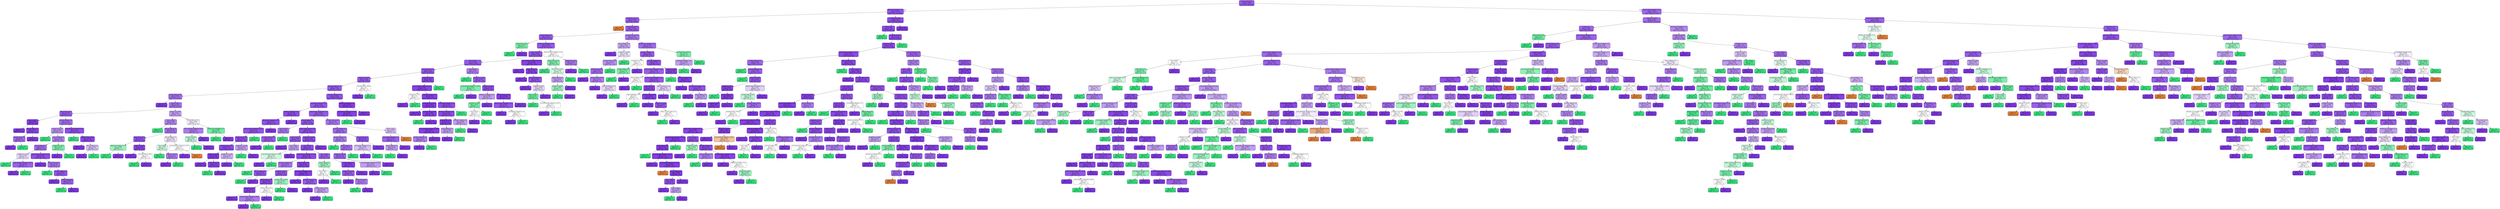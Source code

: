 digraph Tree {
node [shape=box, style="filled, rounded", color="black", fontname="helvetica"] ;
edge [fontname="helvetica"] ;
0 [label=<Speed_limit &le; 45.0<br/>gini = 0.265<br/>samples = 2669<br/>value = [57, 599, 3588]>, fillcolor="#985dea"] ;
1 [label=<Number_of_Vehicles &le; 1.5<br/>gini = 0.212<br/>samples = 1345<br/>value = [11, 244, 1869]>, fillcolor="#9254e9"] ;
0 -> 1 [labeldistance=2.5, labelangle=45, headlabel="True"] ;
2 [label=<Longitude &le; -5.702<br/>gini = 0.263<br/>samples = 669<br/>value = [6, 154, 877]>, fillcolor="#985dea"] ;
1 -> 2 ;
3 [label=<gini = 0.0<br/>samples = 1<br/>value = [1, 0, 0]>, fillcolor="#e58139"] ;
2 -> 3 ;
4 [label=<Police_Force &le; 42.5<br/>gini = 0.261<br/>samples = 668<br/>value = [5, 154, 877]>, fillcolor="#985dea"] ;
2 -> 4 ;
5 [label=<Vehicle_Type &le; 0.5<br/>gini = 0.243<br/>samples = 576<br/>value = [5, 122, 776]>, fillcolor="#9559e9"] ;
4 -> 5 ;
6 [label=<Police_Force &le; 34.5<br/>gini = 0.375<br/>samples = 3<br/>value = [0, 3, 1]>, fillcolor="#7beeab"] ;
5 -> 6 ;
7 [label=<gini = 0.0<br/>samples = 2<br/>value = [0, 3, 0]>, fillcolor="#39e581"] ;
6 -> 7 ;
8 [label=<gini = 0.0<br/>samples = 1<br/>value = [0, 0, 1]>, fillcolor="#8139e5"] ;
6 -> 8 ;
9 [label=<Number_of_Casualties &le; 2.5<br/>gini = 0.239<br/>samples = 573<br/>value = [5, 119, 775]>, fillcolor="#9558e9"] ;
5 -> 9 ;
10 [label=<Time &le; 1019.0<br/>gini = 0.222<br/>samples = 556<br/>value = [5, 105, 761]>, fillcolor="#9355e9"] ;
9 -> 10 ;
11 [label=<Time &le; 910.5<br/>gini = 0.242<br/>samples = 488<br/>value = [5.0, 101.0, 653.0]>, fillcolor="#9559e9"] ;
10 -> 11 ;
12 [label=<Police_Force &le; 35.5<br/>gini = 0.23<br/>samples = 456<br/>value = [5, 88, 615]>, fillcolor="#9457e9"] ;
11 -> 12 ;
13 [label=<Latitude &le; 57.668<br/>gini = 0.259<br/>samples = 362<br/>value = [5, 79, 473]>, fillcolor="#975cea"] ;
12 -> 13 ;
14 [label=<Light_Conditions &le; 1.5<br/>gini = 0.255<br/>samples = 359<br/>value = [5, 77, 471]>, fillcolor="#975be9"] ;
13 -> 14 ;
15 [label=<Accident Date &le; 22.0<br/>gini = 0.339<br/>samples = 117<br/>value = [2, 36, 141]>, fillcolor="#a26eec"] ;
14 -> 15 ;
16 [label=<gini = 0.0<br/>samples = 5<br/>value = [0, 0, 10]>, fillcolor="#8139e5"] ;
15 -> 16 ;
17 [label=<Time &le; 716.0<br/>gini = 0.354<br/>samples = 112<br/>value = [2, 36, 131]>, fillcolor="#a572ec"] ;
15 -> 17 ;
18 [label=<Police_Force &le; 15.5<br/>gini = 0.251<br/>samples = 70<br/>value = [0, 15, 87]>, fillcolor="#975be9"] ;
17 -> 18 ;
19 [label=<Time &le; 522.0<br/>gini = 0.056<br/>samples = 22<br/>value = [0, 1, 34]>, fillcolor="#853fe6"] ;
18 -> 19 ;
20 [label=<gini = 0.0<br/>samples = 11<br/>value = [0, 0, 19]>, fillcolor="#8139e5"] ;
19 -> 20 ;
21 [label=<Day_of_Week &le; 1.5<br/>gini = 0.117<br/>samples = 11<br/>value = [0, 1, 15]>, fillcolor="#8946e7"] ;
19 -> 21 ;
22 [label=<Vehicle_Type &le; 5.5<br/>gini = 0.32<br/>samples = 4<br/>value = [0, 1, 4]>, fillcolor="#a06aec"] ;
21 -> 22 ;
23 [label=<gini = 0.0<br/>samples = 3<br/>value = [0, 0, 4]>, fillcolor="#8139e5"] ;
22 -> 23 ;
24 [label=<gini = 0.0<br/>samples = 1<br/>value = [0, 1, 0]>, fillcolor="#39e581"] ;
22 -> 24 ;
25 [label=<gini = 0.0<br/>samples = 7<br/>value = [0, 0, 11]>, fillcolor="#8139e5"] ;
21 -> 25 ;
26 [label=<Junction_Detail &le; 3.5<br/>gini = 0.331<br/>samples = 48<br/>value = [0, 14, 53]>, fillcolor="#a26dec"] ;
18 -> 26 ;
27 [label=<Latitude &le; 51.177<br/>gini = 0.424<br/>samples = 27<br/>value = [0, 11, 25]>, fillcolor="#b890f0"] ;
26 -> 27 ;
28 [label=<gini = 0.0<br/>samples = 1<br/>value = [0, 2, 0]>, fillcolor="#39e581"] ;
27 -> 28 ;
29 [label=<Day_of_Week &le; 5.5<br/>gini = 0.389<br/>samples = 26<br/>value = [0, 9, 25]>, fillcolor="#ae80ee"] ;
27 -> 29 ;
30 [label=<Day_of_Week &le; 2.5<br/>gini = 0.32<br/>samples = 23<br/>value = [0, 6, 24]>, fillcolor="#a06aec"] ;
29 -> 30 ;
31 [label=<Longitude &le; -0.921<br/>gini = 0.494<br/>samples = 7<br/>value = [0, 4, 5]>, fillcolor="#e6d7fa"] ;
30 -> 31 ;
32 [label=<gini = 0.0<br/>samples = 2<br/>value = [0, 3, 0]>, fillcolor="#39e581"] ;
31 -> 32 ;
33 [label=<Local_Authority_(District) &le; 282.5<br/>gini = 0.278<br/>samples = 5<br/>value = [0, 1, 5]>, fillcolor="#9a61ea"] ;
31 -> 33 ;
34 [label=<gini = 0.0<br/>samples = 4<br/>value = [0, 0, 5]>, fillcolor="#8139e5"] ;
33 -> 34 ;
35 [label=<gini = 0.0<br/>samples = 1<br/>value = [0, 1, 0]>, fillcolor="#39e581"] ;
33 -> 35 ;
36 [label=<Road_Surface_Conditions &le; 2.0<br/>gini = 0.172<br/>samples = 16<br/>value = [0, 2, 19]>, fillcolor="#8e4ee8"] ;
30 -> 36 ;
37 [label=<gini = 0.0<br/>samples = 10<br/>value = [0, 0, 12]>, fillcolor="#8139e5"] ;
36 -> 37 ;
38 [label=<Police_Force &le; 22.5<br/>gini = 0.346<br/>samples = 6<br/>value = [0, 2, 7]>, fillcolor="#a572ec"] ;
36 -> 38 ;
39 [label=<gini = 0.0<br/>samples = 1<br/>value = [0, 1, 0]>, fillcolor="#39e581"] ;
38 -> 39 ;
40 [label=<Junction_Detail &le; 2.5<br/>gini = 0.219<br/>samples = 5<br/>value = [0, 1, 7]>, fillcolor="#9355e9"] ;
38 -> 40 ;
41 [label=<gini = 0.0<br/>samples = 1<br/>value = [0, 0, 2]>, fillcolor="#8139e5"] ;
40 -> 41 ;
42 [label=<Police_Force &le; 24.0<br/>gini = 0.278<br/>samples = 4<br/>value = [0, 1, 5]>, fillcolor="#9a61ea"] ;
40 -> 42 ;
43 [label=<gini = 0.0<br/>samples = 1<br/>value = [0, 1, 0]>, fillcolor="#39e581"] ;
42 -> 43 ;
44 [label=<gini = 0.0<br/>samples = 3<br/>value = [0, 0, 5]>, fillcolor="#8139e5"] ;
42 -> 44 ;
45 [label=<Longitude &le; -0.031<br/>gini = 0.375<br/>samples = 3<br/>value = [0, 3, 1]>, fillcolor="#7beeab"] ;
29 -> 45 ;
46 [label=<gini = 0.0<br/>samples = 1<br/>value = [0, 0, 1]>, fillcolor="#8139e5"] ;
45 -> 46 ;
47 [label=<gini = 0.0<br/>samples = 2<br/>value = [0, 3, 0]>, fillcolor="#39e581"] ;
45 -> 47 ;
48 [label=<Local_Authority_(District) &le; 4.5<br/>gini = 0.175<br/>samples = 21<br/>value = [0, 3, 28]>, fillcolor="#8e4ee8"] ;
26 -> 48 ;
49 [label=<gini = 0.0<br/>samples = 1<br/>value = [0, 1, 0]>, fillcolor="#39e581"] ;
48 -> 49 ;
50 [label=<Accident Date &le; 619.0<br/>gini = 0.124<br/>samples = 20<br/>value = [0, 2, 28]>, fillcolor="#8a47e7"] ;
48 -> 50 ;
51 [label=<gini = 0.0<br/>samples = 17<br/>value = [0, 0, 25]>, fillcolor="#8139e5"] ;
50 -> 51 ;
52 [label=<Day_of_Week &le; 4.5<br/>gini = 0.48<br/>samples = 3<br/>value = [0, 2, 3]>, fillcolor="#d5bdf6"] ;
50 -> 52 ;
53 [label=<gini = 0.0<br/>samples = 1<br/>value = [0, 0, 3]>, fillcolor="#8139e5"] ;
52 -> 53 ;
54 [label=<gini = 0.0<br/>samples = 2<br/>value = [0, 2, 0]>, fillcolor="#39e581"] ;
52 -> 54 ;
55 [label=<Latitude &le; 52.968<br/>gini = 0.47<br/>samples = 42<br/>value = [2, 21, 44]>, fillcolor="#c09cf2"] ;
17 -> 55 ;
56 [label=<Time &le; 719.0<br/>gini = 0.426<br/>samples = 31<br/>value = [2, 11, 33]>, fillcolor="#b083ef"] ;
55 -> 56 ;
57 [label=<gini = 0.0<br/>samples = 1<br/>value = [0, 3, 0]>, fillcolor="#39e581"] ;
56 -> 57 ;
58 [label=<Day_of_Week &le; 3.5<br/>gini = 0.374<br/>samples = 30<br/>value = [2, 8, 33]>, fillcolor="#a572ec"] ;
56 -> 58 ;
59 [label=<Police_Force &le; 4.5<br/>gini = 0.219<br/>samples = 20<br/>value = [0, 4, 28]>, fillcolor="#9355e9"] ;
58 -> 59 ;
60 [label=<Weather_Conditions &le; 3.0<br/>gini = 0.444<br/>samples = 2<br/>value = [0, 2, 1]>, fillcolor="#9cf2c0"] ;
59 -> 60 ;
61 [label=<gini = 0.0<br/>samples = 1<br/>value = [0, 2, 0]>, fillcolor="#39e581"] ;
60 -> 61 ;
62 [label=<gini = 0.0<br/>samples = 1<br/>value = [0, 0, 1]>, fillcolor="#8139e5"] ;
60 -> 62 ;
63 [label=<Longitude &le; 0.49<br/>gini = 0.128<br/>samples = 18<br/>value = [0, 2, 27]>, fillcolor="#8a48e7"] ;
59 -> 63 ;
64 [label=<gini = 0.0<br/>samples = 15<br/>value = [0, 0, 25]>, fillcolor="#8139e5"] ;
63 -> 64 ;
65 [label=<Accident Date &le; 344.5<br/>gini = 0.5<br/>samples = 3<br/>value = [0, 2, 2]>, fillcolor="#ffffff"] ;
63 -> 65 ;
66 [label=<gini = 0.0<br/>samples = 2<br/>value = [0, 2, 0]>, fillcolor="#39e581"] ;
65 -> 66 ;
67 [label=<gini = 0.0<br/>samples = 1<br/>value = [0, 0, 2]>, fillcolor="#8139e5"] ;
65 -> 67 ;
68 [label=<Day_of_Week &le; 5.5<br/>gini = 0.628<br/>samples = 10<br/>value = [2, 4, 5]>, fillcolor="#ede3fb"] ;
58 -> 68 ;
69 [label=<Time &le; 809.0<br/>gini = 0.49<br/>samples = 7<br/>value = [0, 4, 3]>, fillcolor="#cef8e0"] ;
68 -> 69 ;
70 [label=<gini = 0.0<br/>samples = 3<br/>value = [0, 3, 0]>, fillcolor="#39e581"] ;
69 -> 70 ;
71 [label=<Latitude &le; 51.552<br/>gini = 0.375<br/>samples = 4<br/>value = [0, 1, 3]>, fillcolor="#ab7bee"] ;
69 -> 71 ;
72 [label=<gini = 0.0<br/>samples = 3<br/>value = [0, 0, 3]>, fillcolor="#8139e5"] ;
71 -> 72 ;
73 [label=<gini = 0.0<br/>samples = 1<br/>value = [0, 1, 0]>, fillcolor="#39e581"] ;
71 -> 73 ;
74 [label=<Local_Authority_(District) &le; 233.0<br/>gini = 0.5<br/>samples = 3<br/>value = [2, 0, 2]>, fillcolor="#ffffff"] ;
68 -> 74 ;
75 [label=<gini = 0.0<br/>samples = 2<br/>value = [0, 0, 2]>, fillcolor="#8139e5"] ;
74 -> 75 ;
76 [label=<gini = 0.0<br/>samples = 1<br/>value = [2, 0, 0]>, fillcolor="#e58139"] ;
74 -> 76 ;
77 [label=<Police_Force &le; 17.5<br/>gini = 0.499<br/>samples = 11<br/>value = [0, 10, 11]>, fillcolor="#f4edfd"] ;
55 -> 77 ;
78 [label=<Local_Authority_(District) &le; 49.5<br/>gini = 0.375<br/>samples = 6<br/>value = [0, 3, 9]>, fillcolor="#ab7bee"] ;
77 -> 78 ;
79 [label=<Latitude &le; 55.821<br/>gini = 0.48<br/>samples = 3<br/>value = [0, 3, 2]>, fillcolor="#bdf6d5"] ;
78 -> 79 ;
80 [label=<gini = 0.0<br/>samples = 2<br/>value = [0, 3, 0]>, fillcolor="#39e581"] ;
79 -> 80 ;
81 [label=<gini = 0.0<br/>samples = 1<br/>value = [0, 0, 2]>, fillcolor="#8139e5"] ;
79 -> 81 ;
82 [label=<gini = 0.0<br/>samples = 3<br/>value = [0, 0, 7]>, fillcolor="#8139e5"] ;
78 -> 82 ;
83 [label=<Number_of_Casualties &le; 1.5<br/>gini = 0.346<br/>samples = 5<br/>value = [0, 7, 2]>, fillcolor="#72eca5"] ;
77 -> 83 ;
84 [label=<gini = 0.0<br/>samples = 3<br/>value = [0, 7, 0]>, fillcolor="#39e581"] ;
83 -> 84 ;
85 [label=<gini = 0.0<br/>samples = 2<br/>value = [0, 0, 2]>, fillcolor="#8139e5"] ;
83 -> 85 ;
86 [label=<Junction_Control &le; 4.5<br/>gini = 0.209<br/>samples = 242<br/>value = [3.0, 41.0, 330.0]>, fillcolor="#9253e8"] ;
14 -> 86 ;
87 [label=<Carriageway_Hazards &le; 0.5<br/>gini = 0.229<br/>samples = 210<br/>value = [3, 40, 286]>, fillcolor="#9456e9"] ;
86 -> 87 ;
88 [label=<Weather_Conditions &le; 1.5<br/>gini = 0.155<br/>samples = 46<br/>value = [0, 6, 65]>, fillcolor="#8d4be7"] ;
87 -> 88 ;
89 [label=<Number_of_Casualties &le; 1.5<br/>gini = 0.177<br/>samples = 41<br/>value = [0, 6, 55]>, fillcolor="#8f4fe8"] ;
88 -> 89 ;
90 [label=<Local_Authority_(District) &le; 367.0<br/>gini = 0.201<br/>samples = 36<br/>value = [0, 6, 47]>, fillcolor="#9152e8"] ;
89 -> 90 ;
91 [label=<Police_Force &le; 32.5<br/>gini = 0.174<br/>samples = 35<br/>value = [0, 5, 47]>, fillcolor="#8e4ee8"] ;
90 -> 91 ;
92 [label=<Speed_limit &le; 35.0<br/>gini = 0.15<br/>samples = 33<br/>value = [0.0, 4.0, 45.0]>, fillcolor="#8c4be7"] ;
91 -> 92 ;
93 [label=<Latitude &le; 51.568<br/>gini = 0.048<br/>samples = 26<br/>value = [0, 1, 40]>, fillcolor="#843ee6"] ;
92 -> 93 ;
94 [label=<gini = 0.0<br/>samples = 12<br/>value = [0, 0, 20]>, fillcolor="#8139e5"] ;
93 -> 94 ;
95 [label=<Latitude &le; 51.632<br/>gini = 0.091<br/>samples = 14<br/>value = [0, 1, 20]>, fillcolor="#8743e6"] ;
93 -> 95 ;
96 [label=<gini = 0.0<br/>samples = 1<br/>value = [0, 1, 0]>, fillcolor="#39e581"] ;
95 -> 96 ;
97 [label=<gini = 0.0<br/>samples = 13<br/>value = [0, 0, 20]>, fillcolor="#8139e5"] ;
95 -> 97 ;
98 [label=<Longitude &le; -1.488<br/>gini = 0.469<br/>samples = 7<br/>value = [0, 3, 5]>, fillcolor="#cdb0f5"] ;
92 -> 98 ;
99 [label=<gini = 0.0<br/>samples = 5<br/>value = [0, 0, 5]>, fillcolor="#8139e5"] ;
98 -> 99 ;
100 [label=<gini = 0.0<br/>samples = 2<br/>value = [0, 3, 0]>, fillcolor="#39e581"] ;
98 -> 100 ;
101 [label=<Longitude &le; -1.688<br/>gini = 0.444<br/>samples = 2<br/>value = [0, 1, 2]>, fillcolor="#c09cf2"] ;
91 -> 101 ;
102 [label=<gini = 0.0<br/>samples = 1<br/>value = [0, 1, 0]>, fillcolor="#39e581"] ;
101 -> 102 ;
103 [label=<gini = 0.0<br/>samples = 1<br/>value = [0, 0, 2]>, fillcolor="#8139e5"] ;
101 -> 103 ;
104 [label=<gini = 0.0<br/>samples = 1<br/>value = [0, 1, 0]>, fillcolor="#39e581"] ;
90 -> 104 ;
105 [label=<gini = 0.0<br/>samples = 5<br/>value = [0, 0, 8]>, fillcolor="#8139e5"] ;
89 -> 105 ;
106 [label=<gini = 0.0<br/>samples = 5<br/>value = [0, 0, 10]>, fillcolor="#8139e5"] ;
88 -> 106 ;
107 [label=<Road_Surface_Conditions &le; 1.0<br/>gini = 0.249<br/>samples = 164<br/>value = [3, 34, 221]>, fillcolor="#965ae9"] ;
87 -> 107 ;
108 [label=<Day_of_Week &le; 1.5<br/>gini = 0.211<br/>samples = 129<br/>value = [0, 25, 184]>, fillcolor="#9254e9"] ;
107 -> 108 ;
109 [label=<Time &le; 413.0<br/>gini = 0.361<br/>samples = 25<br/>value = [0, 9, 29]>, fillcolor="#a876ed"] ;
108 -> 109 ;
110 [label=<Accident Date &le; 507.5<br/>gini = 0.251<br/>samples = 22<br/>value = [0, 5, 29]>, fillcolor="#975be9"] ;
109 -> 110 ;
111 [label=<gini = 0.0<br/>samples = 18<br/>value = [0, 0, 29]>, fillcolor="#8139e5"] ;
110 -> 111 ;
112 [label=<gini = 0.0<br/>samples = 4<br/>value = [0, 5, 0]>, fillcolor="#39e581"] ;
110 -> 112 ;
113 [label=<gini = 0.0<br/>samples = 3<br/>value = [0, 4, 0]>, fillcolor="#39e581"] ;
109 -> 113 ;
114 [label=<Urban_or_Rural_Area &le; 0.5<br/>gini = 0.17<br/>samples = 104<br/>value = [0, 16, 155]>, fillcolor="#8e4de8"] ;
108 -> 114 ;
115 [label=<Time &le; 421.5<br/>gini = 0.238<br/>samples = 16<br/>value = [0, 4, 25]>, fillcolor="#9559e9"] ;
114 -> 115 ;
116 [label=<gini = 0.0<br/>samples = 10<br/>value = [0, 0, 17]>, fillcolor="#8139e5"] ;
115 -> 116 ;
117 [label=<Time &le; 642.5<br/>gini = 0.444<br/>samples = 6<br/>value = [0, 4, 8]>, fillcolor="#c09cf2"] ;
115 -> 117 ;
118 [label=<Local_Authority_(District) &le; 126.0<br/>gini = 0.49<br/>samples = 4<br/>value = [0, 4, 3]>, fillcolor="#cef8e0"] ;
117 -> 118 ;
119 [label=<gini = 0.0<br/>samples = 1<br/>value = [0, 0, 3]>, fillcolor="#8139e5"] ;
118 -> 119 ;
120 [label=<gini = 0.0<br/>samples = 3<br/>value = [0, 4, 0]>, fillcolor="#39e581"] ;
118 -> 120 ;
121 [label=<gini = 0.0<br/>samples = 2<br/>value = [0, 0, 5]>, fillcolor="#8139e5"] ;
117 -> 121 ;
122 [label=<Latitude &le; 54.934<br/>gini = 0.155<br/>samples = 88<br/>value = [0, 12, 130]>, fillcolor="#8d4be7"] ;
114 -> 122 ;
123 [label=<Time &le; 470.5<br/>gini = 0.171<br/>samples = 77<br/>value = [0, 12, 115]>, fillcolor="#8e4ee8"] ;
122 -> 123 ;
124 [label=<Local_Authority_(District) &le; 71.0<br/>gini = 0.133<br/>samples = 60<br/>value = [0, 7, 91]>, fillcolor="#8b48e7"] ;
123 -> 124 ;
125 [label=<Junction_Control &le; 2.5<br/>gini = 0.346<br/>samples = 5<br/>value = [0, 2, 7]>, fillcolor="#a572ec"] ;
124 -> 125 ;
126 [label=<gini = 0.0<br/>samples = 1<br/>value = [0, 1, 0]>, fillcolor="#39e581"] ;
125 -> 126 ;
127 [label=<Day_of_Week &le; 2.5<br/>gini = 0.219<br/>samples = 4<br/>value = [0, 1, 7]>, fillcolor="#9355e9"] ;
125 -> 127 ;
128 [label=<gini = 0.0<br/>samples = 1<br/>value = [0, 1, 0]>, fillcolor="#39e581"] ;
127 -> 128 ;
129 [label=<gini = 0.0<br/>samples = 3<br/>value = [0, 0, 7]>, fillcolor="#8139e5"] ;
127 -> 129 ;
130 [label=<Day_of_Week &le; 2.5<br/>gini = 0.106<br/>samples = 55<br/>value = [0, 5, 84]>, fillcolor="#8845e7"] ;
124 -> 130 ;
131 [label=<Longitude &le; 0.137<br/>gini = 0.219<br/>samples = 19<br/>value = [0, 4, 28]>, fillcolor="#9355e9"] ;
130 -> 131 ;
132 [label=<Vehicle_Type &le; 12.5<br/>gini = 0.128<br/>samples = 16<br/>value = [0, 2, 27]>, fillcolor="#8a48e7"] ;
131 -> 132 ;
133 [label=<Latitude &le; 53.392<br/>gini = 0.071<br/>samples = 14<br/>value = [0, 1, 26]>, fillcolor="#8641e6"] ;
132 -> 133 ;
134 [label=<gini = 0.0<br/>samples = 11<br/>value = [0, 0, 23]>, fillcolor="#8139e5"] ;
133 -> 134 ;
135 [label=<Local_Authority_(District) &le; 185.0<br/>gini = 0.375<br/>samples = 3<br/>value = [0, 1, 3]>, fillcolor="#ab7bee"] ;
133 -> 135 ;
136 [label=<gini = 0.0<br/>samples = 2<br/>value = [0, 0, 3]>, fillcolor="#8139e5"] ;
135 -> 136 ;
137 [label=<gini = 0.0<br/>samples = 1<br/>value = [0, 1, 0]>, fillcolor="#39e581"] ;
135 -> 137 ;
138 [label=<Police_Force &le; 20.0<br/>gini = 0.5<br/>samples = 2<br/>value = [0, 1, 1]>, fillcolor="#ffffff"] ;
132 -> 138 ;
139 [label=<gini = 0.0<br/>samples = 1<br/>value = [0, 0, 1]>, fillcolor="#8139e5"] ;
138 -> 139 ;
140 [label=<gini = 0.0<br/>samples = 1<br/>value = [0, 1, 0]>, fillcolor="#39e581"] ;
138 -> 140 ;
141 [label=<Accident Date &le; 569.5<br/>gini = 0.444<br/>samples = 3<br/>value = [0, 2, 1]>, fillcolor="#9cf2c0"] ;
131 -> 141 ;
142 [label=<gini = 0.0<br/>samples = 2<br/>value = [0, 2, 0]>, fillcolor="#39e581"] ;
141 -> 142 ;
143 [label=<gini = 0.0<br/>samples = 1<br/>value = [0, 0, 1]>, fillcolor="#8139e5"] ;
141 -> 143 ;
144 [label=<Number_of_Casualties &le; 1.5<br/>gini = 0.034<br/>samples = 36<br/>value = [0, 1, 56]>, fillcolor="#833de5"] ;
130 -> 144 ;
145 [label=<gini = 0.0<br/>samples = 31<br/>value = [0, 0, 50]>, fillcolor="#8139e5"] ;
144 -> 145 ;
146 [label=<Junction_Control &le; 3.5<br/>gini = 0.245<br/>samples = 5<br/>value = [0, 1, 6]>, fillcolor="#965ae9"] ;
144 -> 146 ;
147 [label=<gini = 0.0<br/>samples = 2<br/>value = [0, 0, 4]>, fillcolor="#8139e5"] ;
146 -> 147 ;
148 [label=<Accident Date &le; 570.0<br/>gini = 0.444<br/>samples = 3<br/>value = [0, 1, 2]>, fillcolor="#c09cf2"] ;
146 -> 148 ;
149 [label=<gini = 0.0<br/>samples = 2<br/>value = [0, 0, 2]>, fillcolor="#8139e5"] ;
148 -> 149 ;
150 [label=<gini = 0.0<br/>samples = 1<br/>value = [0, 1, 0]>, fillcolor="#39e581"] ;
148 -> 150 ;
151 [label=<Time &le; 500.5<br/>gini = 0.285<br/>samples = 17<br/>value = [0, 5, 24]>, fillcolor="#9b62ea"] ;
123 -> 151 ;
152 [label=<Vehicle_Type &le; 2.5<br/>gini = 0.444<br/>samples = 4<br/>value = [0, 4, 2]>, fillcolor="#9cf2c0"] ;
151 -> 152 ;
153 [label=<Time &le; 491.5<br/>gini = 0.5<br/>samples = 2<br/>value = [0, 2, 2]>, fillcolor="#ffffff"] ;
152 -> 153 ;
154 [label=<gini = 0.0<br/>samples = 1<br/>value = [0, 0, 2]>, fillcolor="#8139e5"] ;
153 -> 154 ;
155 [label=<gini = 0.0<br/>samples = 1<br/>value = [0, 2, 0]>, fillcolor="#39e581"] ;
153 -> 155 ;
156 [label=<gini = 0.0<br/>samples = 2<br/>value = [0, 2, 0]>, fillcolor="#39e581"] ;
152 -> 156 ;
157 [label=<Junction_Detail &le; 3.5<br/>gini = 0.083<br/>samples = 13<br/>value = [0, 1, 22]>, fillcolor="#8742e6"] ;
151 -> 157 ;
158 [label=<Longitude &le; -2.456<br/>gini = 0.245<br/>samples = 5<br/>value = [0, 1, 6]>, fillcolor="#965ae9"] ;
157 -> 158 ;
159 [label=<gini = 0.0<br/>samples = 1<br/>value = [0, 0, 3]>, fillcolor="#8139e5"] ;
158 -> 159 ;
160 [label=<Police_Force &le; 24.5<br/>gini = 0.375<br/>samples = 4<br/>value = [0, 1, 3]>, fillcolor="#ab7bee"] ;
158 -> 160 ;
161 [label=<gini = 0.0<br/>samples = 1<br/>value = [0, 1, 0]>, fillcolor="#39e581"] ;
160 -> 161 ;
162 [label=<gini = 0.0<br/>samples = 3<br/>value = [0, 0, 3]>, fillcolor="#8139e5"] ;
160 -> 162 ;
163 [label=<gini = 0.0<br/>samples = 8<br/>value = [0, 0, 16]>, fillcolor="#8139e5"] ;
157 -> 163 ;
164 [label=<gini = 0.0<br/>samples = 11<br/>value = [0, 0, 15]>, fillcolor="#8139e5"] ;
122 -> 164 ;
165 [label=<Accident Date &le; 380.5<br/>gini = 0.392<br/>samples = 35<br/>value = [3, 9, 37]>, fillcolor="#a774ed"] ;
107 -> 165 ;
166 [label=<Junction_Control &le; 3.5<br/>gini = 0.32<br/>samples = 28<br/>value = [0, 8, 32]>, fillcolor="#a06aec"] ;
165 -> 166 ;
167 [label=<Junction_Detail &le; 1.5<br/>gini = 0.375<br/>samples = 18<br/>value = [0, 6, 18]>, fillcolor="#ab7bee"] ;
166 -> 167 ;
168 [label=<gini = 0.0<br/>samples = 1<br/>value = [0, 1, 0]>, fillcolor="#39e581"] ;
167 -> 168 ;
169 [label=<Vehicle_Type &le; 7.5<br/>gini = 0.34<br/>samples = 17<br/>value = [0, 5, 18]>, fillcolor="#a470ec"] ;
167 -> 169 ;
170 [label=<Longitude &le; -1.524<br/>gini = 0.298<br/>samples = 16<br/>value = [0, 4, 18]>, fillcolor="#9d65eb"] ;
169 -> 170 ;
171 [label=<Local_Authority_(District) &le; 233.5<br/>gini = 0.444<br/>samples = 8<br/>value = [0, 4, 8]>, fillcolor="#c09cf2"] ;
170 -> 171 ;
172 [label=<gini = 0.0<br/>samples = 6<br/>value = [0, 0, 8]>, fillcolor="#8139e5"] ;
171 -> 172 ;
173 [label=<gini = 0.0<br/>samples = 2<br/>value = [0, 4, 0]>, fillcolor="#39e581"] ;
171 -> 173 ;
174 [label=<gini = 0.0<br/>samples = 8<br/>value = [0, 0, 10]>, fillcolor="#8139e5"] ;
170 -> 174 ;
175 [label=<gini = 0.0<br/>samples = 1<br/>value = [0, 1, 0]>, fillcolor="#39e581"] ;
169 -> 175 ;
176 [label=<Day_of_Week &le; 0.5<br/>gini = 0.219<br/>samples = 10<br/>value = [0, 2, 14]>, fillcolor="#9355e9"] ;
166 -> 176 ;
177 [label=<Carriageway_Hazards &le; 1.5<br/>gini = 0.48<br/>samples = 3<br/>value = [0, 2, 3]>, fillcolor="#d5bdf6"] ;
176 -> 177 ;
178 [label=<gini = 0.0<br/>samples = 1<br/>value = [0, 0, 3]>, fillcolor="#8139e5"] ;
177 -> 178 ;
179 [label=<gini = 0.0<br/>samples = 2<br/>value = [0, 2, 0]>, fillcolor="#39e581"] ;
177 -> 179 ;
180 [label=<gini = 0.0<br/>samples = 7<br/>value = [0, 0, 11]>, fillcolor="#8139e5"] ;
176 -> 180 ;
181 [label=<Time &le; 432.0<br/>gini = 0.568<br/>samples = 7<br/>value = [3, 1, 5]>, fillcolor="#d5bdf6"] ;
165 -> 181 ;
182 [label=<Carriageway_Hazards &le; 1.5<br/>gini = 0.278<br/>samples = 6<br/>value = [0, 1, 5]>, fillcolor="#9a61ea"] ;
181 -> 182 ;
183 [label=<Day_of_Week &le; 2.0<br/>gini = 0.444<br/>samples = 3<br/>value = [0, 1, 2]>, fillcolor="#c09cf2"] ;
182 -> 183 ;
184 [label=<gini = 0.0<br/>samples = 1<br/>value = [0, 1, 0]>, fillcolor="#39e581"] ;
183 -> 184 ;
185 [label=<gini = 0.0<br/>samples = 2<br/>value = [0, 0, 2]>, fillcolor="#8139e5"] ;
183 -> 185 ;
186 [label=<gini = 0.0<br/>samples = 3<br/>value = [0, 0, 3]>, fillcolor="#8139e5"] ;
182 -> 186 ;
187 [label=<gini = 0.0<br/>samples = 1<br/>value = [3, 0, 0]>, fillcolor="#e58139"] ;
181 -> 187 ;
188 [label=<Weather_Conditions &le; 2.0<br/>gini = 0.043<br/>samples = 32<br/>value = [0, 1, 44]>, fillcolor="#843de6"] ;
86 -> 188 ;
189 [label=<Local_Authority_(District) &le; 50.0<br/>gini = 0.062<br/>samples = 25<br/>value = [0, 1, 30]>, fillcolor="#8540e6"] ;
188 -> 189 ;
190 [label=<gini = 0.0<br/>samples = 1<br/>value = [0, 1, 0]>, fillcolor="#39e581"] ;
189 -> 190 ;
191 [label=<gini = 0.0<br/>samples = 24<br/>value = [0, 0, 30]>, fillcolor="#8139e5"] ;
189 -> 191 ;
192 [label=<gini = 0.0<br/>samples = 7<br/>value = [0, 0, 14]>, fillcolor="#8139e5"] ;
188 -> 192 ;
193 [label=<Accident Date &le; 293.0<br/>gini = 0.5<br/>samples = 3<br/>value = [0, 2, 2]>, fillcolor="#ffffff"] ;
13 -> 193 ;
194 [label=<gini = 0.0<br/>samples = 2<br/>value = [0, 0, 2]>, fillcolor="#8139e5"] ;
193 -> 194 ;
195 [label=<gini = 0.0<br/>samples = 1<br/>value = [0, 2, 0]>, fillcolor="#39e581"] ;
193 -> 195 ;
196 [label=<Latitude &le; 55.975<br/>gini = 0.112<br/>samples = 94<br/>value = [0, 9, 142]>, fillcolor="#8946e7"] ;
12 -> 196 ;
197 [label=<Local_Authority_(District) &le; 11.0<br/>gini = 0.09<br/>samples = 93<br/>value = [0, 7, 142]>, fillcolor="#8743e6"] ;
196 -> 197 ;
198 [label=<Longitude &le; -3.13<br/>gini = 0.5<br/>samples = 2<br/>value = [0, 1, 1]>, fillcolor="#ffffff"] ;
197 -> 198 ;
199 [label=<gini = 0.0<br/>samples = 1<br/>value = [0, 0, 1]>, fillcolor="#8139e5"] ;
198 -> 199 ;
200 [label=<gini = 0.0<br/>samples = 1<br/>value = [0, 1, 0]>, fillcolor="#39e581"] ;
198 -> 200 ;
201 [label=<Light_Conditions &le; 3.5<br/>gini = 0.078<br/>samples = 91<br/>value = [0.0, 6.0, 141.0]>, fillcolor="#8641e6"] ;
197 -> 201 ;
202 [label=<Accident Date &le; 418.5<br/>gini = 0.022<br/>samples = 52<br/>value = [0, 1, 88]>, fillcolor="#823be5"] ;
201 -> 202 ;
203 [label=<gini = 0.0<br/>samples = 36<br/>value = [0, 0, 59]>, fillcolor="#8139e5"] ;
202 -> 203 ;
204 [label=<Accident Date &le; 443.0<br/>gini = 0.064<br/>samples = 16<br/>value = [0, 1, 29]>, fillcolor="#8540e6"] ;
202 -> 204 ;
205 [label=<gini = 0.0<br/>samples = 1<br/>value = [0, 1, 0]>, fillcolor="#39e581"] ;
204 -> 205 ;
206 [label=<gini = 0.0<br/>samples = 15<br/>value = [0, 0, 29]>, fillcolor="#8139e5"] ;
204 -> 206 ;
207 [label=<Carriageway_Hazards &le; 3.0<br/>gini = 0.158<br/>samples = 39<br/>value = [0, 5, 53]>, fillcolor="#8d4ce7"] ;
201 -> 207 ;
208 [label=<Weather_Conditions &le; 4.0<br/>gini = 0.131<br/>samples = 38<br/>value = [0, 4, 53]>, fillcolor="#8b48e7"] ;
207 -> 208 ;
209 [label=<Longitude &le; 1.219<br/>gini = 0.075<br/>samples = 34<br/>value = [0, 2, 49]>, fillcolor="#8641e6"] ;
208 -> 209 ;
210 [label=<Local_Authority_(District) &le; 168.0<br/>gini = 0.041<br/>samples = 31<br/>value = [0, 1, 47]>, fillcolor="#843de6"] ;
209 -> 210 ;
211 [label=<Junction_Control &le; 3.5<br/>gini = 0.375<br/>samples = 4<br/>value = [0, 1, 3]>, fillcolor="#ab7bee"] ;
210 -> 211 ;
212 [label=<gini = 0.0<br/>samples = 3<br/>value = [0, 0, 3]>, fillcolor="#8139e5"] ;
211 -> 212 ;
213 [label=<gini = 0.0<br/>samples = 1<br/>value = [0, 1, 0]>, fillcolor="#39e581"] ;
211 -> 213 ;
214 [label=<gini = 0.0<br/>samples = 27<br/>value = [0, 0, 44]>, fillcolor="#8139e5"] ;
210 -> 214 ;
215 [label=<Day_of_Week &le; 5.0<br/>gini = 0.444<br/>samples = 3<br/>value = [0, 1, 2]>, fillcolor="#c09cf2"] ;
209 -> 215 ;
216 [label=<gini = 0.0<br/>samples = 2<br/>value = [0, 0, 2]>, fillcolor="#8139e5"] ;
215 -> 216 ;
217 [label=<gini = 0.0<br/>samples = 1<br/>value = [0, 1, 0]>, fillcolor="#39e581"] ;
215 -> 217 ;
218 [label=<Junction_Control &le; 3.5<br/>gini = 0.444<br/>samples = 4<br/>value = [0, 2, 4]>, fillcolor="#c09cf2"] ;
208 -> 218 ;
219 [label=<gini = 0.0<br/>samples = 1<br/>value = [0, 2, 0]>, fillcolor="#39e581"] ;
218 -> 219 ;
220 [label=<gini = 0.0<br/>samples = 3<br/>value = [0, 0, 4]>, fillcolor="#8139e5"] ;
218 -> 220 ;
221 [label=<gini = 0.0<br/>samples = 1<br/>value = [0, 1, 0]>, fillcolor="#39e581"] ;
207 -> 221 ;
222 [label=<gini = 0.0<br/>samples = 1<br/>value = [0, 2, 0]>, fillcolor="#39e581"] ;
196 -> 222 ;
223 [label=<Time &le; 918.0<br/>gini = 0.38<br/>samples = 32<br/>value = [0, 13, 38]>, fillcolor="#ac7dee"] ;
11 -> 223 ;
224 [label=<gini = 0.0<br/>samples = 2<br/>value = [0, 6, 0]>, fillcolor="#39e581"] ;
223 -> 224 ;
225 [label=<Longitude &le; -4.211<br/>gini = 0.263<br/>samples = 30<br/>value = [0, 7, 38]>, fillcolor="#985dea"] ;
223 -> 225 ;
226 [label=<Local_Authority_(District) &le; 209.5<br/>gini = 0.375<br/>samples = 3<br/>value = [0, 3, 1]>, fillcolor="#7beeab"] ;
225 -> 226 ;
227 [label=<gini = 0.0<br/>samples = 2<br/>value = [0, 3, 0]>, fillcolor="#39e581"] ;
226 -> 227 ;
228 [label=<gini = 0.0<br/>samples = 1<br/>value = [0, 0, 1]>, fillcolor="#8139e5"] ;
226 -> 228 ;
229 [label=<Latitude &le; 51.358<br/>gini = 0.176<br/>samples = 27<br/>value = [0, 4, 37]>, fillcolor="#8f4ee8"] ;
225 -> 229 ;
230 [label=<Weather_Conditions &le; 2.0<br/>gini = 0.444<br/>samples = 5<br/>value = [0, 3, 6]>, fillcolor="#c09cf2"] ;
229 -> 230 ;
231 [label=<Latitude &le; 51.244<br/>gini = 0.375<br/>samples = 3<br/>value = [0, 3, 1]>, fillcolor="#7beeab"] ;
230 -> 231 ;
232 [label=<Time &le; 991.0<br/>gini = 0.5<br/>samples = 2<br/>value = [0, 1, 1]>, fillcolor="#ffffff"] ;
231 -> 232 ;
233 [label=<gini = 0.0<br/>samples = 1<br/>value = [0, 0, 1]>, fillcolor="#8139e5"] ;
232 -> 233 ;
234 [label=<gini = 0.0<br/>samples = 1<br/>value = [0, 1, 0]>, fillcolor="#39e581"] ;
232 -> 234 ;
235 [label=<gini = 0.0<br/>samples = 1<br/>value = [0, 2, 0]>, fillcolor="#39e581"] ;
231 -> 235 ;
236 [label=<gini = 0.0<br/>samples = 2<br/>value = [0, 0, 5]>, fillcolor="#8139e5"] ;
230 -> 236 ;
237 [label=<Accident Date &le; 100.5<br/>gini = 0.061<br/>samples = 22<br/>value = [0, 1, 31]>, fillcolor="#853fe6"] ;
229 -> 237 ;
238 [label=<Road_Surface_Conditions &le; 3.0<br/>gini = 0.219<br/>samples = 5<br/>value = [0, 1, 7]>, fillcolor="#9355e9"] ;
237 -> 238 ;
239 [label=<gini = 0.0<br/>samples = 3<br/>value = [0, 0, 6]>, fillcolor="#8139e5"] ;
238 -> 239 ;
240 [label=<Carriageway_Hazards &le; 1.5<br/>gini = 0.5<br/>samples = 2<br/>value = [0, 1, 1]>, fillcolor="#ffffff"] ;
238 -> 240 ;
241 [label=<gini = 0.0<br/>samples = 1<br/>value = [0, 0, 1]>, fillcolor="#8139e5"] ;
240 -> 241 ;
242 [label=<gini = 0.0<br/>samples = 1<br/>value = [0, 1, 0]>, fillcolor="#39e581"] ;
240 -> 242 ;
243 [label=<gini = 0.0<br/>samples = 17<br/>value = [0, 0, 24]>, fillcolor="#8139e5"] ;
237 -> 243 ;
244 [label=<Local_Authority_(District) &le; 127.0<br/>gini = 0.069<br/>samples = 68<br/>value = [0, 4, 108]>, fillcolor="#8640e6"] ;
10 -> 244 ;
245 [label=<gini = 0.0<br/>samples = 20<br/>value = [0, 0, 39]>, fillcolor="#8139e5"] ;
244 -> 245 ;
246 [label=<Longitude &le; -1.17<br/>gini = 0.104<br/>samples = 48<br/>value = [0, 4, 69]>, fillcolor="#8844e7"] ;
244 -> 246 ;
247 [label=<gini = 0.0<br/>samples = 23<br/>value = [0, 0, 39]>, fillcolor="#8139e5"] ;
246 -> 247 ;
248 [label=<Junction_Detail &le; 5.5<br/>gini = 0.208<br/>samples = 25<br/>value = [0, 4, 30]>, fillcolor="#9253e8"] ;
246 -> 248 ;
249 [label=<gini = 0.0<br/>samples = 17<br/>value = [0, 0, 25]>, fillcolor="#8139e5"] ;
248 -> 249 ;
250 [label=<Latitude &le; 51.543<br/>gini = 0.494<br/>samples = 8<br/>value = [0, 4, 5]>, fillcolor="#e6d7fa"] ;
248 -> 250 ;
251 [label=<Time &le; 1107.5<br/>gini = 0.32<br/>samples = 5<br/>value = [0, 4, 1]>, fillcolor="#6aeca0"] ;
250 -> 251 ;
252 [label=<gini = 0.0<br/>samples = 3<br/>value = [0, 3, 0]>, fillcolor="#39e581"] ;
251 -> 252 ;
253 [label=<Local_Authority_(District) &le; 272.5<br/>gini = 0.5<br/>samples = 2<br/>value = [0, 1, 1]>, fillcolor="#ffffff"] ;
251 -> 253 ;
254 [label=<gini = 0.0<br/>samples = 1<br/>value = [0, 0, 1]>, fillcolor="#8139e5"] ;
253 -> 254 ;
255 [label=<gini = 0.0<br/>samples = 1<br/>value = [0, 1, 0]>, fillcolor="#39e581"] ;
253 -> 255 ;
256 [label=<gini = 0.0<br/>samples = 3<br/>value = [0, 0, 4]>, fillcolor="#8139e5"] ;
250 -> 256 ;
257 [label=<Road_Surface_Conditions &le; 2.0<br/>gini = 0.5<br/>samples = 17<br/>value = [0, 14, 14]>, fillcolor="#ffffff"] ;
9 -> 257 ;
258 [label=<Police_Force &le; 27.0<br/>gini = 0.391<br/>samples = 10<br/>value = [0, 11, 4]>, fillcolor="#81eeaf"] ;
257 -> 258 ;
259 [label=<gini = 0.0<br/>samples = 4<br/>value = [0, 6, 0]>, fillcolor="#39e581"] ;
258 -> 259 ;
260 [label=<Police_Force &le; 38.0<br/>gini = 0.494<br/>samples = 6<br/>value = [0, 5, 4]>, fillcolor="#d7fae6"] ;
258 -> 260 ;
261 [label=<Vehicle_Type &le; 4.0<br/>gini = 0.444<br/>samples = 5<br/>value = [0, 2, 4]>, fillcolor="#c09cf2"] ;
260 -> 261 ;
262 [label=<Latitude &le; 54.874<br/>gini = 0.444<br/>samples = 3<br/>value = [0, 2, 1]>, fillcolor="#9cf2c0"] ;
261 -> 262 ;
263 [label=<gini = 0.0<br/>samples = 2<br/>value = [0, 2, 0]>, fillcolor="#39e581"] ;
262 -> 263 ;
264 [label=<gini = 0.0<br/>samples = 1<br/>value = [0, 0, 1]>, fillcolor="#8139e5"] ;
262 -> 264 ;
265 [label=<gini = 0.0<br/>samples = 2<br/>value = [0, 0, 3]>, fillcolor="#8139e5"] ;
261 -> 265 ;
266 [label=<gini = 0.0<br/>samples = 1<br/>value = [0, 3, 0]>, fillcolor="#39e581"] ;
260 -> 266 ;
267 [label=<Speed_limit &le; 35.0<br/>gini = 0.355<br/>samples = 7<br/>value = [0, 3, 10]>, fillcolor="#a774ed"] ;
257 -> 267 ;
268 [label=<gini = 0.0<br/>samples = 6<br/>value = [0, 0, 10]>, fillcolor="#8139e5"] ;
267 -> 268 ;
269 [label=<gini = 0.0<br/>samples = 1<br/>value = [0, 3, 0]>, fillcolor="#39e581"] ;
267 -> 269 ;
270 [label=<Accident Date &le; 240.5<br/>gini = 0.365<br/>samples = 92<br/>value = [0, 32, 101]>, fillcolor="#a978ed"] ;
4 -> 270 ;
271 [label=<Day_of_Week &le; 1.5<br/>gini = 0.455<br/>samples = 26<br/>value = [0, 14, 26]>, fillcolor="#c5a4f3"] ;
270 -> 271 ;
272 [label=<gini = 0.0<br/>samples = 8<br/>value = [0, 0, 10]>, fillcolor="#8139e5"] ;
271 -> 272 ;
273 [label=<Longitude &le; -0.838<br/>gini = 0.498<br/>samples = 18<br/>value = [0, 14, 16]>, fillcolor="#efe6fc"] ;
271 -> 273 ;
274 [label=<Accident Date &le; 227.0<br/>gini = 0.423<br/>samples = 13<br/>value = [0, 7, 16]>, fillcolor="#b890f0"] ;
273 -> 274 ;
275 [label=<Police_Force &le; 48.5<br/>gini = 0.32<br/>samples = 12<br/>value = [0, 4, 16]>, fillcolor="#a06aec"] ;
274 -> 275 ;
276 [label=<gini = 0.0<br/>samples = 2<br/>value = [0, 0, 4]>, fillcolor="#8139e5"] ;
275 -> 276 ;
277 [label=<Accident Date &le; 107.0<br/>gini = 0.375<br/>samples = 10<br/>value = [0, 4, 12]>, fillcolor="#ab7bee"] ;
275 -> 277 ;
278 [label=<gini = 0.0<br/>samples = 5<br/>value = [0, 0, 7]>, fillcolor="#8139e5"] ;
277 -> 278 ;
279 [label=<Light_Conditions &le; 3.0<br/>gini = 0.494<br/>samples = 5<br/>value = [0, 4, 5]>, fillcolor="#e6d7fa"] ;
277 -> 279 ;
280 [label=<gini = 0.0<br/>samples = 3<br/>value = [0, 0, 5]>, fillcolor="#8139e5"] ;
279 -> 280 ;
281 [label=<gini = 0.0<br/>samples = 2<br/>value = [0, 4, 0]>, fillcolor="#39e581"] ;
279 -> 281 ;
282 [label=<gini = 0.0<br/>samples = 1<br/>value = [0, 3, 0]>, fillcolor="#39e581"] ;
274 -> 282 ;
283 [label=<gini = 0.0<br/>samples = 5<br/>value = [0, 7, 0]>, fillcolor="#39e581"] ;
273 -> 283 ;
284 [label=<Number_of_Casualties &le; 2.5<br/>gini = 0.312<br/>samples = 66<br/>value = [0, 18, 75]>, fillcolor="#9f69eb"] ;
270 -> 284 ;
285 [label=<Junction_Control &le; 2.5<br/>gini = 0.242<br/>samples = 61<br/>value = [0, 12, 73]>, fillcolor="#965ae9"] ;
284 -> 285 ;
286 [label=<Longitude &le; -0.136<br/>gini = 0.5<br/>samples = 4<br/>value = [0, 3, 3]>, fillcolor="#ffffff"] ;
285 -> 286 ;
287 [label=<Junction_Detail &le; 6.0<br/>gini = 0.375<br/>samples = 3<br/>value = [0, 3, 1]>, fillcolor="#7beeab"] ;
286 -> 287 ;
288 [label=<gini = 0.0<br/>samples = 2<br/>value = [0, 3, 0]>, fillcolor="#39e581"] ;
287 -> 288 ;
289 [label=<gini = 0.0<br/>samples = 1<br/>value = [0, 0, 1]>, fillcolor="#8139e5"] ;
287 -> 289 ;
290 [label=<gini = 0.0<br/>samples = 1<br/>value = [0, 0, 2]>, fillcolor="#8139e5"] ;
286 -> 290 ;
291 [label=<Junction_Control &le; 3.5<br/>gini = 0.202<br/>samples = 57<br/>value = [0, 9, 70]>, fillcolor="#9152e8"] ;
285 -> 291 ;
292 [label=<Local_Authority_(District) &le; 28.5<br/>gini = 0.268<br/>samples = 33<br/>value = [0, 7, 37]>, fillcolor="#995eea"] ;
291 -> 292 ;
293 [label=<Day_of_Week &le; 5.0<br/>gini = 0.5<br/>samples = 3<br/>value = [0, 2, 2]>, fillcolor="#ffffff"] ;
292 -> 293 ;
294 [label=<gini = 0.0<br/>samples = 2<br/>value = [0, 0, 2]>, fillcolor="#8139e5"] ;
293 -> 294 ;
295 [label=<gini = 0.0<br/>samples = 1<br/>value = [0, 2, 0]>, fillcolor="#39e581"] ;
293 -> 295 ;
296 [label=<Road_Surface_Conditions &le; 1.0<br/>gini = 0.219<br/>samples = 30<br/>value = [0, 5, 35]>, fillcolor="#9355e9"] ;
292 -> 296 ;
297 [label=<Road_Type &le; 1.5<br/>gini = 0.114<br/>samples = 25<br/>value = [0, 2, 31]>, fillcolor="#8946e7"] ;
296 -> 297 ;
298 [label=<Light_Conditions &le; 2.5<br/>gini = 0.5<br/>samples = 2<br/>value = [0, 1, 1]>, fillcolor="#ffffff"] ;
297 -> 298 ;
299 [label=<gini = 0.0<br/>samples = 1<br/>value = [0, 0, 1]>, fillcolor="#8139e5"] ;
298 -> 299 ;
300 [label=<gini = 0.0<br/>samples = 1<br/>value = [0, 1, 0]>, fillcolor="#39e581"] ;
298 -> 300 ;
301 [label=<Accident Date &le; 528.5<br/>gini = 0.062<br/>samples = 23<br/>value = [0, 1, 30]>, fillcolor="#8540e6"] ;
297 -> 301 ;
302 [label=<gini = 0.0<br/>samples = 16<br/>value = [0, 0, 23]>, fillcolor="#8139e5"] ;
301 -> 302 ;
303 [label=<Latitude &le; 53.764<br/>gini = 0.219<br/>samples = 7<br/>value = [0, 1, 7]>, fillcolor="#9355e9"] ;
301 -> 303 ;
304 [label=<gini = 0.0<br/>samples = 5<br/>value = [0, 0, 6]>, fillcolor="#8139e5"] ;
303 -> 304 ;
305 [label=<Urban_or_Rural_Area &le; 0.5<br/>gini = 0.5<br/>samples = 2<br/>value = [0, 1, 1]>, fillcolor="#ffffff"] ;
303 -> 305 ;
306 [label=<gini = 0.0<br/>samples = 1<br/>value = [0, 1, 0]>, fillcolor="#39e581"] ;
305 -> 306 ;
307 [label=<gini = 0.0<br/>samples = 1<br/>value = [0, 0, 1]>, fillcolor="#8139e5"] ;
305 -> 307 ;
308 [label=<Light_Conditions &le; 2.0<br/>gini = 0.49<br/>samples = 5<br/>value = [0, 3, 4]>, fillcolor="#e0cef8"] ;
296 -> 308 ;
309 [label=<gini = 0.0<br/>samples = 3<br/>value = [0, 0, 4]>, fillcolor="#8139e5"] ;
308 -> 309 ;
310 [label=<gini = 0.0<br/>samples = 2<br/>value = [0, 3, 0]>, fillcolor="#39e581"] ;
308 -> 310 ;
311 [label=<Latitude &le; 50.841<br/>gini = 0.108<br/>samples = 24<br/>value = [0, 2, 33]>, fillcolor="#8945e7"] ;
291 -> 311 ;
312 [label=<gini = 0.0<br/>samples = 1<br/>value = [0, 1, 0]>, fillcolor="#39e581"] ;
311 -> 312 ;
313 [label=<Junction_Control &le; 4.5<br/>gini = 0.057<br/>samples = 23<br/>value = [0, 1, 33]>, fillcolor="#853fe6"] ;
311 -> 313 ;
314 [label=<gini = 0.0<br/>samples = 16<br/>value = [0, 0, 25]>, fillcolor="#8139e5"] ;
313 -> 314 ;
315 [label=<Urban_or_Rural_Area &le; 0.5<br/>gini = 0.198<br/>samples = 7<br/>value = [0, 1, 8]>, fillcolor="#9152e8"] ;
313 -> 315 ;
316 [label=<gini = 0.0<br/>samples = 4<br/>value = [0, 0, 6]>, fillcolor="#8139e5"] ;
315 -> 316 ;
317 [label=<Day_of_Week &le; 2.5<br/>gini = 0.444<br/>samples = 3<br/>value = [0, 1, 2]>, fillcolor="#c09cf2"] ;
315 -> 317 ;
318 [label=<gini = 0.0<br/>samples = 1<br/>value = [0, 1, 0]>, fillcolor="#39e581"] ;
317 -> 318 ;
319 [label=<gini = 0.0<br/>samples = 2<br/>value = [0, 0, 2]>, fillcolor="#8139e5"] ;
317 -> 319 ;
320 [label=<Accident Date &le; 641.5<br/>gini = 0.375<br/>samples = 5<br/>value = [0, 6, 2]>, fillcolor="#7beeab"] ;
284 -> 320 ;
321 [label=<Carriageway_Hazards &le; 0.5<br/>gini = 0.444<br/>samples = 3<br/>value = [0, 1, 2]>, fillcolor="#c09cf2"] ;
320 -> 321 ;
322 [label=<gini = 0.0<br/>samples = 1<br/>value = [0, 1, 0]>, fillcolor="#39e581"] ;
321 -> 322 ;
323 [label=<gini = 0.0<br/>samples = 2<br/>value = [0, 0, 2]>, fillcolor="#8139e5"] ;
321 -> 323 ;
324 [label=<gini = 0.0<br/>samples = 2<br/>value = [0, 5, 0]>, fillcolor="#39e581"] ;
320 -> 324 ;
325 [label=<Longitude &le; 0.807<br/>gini = 0.16<br/>samples = 676<br/>value = [5.0, 90.0, 992.0]>, fillcolor="#8d4ce7"] ;
1 -> 325 ;
326 [label=<Time &le; 7.0<br/>gini = 0.168<br/>samples = 641<br/>value = [5, 90, 937]>, fillcolor="#8e4de8"] ;
325 -> 326 ;
327 [label=<gini = 0.0<br/>samples = 1<br/>value = [0, 1, 0]>, fillcolor="#39e581"] ;
326 -> 327 ;
328 [label=<Longitude &le; 0.782<br/>gini = 0.167<br/>samples = 640<br/>value = [5, 89, 937]>, fillcolor="#8e4de8"] ;
326 -> 328 ;
329 [label=<Latitude &le; 53.805<br/>gini = 0.164<br/>samples = 639<br/>value = [5, 87, 937]>, fillcolor="#8d4ce8"] ;
328 -> 329 ;
330 [label=<Local_Authority_(District) &le; 31.5<br/>gini = 0.141<br/>samples = 553<br/>value = [4, 63, 816]>, fillcolor="#8b49e7"] ;
329 -> 330 ;
331 [label=<Vehicle_Type &le; 1.5<br/>gini = 0.298<br/>samples = 45<br/>value = [0.0, 14.0, 63.0]>, fillcolor="#9d65eb"] ;
330 -> 331 ;
332 [label=<gini = 0.0<br/>samples = 1<br/>value = [0, 2, 0]>, fillcolor="#39e581"] ;
331 -> 332 ;
333 [label=<Light_Conditions &le; 0.5<br/>gini = 0.269<br/>samples = 44<br/>value = [0, 12, 63]>, fillcolor="#995fea"] ;
331 -> 333 ;
334 [label=<gini = 0.0<br/>samples = 1<br/>value = [0, 3, 0]>, fillcolor="#39e581"] ;
333 -> 334 ;
335 [label=<Latitude &le; 52.978<br/>gini = 0.219<br/>samples = 43<br/>value = [0, 9, 63]>, fillcolor="#9355e9"] ;
333 -> 335 ;
336 [label=<Longitude &le; -2.57<br/>gini = 0.098<br/>samples = 33<br/>value = [0, 3, 55]>, fillcolor="#8844e6"] ;
335 -> 336 ;
337 [label=<gini = 0.0<br/>samples = 1<br/>value = [0, 2, 0]>, fillcolor="#39e581"] ;
336 -> 337 ;
338 [label=<Day_of_Week &le; 3.5<br/>gini = 0.035<br/>samples = 32<br/>value = [0, 1, 55]>, fillcolor="#833de5"] ;
336 -> 338 ;
339 [label=<Longitude &le; 0.442<br/>gini = 0.087<br/>samples = 16<br/>value = [0, 1, 21]>, fillcolor="#8742e6"] ;
338 -> 339 ;
340 [label=<gini = 0.0<br/>samples = 15<br/>value = [0, 0, 21]>, fillcolor="#8139e5"] ;
339 -> 340 ;
341 [label=<gini = 0.0<br/>samples = 1<br/>value = [0, 1, 0]>, fillcolor="#39e581"] ;
339 -> 341 ;
342 [label=<gini = 0.0<br/>samples = 16<br/>value = [0, 0, 34]>, fillcolor="#8139e5"] ;
338 -> 342 ;
343 [label=<Road_Surface_Conditions &le; 1.0<br/>gini = 0.49<br/>samples = 10<br/>value = [0, 6, 8]>, fillcolor="#e0cef8"] ;
335 -> 343 ;
344 [label=<Accident Date &le; 378.5<br/>gini = 0.48<br/>samples = 7<br/>value = [0, 6, 4]>, fillcolor="#bdf6d5"] ;
343 -> 344 ;
345 [label=<gini = 0.0<br/>samples = 2<br/>value = [0, 5, 0]>, fillcolor="#39e581"] ;
344 -> 345 ;
346 [label=<Accident Date &le; 461.5<br/>gini = 0.32<br/>samples = 5<br/>value = [0, 1, 4]>, fillcolor="#a06aec"] ;
344 -> 346 ;
347 [label=<Accident Date &le; 443.0<br/>gini = 0.5<br/>samples = 2<br/>value = [0, 1, 1]>, fillcolor="#ffffff"] ;
346 -> 347 ;
348 [label=<gini = 0.0<br/>samples = 1<br/>value = [0, 0, 1]>, fillcolor="#8139e5"] ;
347 -> 348 ;
349 [label=<gini = 0.0<br/>samples = 1<br/>value = [0, 1, 0]>, fillcolor="#39e581"] ;
347 -> 349 ;
350 [label=<gini = 0.0<br/>samples = 3<br/>value = [0, 0, 3]>, fillcolor="#8139e5"] ;
346 -> 350 ;
351 [label=<gini = 0.0<br/>samples = 3<br/>value = [0, 0, 4]>, fillcolor="#8139e5"] ;
343 -> 351 ;
352 [label=<Light_Conditions &le; 0.5<br/>gini = 0.123<br/>samples = 508<br/>value = [4, 49, 753]>, fillcolor="#8a47e7"] ;
330 -> 352 ;
353 [label=<gini = 0.0<br/>samples = 2<br/>value = [0, 2, 0]>, fillcolor="#39e581"] ;
352 -> 353 ;
354 [label=<Time &le; 153.5<br/>gini = 0.119<br/>samples = 506<br/>value = [4, 47, 753]>, fillcolor="#8946e7"] ;
352 -> 354 ;
355 [label=<gini = 0.0<br/>samples = 58<br/>value = [0, 0, 80]>, fillcolor="#8139e5"] ;
354 -> 355 ;
356 [label=<Accident Date &le; 516.5<br/>gini = 0.132<br/>samples = 448<br/>value = [4, 47, 673]>, fillcolor="#8a48e7"] ;
354 -> 356 ;
357 [label=<Time &le; 1074.0<br/>gini = 0.102<br/>samples = 315<br/>value = [3, 24, 478]>, fillcolor="#8844e6"] ;
356 -> 357 ;
358 [label=<Police_Force &le; 49.5<br/>gini = 0.081<br/>samples = 273<br/>value = [3, 15, 412]>, fillcolor="#8642e6"] ;
357 -> 358 ;
359 [label=<Number_of_Casualties &le; 6.5<br/>gini = 0.077<br/>samples = 270<br/>value = [3.0, 14.0, 409.0]>, fillcolor="#8641e6"] ;
358 -> 359 ;
360 [label=<Local_Authority_(District) &le; 351.5<br/>gini = 0.073<br/>samples = 269<br/>value = [3, 13, 409]>, fillcolor="#8641e6"] ;
359 -> 360 ;
361 [label=<Local_Authority_(District) &le; 208.0<br/>gini = 0.06<br/>samples = 222<br/>value = [3.0, 8.0, 344.0]>, fillcolor="#853fe6"] ;
360 -> 361 ;
362 [label=<Road_Surface_Conditions &le; 2.5<br/>gini = 0.087<br/>samples = 126<br/>value = [1, 8, 190]>, fillcolor="#8742e6"] ;
361 -> 362 ;
363 [label=<Local_Authority_(District) &le; 202.5<br/>gini = 0.052<br/>samples = 93<br/>value = [1, 3, 147]>, fillcolor="#843ee6"] ;
362 -> 363 ;
364 [label=<Speed_limit &le; 25.0<br/>gini = 0.039<br/>samples = 92<br/>value = [1, 2, 147]>, fillcolor="#843de6"] ;
363 -> 364 ;
365 [label=<gini = 0.0<br/>samples = 1<br/>value = [0, 1, 0]>, fillcolor="#39e581"] ;
364 -> 365 ;
366 [label=<Local_Authority_(District) &le; 107.5<br/>gini = 0.027<br/>samples = 91<br/>value = [1, 1, 147]>, fillcolor="#833ce5"] ;
364 -> 366 ;
367 [label=<gini = 0.0<br/>samples = 39<br/>value = [0, 0, 66]>, fillcolor="#8139e5"] ;
366 -> 367 ;
368 [label=<Local_Authority_(District) &le; 109.5<br/>gini = 0.047<br/>samples = 52<br/>value = [1, 1, 81]>, fillcolor="#843ee6"] ;
366 -> 368 ;
369 [label=<gini = 0.0<br/>samples = 1<br/>value = [1, 0, 0]>, fillcolor="#e58139"] ;
368 -> 369 ;
370 [label=<Day_of_Week &le; 0.5<br/>gini = 0.024<br/>samples = 51<br/>value = [0, 1, 81]>, fillcolor="#833be5"] ;
368 -> 370 ;
371 [label=<Time &le; 526.0<br/>gini = 0.18<br/>samples = 5<br/>value = [0, 1, 9]>, fillcolor="#8f4fe8"] ;
370 -> 371 ;
372 [label=<gini = 0.0<br/>samples = 3<br/>value = [0, 0, 7]>, fillcolor="#8139e5"] ;
371 -> 372 ;
373 [label=<Time &le; 842.0<br/>gini = 0.444<br/>samples = 2<br/>value = [0, 1, 2]>, fillcolor="#c09cf2"] ;
371 -> 373 ;
374 [label=<gini = 0.0<br/>samples = 1<br/>value = [0, 1, 0]>, fillcolor="#39e581"] ;
373 -> 374 ;
375 [label=<gini = 0.0<br/>samples = 1<br/>value = [0, 0, 2]>, fillcolor="#8139e5"] ;
373 -> 375 ;
376 [label=<gini = 0.0<br/>samples = 46<br/>value = [0, 0, 72]>, fillcolor="#8139e5"] ;
370 -> 376 ;
377 [label=<gini = 0.0<br/>samples = 1<br/>value = [0, 1, 0]>, fillcolor="#39e581"] ;
363 -> 377 ;
378 [label=<Time &le; 212.0<br/>gini = 0.187<br/>samples = 33<br/>value = [0, 5, 43]>, fillcolor="#9050e8"] ;
362 -> 378 ;
379 [label=<Latitude &le; 51.388<br/>gini = 0.444<br/>samples = 2<br/>value = [0, 2, 1]>, fillcolor="#9cf2c0"] ;
378 -> 379 ;
380 [label=<gini = 0.0<br/>samples = 1<br/>value = [0, 0, 1]>, fillcolor="#8139e5"] ;
379 -> 380 ;
381 [label=<gini = 0.0<br/>samples = 1<br/>value = [0, 2, 0]>, fillcolor="#39e581"] ;
379 -> 381 ;
382 [label=<Junction_Detail &le; 1.5<br/>gini = 0.124<br/>samples = 31<br/>value = [0, 3, 42]>, fillcolor="#8a47e7"] ;
378 -> 382 ;
383 [label=<Light_Conditions &le; 2.5<br/>gini = 0.375<br/>samples = 4<br/>value = [0, 1, 3]>, fillcolor="#ab7bee"] ;
382 -> 383 ;
384 [label=<gini = 0.0<br/>samples = 1<br/>value = [0, 1, 0]>, fillcolor="#39e581"] ;
383 -> 384 ;
385 [label=<gini = 0.0<br/>samples = 3<br/>value = [0, 0, 3]>, fillcolor="#8139e5"] ;
383 -> 385 ;
386 [label=<Local_Authority_(District) &le; 190.5<br/>gini = 0.093<br/>samples = 27<br/>value = [0, 2, 39]>, fillcolor="#8743e6"] ;
382 -> 386 ;
387 [label=<gini = 0.0<br/>samples = 23<br/>value = [0, 0, 37]>, fillcolor="#8139e5"] ;
386 -> 387 ;
388 [label=<Weather_Conditions &le; 4.5<br/>gini = 0.5<br/>samples = 4<br/>value = [0, 2, 2]>, fillcolor="#ffffff"] ;
386 -> 388 ;
389 [label=<gini = 0.0<br/>samples = 1<br/>value = [0, 0, 1]>, fillcolor="#8139e5"] ;
388 -> 389 ;
390 [label=<Police_Force &le; 20.5<br/>gini = 0.444<br/>samples = 3<br/>value = [0, 2, 1]>, fillcolor="#9cf2c0"] ;
388 -> 390 ;
391 [label=<gini = 0.0<br/>samples = 1<br/>value = [0, 0, 1]>, fillcolor="#8139e5"] ;
390 -> 391 ;
392 [label=<gini = 0.0<br/>samples = 2<br/>value = [0, 2, 0]>, fillcolor="#39e581"] ;
390 -> 392 ;
393 [label=<Longitude &le; 0.683<br/>gini = 0.025<br/>samples = 96<br/>value = [2, 0, 154]>, fillcolor="#833ce5"] ;
361 -> 393 ;
394 [label=<gini = 0.0<br/>samples = 94<br/>value = [0, 0, 153]>, fillcolor="#8139e5"] ;
393 -> 394 ;
395 [label=<Local_Authority_(District) &le; 304.5<br/>gini = 0.444<br/>samples = 2<br/>value = [2, 0, 1]>, fillcolor="#f2c09c"] ;
393 -> 395 ;
396 [label=<gini = 0.0<br/>samples = 1<br/>value = [2, 0, 0]>, fillcolor="#e58139"] ;
395 -> 396 ;
397 [label=<gini = 0.0<br/>samples = 1<br/>value = [0, 0, 1]>, fillcolor="#8139e5"] ;
395 -> 397 ;
398 [label=<Longitude &le; 0.327<br/>gini = 0.133<br/>samples = 47<br/>value = [0, 5, 65]>, fillcolor="#8b48e7"] ;
360 -> 398 ;
399 [label=<Weather_Conditions &le; 3.5<br/>gini = 0.032<br/>samples = 41<br/>value = [0, 1, 61]>, fillcolor="#833ce5"] ;
398 -> 399 ;
400 [label=<gini = 0.0<br/>samples = 30<br/>value = [0, 0, 47]>, fillcolor="#8139e5"] ;
399 -> 400 ;
401 [label=<Junction_Detail &le; 1.5<br/>gini = 0.124<br/>samples = 11<br/>value = [0, 1, 14]>, fillcolor="#8a47e7"] ;
399 -> 401 ;
402 [label=<Time &le; 440.0<br/>gini = 0.5<br/>samples = 2<br/>value = [0, 1, 1]>, fillcolor="#ffffff"] ;
401 -> 402 ;
403 [label=<gini = 0.0<br/>samples = 1<br/>value = [0, 1, 0]>, fillcolor="#39e581"] ;
402 -> 403 ;
404 [label=<gini = 0.0<br/>samples = 1<br/>value = [0, 0, 1]>, fillcolor="#8139e5"] ;
402 -> 404 ;
405 [label=<gini = 0.0<br/>samples = 9<br/>value = [0, 0, 13]>, fillcolor="#8139e5"] ;
401 -> 405 ;
406 [label=<Longitude &le; 0.365<br/>gini = 0.5<br/>samples = 6<br/>value = [0, 4, 4]>, fillcolor="#ffffff"] ;
398 -> 406 ;
407 [label=<gini = 0.0<br/>samples = 2<br/>value = [0, 3, 0]>, fillcolor="#39e581"] ;
406 -> 407 ;
408 [label=<Carriageway_Hazards &le; 2.0<br/>gini = 0.32<br/>samples = 4<br/>value = [0, 1, 4]>, fillcolor="#a06aec"] ;
406 -> 408 ;
409 [label=<Junction_Detail &le; 4.5<br/>gini = 0.5<br/>samples = 2<br/>value = [0, 1, 1]>, fillcolor="#ffffff"] ;
408 -> 409 ;
410 [label=<gini = 0.0<br/>samples = 1<br/>value = [0, 1, 0]>, fillcolor="#39e581"] ;
409 -> 410 ;
411 [label=<gini = 0.0<br/>samples = 1<br/>value = [0, 0, 1]>, fillcolor="#8139e5"] ;
409 -> 411 ;
412 [label=<gini = 0.0<br/>samples = 2<br/>value = [0, 0, 3]>, fillcolor="#8139e5"] ;
408 -> 412 ;
413 [label=<gini = 0.0<br/>samples = 1<br/>value = [0, 1, 0]>, fillcolor="#39e581"] ;
359 -> 413 ;
414 [label=<Day_of_Week &le; 2.5<br/>gini = 0.375<br/>samples = 3<br/>value = [0, 1, 3]>, fillcolor="#ab7bee"] ;
358 -> 414 ;
415 [label=<gini = 0.0<br/>samples = 2<br/>value = [0, 0, 3]>, fillcolor="#8139e5"] ;
414 -> 415 ;
416 [label=<gini = 0.0<br/>samples = 1<br/>value = [0, 1, 0]>, fillcolor="#39e581"] ;
414 -> 416 ;
417 [label=<Vehicle_Type &le; 7.0<br/>gini = 0.211<br/>samples = 42<br/>value = [0, 9, 66]>, fillcolor="#9254e9"] ;
357 -> 417 ;
418 [label=<Time &le; 1076.5<br/>gini = 0.138<br/>samples = 36<br/>value = [0, 5, 62]>, fillcolor="#8b49e7"] ;
417 -> 418 ;
419 [label=<gini = 0.0<br/>samples = 1<br/>value = [0, 1, 0]>, fillcolor="#39e581"] ;
418 -> 419 ;
420 [label=<Urban_or_Rural_Area &le; 0.5<br/>gini = 0.114<br/>samples = 35<br/>value = [0, 4, 62]>, fillcolor="#8946e7"] ;
418 -> 420 ;
421 [label=<Longitude &le; -4.495<br/>gini = 0.211<br/>samples = 14<br/>value = [0, 3, 22]>, fillcolor="#9254e9"] ;
420 -> 421 ;
422 [label=<gini = 0.0<br/>samples = 1<br/>value = [0, 1, 0]>, fillcolor="#39e581"] ;
421 -> 422 ;
423 [label=<Junction_Detail &le; 6.0<br/>gini = 0.153<br/>samples = 13<br/>value = [0, 2, 22]>, fillcolor="#8c4be7"] ;
421 -> 423 ;
424 [label=<gini = 0.0<br/>samples = 9<br/>value = [0, 0, 16]>, fillcolor="#8139e5"] ;
423 -> 424 ;
425 [label=<Accident Date &le; 227.5<br/>gini = 0.375<br/>samples = 4<br/>value = [0, 2, 6]>, fillcolor="#ab7bee"] ;
423 -> 425 ;
426 [label=<Local_Authority_(District) &le; 159.5<br/>gini = 0.5<br/>samples = 2<br/>value = [0, 2, 2]>, fillcolor="#ffffff"] ;
425 -> 426 ;
427 [label=<gini = 0.0<br/>samples = 1<br/>value = [0, 2, 0]>, fillcolor="#39e581"] ;
426 -> 427 ;
428 [label=<gini = 0.0<br/>samples = 1<br/>value = [0, 0, 2]>, fillcolor="#8139e5"] ;
426 -> 428 ;
429 [label=<gini = 0.0<br/>samples = 2<br/>value = [0, 0, 4]>, fillcolor="#8139e5"] ;
425 -> 429 ;
430 [label=<Latitude &le; 51.594<br/>gini = 0.048<br/>samples = 21<br/>value = [0, 1, 40]>, fillcolor="#843ee6"] ;
420 -> 430 ;
431 [label=<Time &le; 1097.5<br/>gini = 0.117<br/>samples = 9<br/>value = [0, 1, 15]>, fillcolor="#8946e7"] ;
430 -> 431 ;
432 [label=<gini = 0.0<br/>samples = 5<br/>value = [0, 0, 8]>, fillcolor="#8139e5"] ;
431 -> 432 ;
433 [label=<Junction_Detail &le; 1.5<br/>gini = 0.219<br/>samples = 4<br/>value = [0, 1, 7]>, fillcolor="#9355e9"] ;
431 -> 433 ;
434 [label=<Number_of_Casualties &le; 2.5<br/>gini = 0.375<br/>samples = 2<br/>value = [0, 1, 3]>, fillcolor="#ab7bee"] ;
433 -> 434 ;
435 [label=<gini = 0.0<br/>samples = 1<br/>value = [0, 1, 0]>, fillcolor="#39e581"] ;
434 -> 435 ;
436 [label=<gini = 0.0<br/>samples = 1<br/>value = [0, 0, 3]>, fillcolor="#8139e5"] ;
434 -> 436 ;
437 [label=<gini = 0.0<br/>samples = 2<br/>value = [0, 0, 4]>, fillcolor="#8139e5"] ;
433 -> 437 ;
438 [label=<gini = 0.0<br/>samples = 12<br/>value = [0, 0, 25]>, fillcolor="#8139e5"] ;
430 -> 438 ;
439 [label=<Carriageway_Hazards &le; 1.5<br/>gini = 0.5<br/>samples = 6<br/>value = [0, 4, 4]>, fillcolor="#ffffff"] ;
417 -> 439 ;
440 [label=<gini = 0.0<br/>samples = 3<br/>value = [0, 0, 3]>, fillcolor="#8139e5"] ;
439 -> 440 ;
441 [label=<Vehicle_Type &le; 8.5<br/>gini = 0.32<br/>samples = 3<br/>value = [0, 4, 1]>, fillcolor="#6aeca0"] ;
439 -> 441 ;
442 [label=<Number_of_Vehicles &le; 2.5<br/>gini = 0.5<br/>samples = 2<br/>value = [0, 1, 1]>, fillcolor="#ffffff"] ;
441 -> 442 ;
443 [label=<gini = 0.0<br/>samples = 1<br/>value = [0, 0, 1]>, fillcolor="#8139e5"] ;
442 -> 443 ;
444 [label=<gini = 0.0<br/>samples = 1<br/>value = [0, 1, 0]>, fillcolor="#39e581"] ;
442 -> 444 ;
445 [label=<gini = 0.0<br/>samples = 1<br/>value = [0, 3, 0]>, fillcolor="#39e581"] ;
441 -> 445 ;
446 [label=<Accident Date &le; 519.0<br/>gini = 0.196<br/>samples = 133<br/>value = [1, 23, 195]>, fillcolor="#9051e8"] ;
356 -> 446 ;
447 [label=<Time &le; 760.5<br/>gini = 0.444<br/>samples = 2<br/>value = [0, 4, 2]>, fillcolor="#9cf2c0"] ;
446 -> 447 ;
448 [label=<gini = 0.0<br/>samples = 1<br/>value = [0, 4, 0]>, fillcolor="#39e581"] ;
447 -> 448 ;
449 [label=<gini = 0.0<br/>samples = 1<br/>value = [0, 0, 2]>, fillcolor="#8139e5"] ;
447 -> 449 ;
450 [label=<Longitude &le; 0.245<br/>gini = 0.171<br/>samples = 131<br/>value = [1, 19, 193]>, fillcolor="#8e4de8"] ;
446 -> 450 ;
451 [label=<Latitude &le; 53.65<br/>gini = 0.14<br/>samples = 122<br/>value = [1, 14, 184]>, fillcolor="#8b49e7"] ;
450 -> 451 ;
452 [label=<Time &le; 168.0<br/>gini = 0.111<br/>samples = 113<br/>value = [1.0, 10.0, 176.0]>, fillcolor="#8945e7"] ;
451 -> 452 ;
453 [label=<gini = 0.0<br/>samples = 1<br/>value = [0, 2, 0]>, fillcolor="#39e581"] ;
452 -> 453 ;
454 [label=<Accident Date &le; 591.5<br/>gini = 0.093<br/>samples = 112<br/>value = [1, 8, 176]>, fillcolor="#8743e6"] ;
452 -> 454 ;
455 [label=<Junction_Control &le; 2.5<br/>gini = 0.182<br/>samples = 43<br/>value = [1, 6, 63]>, fillcolor="#8f4fe8"] ;
454 -> 455 ;
456 [label=<Longitude &le; -0.686<br/>gini = 0.444<br/>samples = 3<br/>value = [0, 2, 4]>, fillcolor="#c09cf2"] ;
455 -> 456 ;
457 [label=<gini = 0.0<br/>samples = 2<br/>value = [0, 0, 4]>, fillcolor="#8139e5"] ;
456 -> 457 ;
458 [label=<gini = 0.0<br/>samples = 1<br/>value = [0, 2, 0]>, fillcolor="#39e581"] ;
456 -> 458 ;
459 [label=<Latitude &le; 50.8<br/>gini = 0.146<br/>samples = 40<br/>value = [1, 4, 59]>, fillcolor="#8c4ae7"] ;
455 -> 459 ;
460 [label=<Junction_Detail &le; 5.5<br/>gini = 0.375<br/>samples = 3<br/>value = [0, 3, 1]>, fillcolor="#7beeab"] ;
459 -> 460 ;
461 [label=<Number_of_Vehicles &le; 2.5<br/>gini = 0.5<br/>samples = 2<br/>value = [0, 1, 1]>, fillcolor="#ffffff"] ;
460 -> 461 ;
462 [label=<gini = 0.0<br/>samples = 1<br/>value = [0, 0, 1]>, fillcolor="#8139e5"] ;
461 -> 462 ;
463 [label=<gini = 0.0<br/>samples = 1<br/>value = [0, 1, 0]>, fillcolor="#39e581"] ;
461 -> 463 ;
464 [label=<gini = 0.0<br/>samples = 1<br/>value = [0, 2, 0]>, fillcolor="#39e581"] ;
460 -> 464 ;
465 [label=<Junction_Detail &le; 5.5<br/>gini = 0.065<br/>samples = 37<br/>value = [1, 1, 58]>, fillcolor="#8540e6"] ;
459 -> 465 ;
466 [label=<gini = 0.0<br/>samples = 28<br/>value = [0, 0, 46]>, fillcolor="#8139e5"] ;
465 -> 466 ;
467 [label=<Longitude &le; -0.133<br/>gini = 0.255<br/>samples = 9<br/>value = [1, 1, 12]>, fillcolor="#9457e9"] ;
465 -> 467 ;
468 [label=<Accident Date &le; 548.0<br/>gini = 0.142<br/>samples = 8<br/>value = [1, 0, 12]>, fillcolor="#8c49e7"] ;
467 -> 468 ;
469 [label=<Time &le; 423.5<br/>gini = 0.32<br/>samples = 3<br/>value = [1, 0, 4]>, fillcolor="#a06aec"] ;
468 -> 469 ;
470 [label=<gini = 0.0<br/>samples = 1<br/>value = [1, 0, 0]>, fillcolor="#e58139"] ;
469 -> 470 ;
471 [label=<gini = 0.0<br/>samples = 2<br/>value = [0, 0, 4]>, fillcolor="#8139e5"] ;
469 -> 471 ;
472 [label=<gini = 0.0<br/>samples = 5<br/>value = [0, 0, 8]>, fillcolor="#8139e5"] ;
468 -> 472 ;
473 [label=<gini = 0.0<br/>samples = 1<br/>value = [0, 1, 0]>, fillcolor="#39e581"] ;
467 -> 473 ;
474 [label=<Accident Date &le; 710.0<br/>gini = 0.034<br/>samples = 69<br/>value = [0, 2, 113]>, fillcolor="#833de5"] ;
454 -> 474 ;
475 [label=<Accident Date &le; 691.0<br/>gini = 0.018<br/>samples = 67<br/>value = [0, 1, 111]>, fillcolor="#823be5"] ;
474 -> 475 ;
476 [label=<gini = 0.0<br/>samples = 55<br/>value = [0, 0, 90]>, fillcolor="#8139e5"] ;
475 -> 476 ;
477 [label=<Light_Conditions &le; 2.5<br/>gini = 0.087<br/>samples = 12<br/>value = [0, 1, 21]>, fillcolor="#8742e6"] ;
475 -> 477 ;
478 [label=<Time &le; 562.5<br/>gini = 0.32<br/>samples = 4<br/>value = [0, 1, 4]>, fillcolor="#a06aec"] ;
477 -> 478 ;
479 [label=<gini = 0.0<br/>samples = 1<br/>value = [0, 1, 0]>, fillcolor="#39e581"] ;
478 -> 479 ;
480 [label=<gini = 0.0<br/>samples = 3<br/>value = [0, 0, 4]>, fillcolor="#8139e5"] ;
478 -> 480 ;
481 [label=<gini = 0.0<br/>samples = 8<br/>value = [0, 0, 17]>, fillcolor="#8139e5"] ;
477 -> 481 ;
482 [label=<Junction_Detail &le; 5.5<br/>gini = 0.444<br/>samples = 2<br/>value = [0, 1, 2]>, fillcolor="#c09cf2"] ;
474 -> 482 ;
483 [label=<gini = 0.0<br/>samples = 1<br/>value = [0, 1, 0]>, fillcolor="#39e581"] ;
482 -> 483 ;
484 [label=<gini = 0.0<br/>samples = 1<br/>value = [0, 0, 2]>, fillcolor="#8139e5"] ;
482 -> 484 ;
485 [label=<Time &le; 246.5<br/>gini = 0.444<br/>samples = 9<br/>value = [0, 4, 8]>, fillcolor="#c09cf2"] ;
451 -> 485 ;
486 [label=<gini = 0.0<br/>samples = 1<br/>value = [0, 1, 0]>, fillcolor="#39e581"] ;
485 -> 486 ;
487 [label=<Latitude &le; 53.724<br/>gini = 0.397<br/>samples = 8<br/>value = [0, 3, 8]>, fillcolor="#b083ef"] ;
485 -> 487 ;
488 [label=<gini = 0.0<br/>samples = 1<br/>value = [0, 2, 0]>, fillcolor="#39e581"] ;
487 -> 488 ;
489 [label=<Day_of_Week &le; 2.0<br/>gini = 0.198<br/>samples = 7<br/>value = [0, 1, 8]>, fillcolor="#9152e8"] ;
487 -> 489 ;
490 [label=<Road_Type &le; 2.5<br/>gini = 0.375<br/>samples = 3<br/>value = [0, 1, 3]>, fillcolor="#ab7bee"] ;
489 -> 490 ;
491 [label=<gini = 0.0<br/>samples = 1<br/>value = [0, 1, 0]>, fillcolor="#39e581"] ;
490 -> 491 ;
492 [label=<gini = 0.0<br/>samples = 2<br/>value = [0, 0, 3]>, fillcolor="#8139e5"] ;
490 -> 492 ;
493 [label=<gini = 0.0<br/>samples = 4<br/>value = [0, 0, 5]>, fillcolor="#8139e5"] ;
489 -> 493 ;
494 [label=<Junction_Detail &le; 3.5<br/>gini = 0.459<br/>samples = 9<br/>value = [0, 5, 9]>, fillcolor="#c7a7f3"] ;
450 -> 494 ;
495 [label=<Latitude &le; 51.654<br/>gini = 0.18<br/>samples = 7<br/>value = [0, 1, 9]>, fillcolor="#8f4fe8"] ;
494 -> 495 ;
496 [label=<gini = 0.0<br/>samples = 6<br/>value = [0, 0, 9]>, fillcolor="#8139e5"] ;
495 -> 496 ;
497 [label=<gini = 0.0<br/>samples = 1<br/>value = [0, 1, 0]>, fillcolor="#39e581"] ;
495 -> 497 ;
498 [label=<gini = 0.0<br/>samples = 2<br/>value = [0, 4, 0]>, fillcolor="#39e581"] ;
494 -> 498 ;
499 [label=<Light_Conditions &le; 2.5<br/>gini = 0.286<br/>samples = 86<br/>value = [1, 24, 121]>, fillcolor="#9b62ea"] ;
329 -> 499 ;
500 [label=<Latitude &le; 55.987<br/>gini = 0.408<br/>samples = 22<br/>value = [1, 9, 27]>, fillcolor="#ae80ee"] ;
499 -> 500 ;
501 [label=<Time &le; 359.5<br/>gini = 0.238<br/>samples = 19<br/>value = [1, 3, 26]>, fillcolor="#9456e9"] ;
500 -> 501 ;
502 [label=<gini = 0.0<br/>samples = 1<br/>value = [0, 1, 0]>, fillcolor="#39e581"] ;
501 -> 502 ;
503 [label=<Accident Date &le; 440.5<br/>gini = 0.19<br/>samples = 18<br/>value = [1, 2, 26]>, fillcolor="#8f4fe8"] ;
501 -> 503 ;
504 [label=<gini = 0.0<br/>samples = 12<br/>value = [0, 0, 20]>, fillcolor="#8139e5"] ;
503 -> 504 ;
505 [label=<Day_of_Week &le; 1.5<br/>gini = 0.494<br/>samples = 6<br/>value = [1, 2, 6]>, fillcolor="#b78ef0"] ;
503 -> 505 ;
506 [label=<Road_Type &le; 1.5<br/>gini = 0.625<br/>samples = 3<br/>value = [1, 2, 1]>, fillcolor="#bdf6d5"] ;
505 -> 506 ;
507 [label=<gini = 0.0<br/>samples = 1<br/>value = [1, 0, 0]>, fillcolor="#e58139"] ;
506 -> 507 ;
508 [label=<Police_Force &le; 15.5<br/>gini = 0.444<br/>samples = 2<br/>value = [0, 2, 1]>, fillcolor="#9cf2c0"] ;
506 -> 508 ;
509 [label=<gini = 0.0<br/>samples = 1<br/>value = [0, 0, 1]>, fillcolor="#8139e5"] ;
508 -> 509 ;
510 [label=<gini = 0.0<br/>samples = 1<br/>value = [0, 2, 0]>, fillcolor="#39e581"] ;
508 -> 510 ;
511 [label=<gini = 0.0<br/>samples = 3<br/>value = [0, 0, 5]>, fillcolor="#8139e5"] ;
505 -> 511 ;
512 [label=<Longitude &le; -3.561<br/>gini = 0.245<br/>samples = 3<br/>value = [0, 6, 1]>, fillcolor="#5ae996"] ;
500 -> 512 ;
513 [label=<gini = 0.0<br/>samples = 1<br/>value = [0, 3, 0]>, fillcolor="#39e581"] ;
512 -> 513 ;
514 [label=<Time &le; 425.5<br/>gini = 0.375<br/>samples = 2<br/>value = [0, 3, 1]>, fillcolor="#7beeab"] ;
512 -> 514 ;
515 [label=<gini = 0.0<br/>samples = 1<br/>value = [0, 3, 0]>, fillcolor="#39e581"] ;
514 -> 515 ;
516 [label=<gini = 0.0<br/>samples = 1<br/>value = [0, 0, 1]>, fillcolor="#8139e5"] ;
514 -> 516 ;
517 [label=<Day_of_Week &le; 1.5<br/>gini = 0.237<br/>samples = 64<br/>value = [0, 15, 94]>, fillcolor="#9559e9"] ;
499 -> 517 ;
518 [label=<Longitude &le; -2.726<br/>gini = 0.085<br/>samples = 25<br/>value = [0, 2, 43]>, fillcolor="#8742e6"] ;
517 -> 518 ;
519 [label=<Number_of_Casualties &le; 1.5<br/>gini = 0.198<br/>samples = 9<br/>value = [0, 2, 16]>, fillcolor="#9152e8"] ;
518 -> 519 ;
520 [label=<Longitude &le; -3.069<br/>gini = 0.124<br/>samples = 7<br/>value = [0, 1, 14]>, fillcolor="#8a47e7"] ;
519 -> 520 ;
521 [label=<gini = 0.0<br/>samples = 6<br/>value = [0, 0, 14]>, fillcolor="#8139e5"] ;
520 -> 521 ;
522 [label=<gini = 0.0<br/>samples = 1<br/>value = [0, 1, 0]>, fillcolor="#39e581"] ;
520 -> 522 ;
523 [label=<Vehicle_Type &le; 1.5<br/>gini = 0.444<br/>samples = 2<br/>value = [0, 1, 2]>, fillcolor="#c09cf2"] ;
519 -> 523 ;
524 [label=<gini = 0.0<br/>samples = 1<br/>value = [0, 1, 0]>, fillcolor="#39e581"] ;
523 -> 524 ;
525 [label=<gini = 0.0<br/>samples = 1<br/>value = [0, 0, 2]>, fillcolor="#8139e5"] ;
523 -> 525 ;
526 [label=<gini = 0.0<br/>samples = 16<br/>value = [0, 0, 27]>, fillcolor="#8139e5"] ;
518 -> 526 ;
527 [label=<Police_Force &le; 33.0<br/>gini = 0.324<br/>samples = 39<br/>value = [0, 13, 51]>, fillcolor="#a16bec"] ;
517 -> 527 ;
528 [label=<Vehicle_Type &le; 3.0<br/>gini = 0.43<br/>samples = 18<br/>value = [0, 10, 22]>, fillcolor="#ba93f1"] ;
527 -> 528 ;
529 [label=<Police_Force &le; 20.5<br/>gini = 0.486<br/>samples = 15<br/>value = [0, 10, 14]>, fillcolor="#dbc6f8"] ;
528 -> 529 ;
530 [label=<Speed_limit &le; 35.0<br/>gini = 0.36<br/>samples = 10<br/>value = [0, 4, 13]>, fillcolor="#a876ed"] ;
529 -> 530 ;
531 [label=<Junction_Detail &le; 1.0<br/>gini = 0.231<br/>samples = 9<br/>value = [0, 2, 13]>, fillcolor="#9457e9"] ;
530 -> 531 ;
532 [label=<gini = 0.0<br/>samples = 1<br/>value = [0, 1, 0]>, fillcolor="#39e581"] ;
531 -> 532 ;
533 [label=<Longitude &le; -3.274<br/>gini = 0.133<br/>samples = 8<br/>value = [0, 1, 13]>, fillcolor="#8b48e7"] ;
531 -> 533 ;
534 [label=<Junction_Detail &le; 6.0<br/>gini = 0.32<br/>samples = 3<br/>value = [0, 1, 4]>, fillcolor="#a06aec"] ;
533 -> 534 ;
535 [label=<gini = 0.0<br/>samples = 2<br/>value = [0, 0, 4]>, fillcolor="#8139e5"] ;
534 -> 535 ;
536 [label=<gini = 0.0<br/>samples = 1<br/>value = [0, 1, 0]>, fillcolor="#39e581"] ;
534 -> 536 ;
537 [label=<gini = 0.0<br/>samples = 5<br/>value = [0, 0, 9]>, fillcolor="#8139e5"] ;
533 -> 537 ;
538 [label=<gini = 0.0<br/>samples = 1<br/>value = [0, 2, 0]>, fillcolor="#39e581"] ;
530 -> 538 ;
539 [label=<Junction_Detail &le; 5.5<br/>gini = 0.245<br/>samples = 5<br/>value = [0, 6, 1]>, fillcolor="#5ae996"] ;
529 -> 539 ;
540 [label=<gini = 0.0<br/>samples = 3<br/>value = [0, 5, 0]>, fillcolor="#39e581"] ;
539 -> 540 ;
541 [label=<Longitude &le; -2.415<br/>gini = 0.5<br/>samples = 2<br/>value = [0, 1, 1]>, fillcolor="#ffffff"] ;
539 -> 541 ;
542 [label=<gini = 0.0<br/>samples = 1<br/>value = [0, 0, 1]>, fillcolor="#8139e5"] ;
541 -> 542 ;
543 [label=<gini = 0.0<br/>samples = 1<br/>value = [0, 1, 0]>, fillcolor="#39e581"] ;
541 -> 543 ;
544 [label=<gini = 0.0<br/>samples = 3<br/>value = [0, 0, 8]>, fillcolor="#8139e5"] ;
528 -> 544 ;
545 [label=<Longitude &le; -3.948<br/>gini = 0.17<br/>samples = 21<br/>value = [0, 3, 29]>, fillcolor="#8e4de8"] ;
527 -> 545 ;
546 [label=<Junction_Detail &le; 5.0<br/>gini = 0.375<br/>samples = 6<br/>value = [0, 2, 6]>, fillcolor="#ab7bee"] ;
545 -> 546 ;
547 [label=<gini = 0.0<br/>samples = 5<br/>value = [0, 0, 6]>, fillcolor="#8139e5"] ;
546 -> 547 ;
548 [label=<gini = 0.0<br/>samples = 1<br/>value = [0, 2, 0]>, fillcolor="#39e581"] ;
546 -> 548 ;
549 [label=<Junction_Control &le; 3.5<br/>gini = 0.08<br/>samples = 15<br/>value = [0, 1, 23]>, fillcolor="#8642e6"] ;
545 -> 549 ;
550 [label=<gini = 0.0<br/>samples = 7<br/>value = [0, 0, 11]>, fillcolor="#8139e5"] ;
549 -> 550 ;
551 [label=<Latitude &le; 54.916<br/>gini = 0.142<br/>samples = 8<br/>value = [0, 1, 12]>, fillcolor="#8c49e7"] ;
549 -> 551 ;
552 [label=<Carriageway_Hazards &le; 1.5<br/>gini = 0.375<br/>samples = 3<br/>value = [0, 1, 3]>, fillcolor="#ab7bee"] ;
551 -> 552 ;
553 [label=<Junction_Detail &le; 6.5<br/>gini = 0.5<br/>samples = 2<br/>value = [0, 1, 1]>, fillcolor="#ffffff"] ;
552 -> 553 ;
554 [label=<gini = 0.0<br/>samples = 1<br/>value = [0, 0, 1]>, fillcolor="#8139e5"] ;
553 -> 554 ;
555 [label=<gini = 0.0<br/>samples = 1<br/>value = [0, 1, 0]>, fillcolor="#39e581"] ;
553 -> 555 ;
556 [label=<gini = 0.0<br/>samples = 1<br/>value = [0, 0, 2]>, fillcolor="#8139e5"] ;
552 -> 556 ;
557 [label=<gini = 0.0<br/>samples = 5<br/>value = [0, 0, 9]>, fillcolor="#8139e5"] ;
551 -> 557 ;
558 [label=<gini = 0.0<br/>samples = 1<br/>value = [0, 2, 0]>, fillcolor="#39e581"] ;
328 -> 558 ;
559 [label=<gini = 0.0<br/>samples = 35<br/>value = [0, 0, 55]>, fillcolor="#8139e5"] ;
325 -> 559 ;
560 [label=<Road_Surface_Conditions &le; 0.5<br/>gini = 0.314<br/>samples = 1324<br/>value = [46, 355, 1719]>, fillcolor="#9e66eb"] ;
0 -> 560 [labeldistance=2.5, labelangle=-45, headlabel="False"] ;
561 [label=<Latitude &le; 53.642<br/>gini = 0.335<br/>samples = 765<br/>value = [25.0, 225.0, 961.0]>, fillcolor="#a16bec"] ;
560 -> 561 ;
562 [label=<Time &le; 3.5<br/>gini = 0.307<br/>samples = 601<br/>value = [20, 155, 778]>, fillcolor="#9d64eb"] ;
561 -> 562 ;
563 [label=<Police_Force &le; 34.0<br/>gini = 0.32<br/>samples = 2<br/>value = [0, 4, 1]>, fillcolor="#6aeca0"] ;
562 -> 563 ;
564 [label=<gini = 0.0<br/>samples = 1<br/>value = [0, 4, 0]>, fillcolor="#39e581"] ;
563 -> 564 ;
565 [label=<gini = 0.0<br/>samples = 1<br/>value = [0, 0, 1]>, fillcolor="#8139e5"] ;
563 -> 565 ;
566 [label=<Local_Authority_(District) &le; 350.5<br/>gini = 0.302<br/>samples = 599<br/>value = [20, 151, 777]>, fillcolor="#9c63eb"] ;
562 -> 566 ;
567 [label=<Accident Date &le; 510.0<br/>gini = 0.273<br/>samples = 511<br/>value = [19, 111, 692]>, fillcolor="#985dea"] ;
566 -> 567 ;
568 [label=<Local_Authority_(District) &le; 12.0<br/>gini = 0.319<br/>samples = 326<br/>value = [17, 82, 420]>, fillcolor="#9e66eb"] ;
567 -> 568 ;
569 [label=<Time &le; 829.0<br/>gini = 0.5<br/>samples = 12<br/>value = [0, 11, 11]>, fillcolor="#ffffff"] ;
568 -> 569 ;
570 [label=<Road_Type &le; 1.5<br/>gini = 0.391<br/>samples = 10<br/>value = [0, 11, 4]>, fillcolor="#81eeaf"] ;
569 -> 570 ;
571 [label=<Urban_or_Rural_Area &le; 0.5<br/>gini = 0.49<br/>samples = 5<br/>value = [0, 4, 3]>, fillcolor="#cef8e0"] ;
570 -> 571 ;
572 [label=<Speed_limit &le; 60.0<br/>gini = 0.48<br/>samples = 4<br/>value = [0, 2, 3]>, fillcolor="#d5bdf6"] ;
571 -> 572 ;
573 [label=<gini = 0.0<br/>samples = 1<br/>value = [0, 1, 0]>, fillcolor="#39e581"] ;
572 -> 573 ;
574 [label=<Number_of_Vehicles &le; 3.5<br/>gini = 0.375<br/>samples = 3<br/>value = [0, 1, 3]>, fillcolor="#ab7bee"] ;
572 -> 574 ;
575 [label=<gini = 0.0<br/>samples = 2<br/>value = [0, 0, 3]>, fillcolor="#8139e5"] ;
574 -> 575 ;
576 [label=<gini = 0.0<br/>samples = 1<br/>value = [0, 1, 0]>, fillcolor="#39e581"] ;
574 -> 576 ;
577 [label=<gini = 0.0<br/>samples = 1<br/>value = [0, 2, 0]>, fillcolor="#39e581"] ;
571 -> 577 ;
578 [label=<Number_of_Vehicles &le; 2.5<br/>gini = 0.219<br/>samples = 5<br/>value = [0, 7, 1]>, fillcolor="#55e993"] ;
570 -> 578 ;
579 [label=<gini = 0.0<br/>samples = 4<br/>value = [0, 7, 0]>, fillcolor="#39e581"] ;
578 -> 579 ;
580 [label=<gini = 0.0<br/>samples = 1<br/>value = [0, 0, 1]>, fillcolor="#8139e5"] ;
578 -> 580 ;
581 [label=<gini = 0.0<br/>samples = 2<br/>value = [0, 0, 7]>, fillcolor="#8139e5"] ;
569 -> 581 ;
582 [label=<Carriageway_Hazards &le; 1.5<br/>gini = 0.301<br/>samples = 314<br/>value = [17, 71, 409]>, fillcolor="#9b62ea"] ;
568 -> 582 ;
583 [label=<Time &le; 95.5<br/>gini = 0.262<br/>samples = 255<br/>value = [3, 58, 336]>, fillcolor="#985dea"] ;
582 -> 583 ;
584 [label=<gini = 0.0<br/>samples = 23<br/>value = [0, 0, 40]>, fillcolor="#8139e5"] ;
583 -> 584 ;
585 [label=<Junction_Control &le; 3.5<br/>gini = 0.286<br/>samples = 232<br/>value = [3, 58, 296]>, fillcolor="#9b61ea"] ;
583 -> 585 ;
586 [label=<Accident Date &le; 482.0<br/>gini = 0.204<br/>samples = 164<br/>value = [0, 30, 230]>, fillcolor="#9153e8"] ;
585 -> 586 ;
587 [label=<Time &le; 210.5<br/>gini = 0.179<br/>samples = 153<br/>value = [0, 24, 217]>, fillcolor="#8f4fe8"] ;
586 -> 587 ;
588 [label=<Number_of_Vehicles &le; 1.5<br/>gini = 0.444<br/>samples = 15<br/>value = [0, 8, 16]>, fillcolor="#c09cf2"] ;
587 -> 588 ;
589 [label=<Latitude &le; 52.225<br/>gini = 0.463<br/>samples = 6<br/>value = [0, 7, 4]>, fillcolor="#aaf4c9"] ;
588 -> 589 ;
590 [label=<Local_Authority_(District) &le; 58.0<br/>gini = 0.444<br/>samples = 3<br/>value = [0, 2, 4]>, fillcolor="#c09cf2"] ;
589 -> 590 ;
591 [label=<gini = 0.0<br/>samples = 1<br/>value = [0, 2, 0]>, fillcolor="#39e581"] ;
590 -> 591 ;
592 [label=<gini = 0.0<br/>samples = 2<br/>value = [0, 0, 4]>, fillcolor="#8139e5"] ;
590 -> 592 ;
593 [label=<gini = 0.0<br/>samples = 3<br/>value = [0, 5, 0]>, fillcolor="#39e581"] ;
589 -> 593 ;
594 [label=<Latitude &le; 53.163<br/>gini = 0.142<br/>samples = 9<br/>value = [0, 1, 12]>, fillcolor="#8c49e7"] ;
588 -> 594 ;
595 [label=<gini = 0.0<br/>samples = 8<br/>value = [0, 0, 12]>, fillcolor="#8139e5"] ;
594 -> 595 ;
596 [label=<gini = 0.0<br/>samples = 1<br/>value = [0, 1, 0]>, fillcolor="#39e581"] ;
594 -> 596 ;
597 [label=<Longitude &le; 1.146<br/>gini = 0.137<br/>samples = 138<br/>value = [0, 16, 201]>, fillcolor="#8b49e7"] ;
587 -> 597 ;
598 [label=<Local_Authority_(District) &le; 17.5<br/>gini = 0.116<br/>samples = 133<br/>value = [0, 13, 198]>, fillcolor="#8946e7"] ;
597 -> 598 ;
599 [label=<Carriageway_Hazards &le; 0.5<br/>gini = 0.444<br/>samples = 2<br/>value = [0, 2, 1]>, fillcolor="#9cf2c0"] ;
598 -> 599 ;
600 [label=<gini = 0.0<br/>samples = 1<br/>value = [0, 2, 0]>, fillcolor="#39e581"] ;
599 -> 600 ;
601 [label=<gini = 0.0<br/>samples = 1<br/>value = [0, 0, 1]>, fillcolor="#8139e5"] ;
599 -> 601 ;
602 [label=<Day_of_Week &le; 3.5<br/>gini = 0.1<br/>samples = 131<br/>value = [0, 11, 197]>, fillcolor="#8844e6"] ;
598 -> 602 ;
603 [label=<Vehicle_Type &le; 1.5<br/>gini = 0.144<br/>samples = 81<br/>value = [0, 10, 118]>, fillcolor="#8c4ae7"] ;
602 -> 603 ;
604 [label=<gini = 0.0<br/>samples = 1<br/>value = [0, 1, 0]>, fillcolor="#39e581"] ;
603 -> 604 ;
605 [label=<Time &le; 781.0<br/>gini = 0.132<br/>samples = 80<br/>value = [0, 9, 118]>, fillcolor="#8b48e7"] ;
603 -> 605 ;
606 [label=<Accident Date &le; 438.5<br/>gini = 0.048<br/>samples = 50<br/>value = [0, 2, 79]>, fillcolor="#843ee6"] ;
605 -> 606 ;
607 [label=<Latitude &le; 52.884<br/>gini = 0.029<br/>samples = 44<br/>value = [0, 1, 68]>, fillcolor="#833ce5"] ;
606 -> 607 ;
608 [label=<gini = 0.0<br/>samples = 33<br/>value = [0, 0, 53]>, fillcolor="#8139e5"] ;
607 -> 608 ;
609 [label=<Number_of_Vehicles &le; 1.5<br/>gini = 0.117<br/>samples = 11<br/>value = [0, 1, 15]>, fillcolor="#8946e7"] ;
607 -> 609 ;
610 [label=<Local_Authority_(District) &le; 253.0<br/>gini = 0.219<br/>samples = 6<br/>value = [0, 1, 7]>, fillcolor="#9355e9"] ;
609 -> 610 ;
611 [label=<gini = 0.0<br/>samples = 4<br/>value = [0, 0, 6]>, fillcolor="#8139e5"] ;
610 -> 611 ;
612 [label=<Local_Authority_(District) &le; 303.0<br/>gini = 0.5<br/>samples = 2<br/>value = [0, 1, 1]>, fillcolor="#ffffff"] ;
610 -> 612 ;
613 [label=<gini = 0.0<br/>samples = 1<br/>value = [0, 1, 0]>, fillcolor="#39e581"] ;
612 -> 613 ;
614 [label=<gini = 0.0<br/>samples = 1<br/>value = [0, 0, 1]>, fillcolor="#8139e5"] ;
612 -> 614 ;
615 [label=<gini = 0.0<br/>samples = 5<br/>value = [0, 0, 8]>, fillcolor="#8139e5"] ;
609 -> 615 ;
616 [label=<Carriageway_Hazards &le; 0.5<br/>gini = 0.153<br/>samples = 6<br/>value = [0, 1, 11]>, fillcolor="#8c4be7"] ;
606 -> 616 ;
617 [label=<gini = 0.0<br/>samples = 2<br/>value = [0, 0, 2]>, fillcolor="#8139e5"] ;
616 -> 617 ;
618 [label=<Accident Date &le; 442.0<br/>gini = 0.18<br/>samples = 4<br/>value = [0, 1, 9]>, fillcolor="#8f4fe8"] ;
616 -> 618 ;
619 [label=<gini = 0.0<br/>samples = 1<br/>value = [0, 1, 0]>, fillcolor="#39e581"] ;
618 -> 619 ;
620 [label=<gini = 0.0<br/>samples = 3<br/>value = [0, 0, 9]>, fillcolor="#8139e5"] ;
618 -> 620 ;
621 [label=<Latitude &le; 51.023<br/>gini = 0.258<br/>samples = 30<br/>value = [0, 7, 39]>, fillcolor="#985dea"] ;
605 -> 621 ;
622 [label=<gini = 0.0<br/>samples = 1<br/>value = [0, 1, 0]>, fillcolor="#39e581"] ;
621 -> 622 ;
623 [label=<Longitude &le; -3.28<br/>gini = 0.231<br/>samples = 29<br/>value = [0, 6, 39]>, fillcolor="#9457e9"] ;
621 -> 623 ;
624 [label=<gini = 0.0<br/>samples = 1<br/>value = [0, 1, 0]>, fillcolor="#39e581"] ;
623 -> 624 ;
625 [label=<Time &le; 798.0<br/>gini = 0.201<br/>samples = 28<br/>value = [0, 5, 39]>, fillcolor="#9152e8"] ;
623 -> 625 ;
626 [label=<Carriageway_Hazards &le; 0.5<br/>gini = 0.444<br/>samples = 2<br/>value = [0, 2, 1]>, fillcolor="#9cf2c0"] ;
625 -> 626 ;
627 [label=<gini = 0.0<br/>samples = 1<br/>value = [0, 2, 0]>, fillcolor="#39e581"] ;
626 -> 627 ;
628 [label=<gini = 0.0<br/>samples = 1<br/>value = [0, 0, 1]>, fillcolor="#8139e5"] ;
626 -> 628 ;
629 [label=<Local_Authority_(District) &le; 263.5<br/>gini = 0.136<br/>samples = 26<br/>value = [0, 3, 38]>, fillcolor="#8b49e7"] ;
625 -> 629 ;
630 [label=<gini = 0.0<br/>samples = 15<br/>value = [0, 0, 23]>, fillcolor="#8139e5"] ;
629 -> 630 ;
631 [label=<Local_Authority_(District) &le; 281.0<br/>gini = 0.278<br/>samples = 11<br/>value = [0, 3, 15]>, fillcolor="#9a61ea"] ;
629 -> 631 ;
632 [label=<gini = 0.0<br/>samples = 2<br/>value = [0, 3, 0]>, fillcolor="#39e581"] ;
631 -> 632 ;
633 [label=<gini = 0.0<br/>samples = 9<br/>value = [0, 0, 15]>, fillcolor="#8139e5"] ;
631 -> 633 ;
634 [label=<Latitude &le; 52.565<br/>gini = 0.025<br/>samples = 50<br/>value = [0, 1, 79]>, fillcolor="#833ce5"] ;
602 -> 634 ;
635 [label=<gini = 0.0<br/>samples = 38<br/>value = [0, 0, 62]>, fillcolor="#8139e5"] ;
634 -> 635 ;
636 [label=<Number_of_Vehicles &le; 2.5<br/>gini = 0.105<br/>samples = 12<br/>value = [0, 1, 17]>, fillcolor="#8845e7"] ;
634 -> 636 ;
637 [label=<gini = 0.0<br/>samples = 9<br/>value = [0, 0, 15]>, fillcolor="#8139e5"] ;
636 -> 637 ;
638 [label=<Carriageway_Hazards &le; 0.5<br/>gini = 0.444<br/>samples = 3<br/>value = [0, 1, 2]>, fillcolor="#c09cf2"] ;
636 -> 638 ;
639 [label=<gini = 0.0<br/>samples = 1<br/>value = [0, 1, 0]>, fillcolor="#39e581"] ;
638 -> 639 ;
640 [label=<gini = 0.0<br/>samples = 2<br/>value = [0, 0, 2]>, fillcolor="#8139e5"] ;
638 -> 640 ;
641 [label=<Day_of_Week &le; 5.5<br/>gini = 0.5<br/>samples = 5<br/>value = [0, 3, 3]>, fillcolor="#ffffff"] ;
597 -> 641 ;
642 [label=<gini = 0.0<br/>samples = 3<br/>value = [0, 0, 3]>, fillcolor="#8139e5"] ;
641 -> 642 ;
643 [label=<gini = 0.0<br/>samples = 2<br/>value = [0, 3, 0]>, fillcolor="#39e581"] ;
641 -> 643 ;
644 [label=<Local_Authority_(District) &le; 86.0<br/>gini = 0.432<br/>samples = 11<br/>value = [0, 6, 13]>, fillcolor="#bb94f1"] ;
586 -> 644 ;
645 [label=<Longitude &le; -2.522<br/>gini = 0.32<br/>samples = 3<br/>value = [0, 4, 1]>, fillcolor="#6aeca0"] ;
644 -> 645 ;
646 [label=<gini = 0.0<br/>samples = 1<br/>value = [0, 2, 0]>, fillcolor="#39e581"] ;
645 -> 646 ;
647 [label=<Longitude &le; -1.23<br/>gini = 0.444<br/>samples = 2<br/>value = [0, 2, 1]>, fillcolor="#9cf2c0"] ;
645 -> 647 ;
648 [label=<gini = 0.0<br/>samples = 1<br/>value = [0, 0, 1]>, fillcolor="#8139e5"] ;
647 -> 648 ;
649 [label=<gini = 0.0<br/>samples = 1<br/>value = [0, 2, 0]>, fillcolor="#39e581"] ;
647 -> 649 ;
650 [label=<Number_of_Casualties &le; 1.5<br/>gini = 0.245<br/>samples = 8<br/>value = [0, 2, 12]>, fillcolor="#965ae9"] ;
644 -> 650 ;
651 [label=<gini = 0.0<br/>samples = 6<br/>value = [0, 0, 11]>, fillcolor="#8139e5"] ;
650 -> 651 ;
652 [label=<Time &le; 442.5<br/>gini = 0.444<br/>samples = 2<br/>value = [0, 2, 1]>, fillcolor="#9cf2c0"] ;
650 -> 652 ;
653 [label=<gini = 0.0<br/>samples = 1<br/>value = [0, 0, 1]>, fillcolor="#8139e5"] ;
652 -> 653 ;
654 [label=<gini = 0.0<br/>samples = 1<br/>value = [0, 2, 0]>, fillcolor="#39e581"] ;
652 -> 654 ;
655 [label=<Local_Authority_(District) &le; 63.5<br/>gini = 0.453<br/>samples = 68<br/>value = [3.0, 28.0, 66.0]>, fillcolor="#ba92f1"] ;
585 -> 655 ;
656 [label=<gini = 0.0<br/>samples = 8<br/>value = [0, 0, 15]>, fillcolor="#8139e5"] ;
655 -> 656 ;
657 [label=<Local_Authority_(District) &le; 67.5<br/>gini = 0.495<br/>samples = 60<br/>value = [3.0, 28.0, 51.0]>, fillcolor="#c9abf4"] ;
655 -> 657 ;
658 [label=<Day_of_Week &le; 2.5<br/>gini = 0.375<br/>samples = 4<br/>value = [0, 6, 2]>, fillcolor="#7beeab"] ;
657 -> 658 ;
659 [label=<gini = 0.0<br/>samples = 1<br/>value = [0, 3, 0]>, fillcolor="#39e581"] ;
658 -> 659 ;
660 [label=<Day_of_Week &le; 4.5<br/>gini = 0.48<br/>samples = 3<br/>value = [0, 3, 2]>, fillcolor="#bdf6d5"] ;
658 -> 660 ;
661 [label=<gini = 0.0<br/>samples = 2<br/>value = [0, 0, 2]>, fillcolor="#8139e5"] ;
660 -> 661 ;
662 [label=<gini = 0.0<br/>samples = 1<br/>value = [0, 3, 0]>, fillcolor="#39e581"] ;
660 -> 662 ;
663 [label=<Number_of_Casualties &le; 4.5<br/>gini = 0.472<br/>samples = 56<br/>value = [3, 22, 49]>, fillcolor="#be98f2"] ;
657 -> 663 ;
664 [label=<Time &le; 532.5<br/>gini = 0.443<br/>samples = 55<br/>value = [1, 22, 49]>, fillcolor="#bb94f1"] ;
663 -> 664 ;
665 [label=<Speed_limit &le; 65.0<br/>gini = 0.5<br/>samples = 26<br/>value = [0, 16, 17]>, fillcolor="#f8f3fd"] ;
664 -> 665 ;
666 [label=<Number_of_Casualties &le; 1.5<br/>gini = 0.48<br/>samples = 18<br/>value = [0, 8, 12]>, fillcolor="#d5bdf6"] ;
665 -> 666 ;
667 [label=<Latitude &le; 51.684<br/>gini = 0.5<br/>samples = 15<br/>value = [0, 8, 8]>, fillcolor="#ffffff"] ;
666 -> 667 ;
668 [label=<Police_Force &le; 9.5<br/>gini = 0.32<br/>samples = 9<br/>value = [0, 2, 8]>, fillcolor="#a06aec"] ;
667 -> 668 ;
669 [label=<gini = 0.0<br/>samples = 2<br/>value = [0, 2, 0]>, fillcolor="#39e581"] ;
668 -> 669 ;
670 [label=<gini = 0.0<br/>samples = 7<br/>value = [0, 0, 8]>, fillcolor="#8139e5"] ;
668 -> 670 ;
671 [label=<gini = 0.0<br/>samples = 6<br/>value = [0, 6, 0]>, fillcolor="#39e581"] ;
667 -> 671 ;
672 [label=<gini = 0.0<br/>samples = 3<br/>value = [0, 0, 4]>, fillcolor="#8139e5"] ;
666 -> 672 ;
673 [label=<Junction_Detail &le; 6.5<br/>gini = 0.473<br/>samples = 8<br/>value = [0, 8, 5]>, fillcolor="#b5f5d0"] ;
665 -> 673 ;
674 [label=<Junction_Control &le; 4.5<br/>gini = 0.32<br/>samples = 6<br/>value = [0, 8, 2]>, fillcolor="#6aeca0"] ;
673 -> 674 ;
675 [label=<gini = 0.0<br/>samples = 1<br/>value = [0, 2, 0]>, fillcolor="#39e581"] ;
674 -> 675 ;
676 [label=<Number_of_Casualties &le; 1.5<br/>gini = 0.375<br/>samples = 5<br/>value = [0, 6, 2]>, fillcolor="#7beeab"] ;
674 -> 676 ;
677 [label=<Urban_or_Rural_Area &le; 0.5<br/>gini = 0.444<br/>samples = 4<br/>value = [0, 4, 2]>, fillcolor="#9cf2c0"] ;
676 -> 677 ;
678 [label=<Accident Date &le; 233.5<br/>gini = 0.48<br/>samples = 3<br/>value = [0, 3, 2]>, fillcolor="#bdf6d5"] ;
677 -> 678 ;
679 [label=<gini = 0.0<br/>samples = 1<br/>value = [0, 3, 0]>, fillcolor="#39e581"] ;
678 -> 679 ;
680 [label=<gini = 0.0<br/>samples = 2<br/>value = [0, 0, 2]>, fillcolor="#8139e5"] ;
678 -> 680 ;
681 [label=<gini = 0.0<br/>samples = 1<br/>value = [0, 1, 0]>, fillcolor="#39e581"] ;
677 -> 681 ;
682 [label=<gini = 0.0<br/>samples = 1<br/>value = [0, 2, 0]>, fillcolor="#39e581"] ;
676 -> 682 ;
683 [label=<gini = 0.0<br/>samples = 2<br/>value = [0, 0, 3]>, fillcolor="#8139e5"] ;
673 -> 683 ;
684 [label=<Accident Date &le; 490.0<br/>gini = 0.302<br/>samples = 29<br/>value = [1, 6, 32]>, fillcolor="#9c63eb"] ;
664 -> 684 ;
685 [label=<Light_Conditions &le; 2.0<br/>gini = 0.24<br/>samples = 27<br/>value = [1, 4, 32]>, fillcolor="#9457e9"] ;
684 -> 685 ;
686 [label=<Speed_limit &le; 60.0<br/>gini = 0.48<br/>samples = 4<br/>value = [0, 3, 2]>, fillcolor="#bdf6d5"] ;
685 -> 686 ;
687 [label=<gini = 0.0<br/>samples = 1<br/>value = [0, 2, 0]>, fillcolor="#39e581"] ;
686 -> 687 ;
688 [label=<Local_Authority_(District) &le; 274.5<br/>gini = 0.444<br/>samples = 3<br/>value = [0, 1, 2]>, fillcolor="#c09cf2"] ;
686 -> 688 ;
689 [label=<gini = 0.0<br/>samples = 2<br/>value = [0, 0, 2]>, fillcolor="#8139e5"] ;
688 -> 689 ;
690 [label=<gini = 0.0<br/>samples = 1<br/>value = [0, 1, 0]>, fillcolor="#39e581"] ;
688 -> 690 ;
691 [label=<Road_Type &le; 1.5<br/>gini = 0.119<br/>samples = 23<br/>value = [1, 1, 30]>, fillcolor="#8946e7"] ;
685 -> 691 ;
692 [label=<Longitude &le; -1.995<br/>gini = 0.219<br/>samples = 6<br/>value = [1, 0, 7]>, fillcolor="#9355e9"] ;
691 -> 692 ;
693 [label=<gini = 0.0<br/>samples = 3<br/>value = [0, 0, 4]>, fillcolor="#8139e5"] ;
692 -> 693 ;
694 [label=<Day_of_Week &le; 4.5<br/>gini = 0.375<br/>samples = 3<br/>value = [1, 0, 3]>, fillcolor="#ab7bee"] ;
692 -> 694 ;
695 [label=<gini = 0.0<br/>samples = 2<br/>value = [0, 0, 3]>, fillcolor="#8139e5"] ;
694 -> 695 ;
696 [label=<gini = 0.0<br/>samples = 1<br/>value = [1, 0, 0]>, fillcolor="#e58139"] ;
694 -> 696 ;
697 [label=<Accident Date &le; 449.0<br/>gini = 0.08<br/>samples = 17<br/>value = [0, 1, 23]>, fillcolor="#8642e6"] ;
691 -> 697 ;
698 [label=<gini = 0.0<br/>samples = 15<br/>value = [0, 0, 22]>, fillcolor="#8139e5"] ;
697 -> 698 ;
699 [label=<Carriageway_Hazards &le; 0.5<br/>gini = 0.5<br/>samples = 2<br/>value = [0, 1, 1]>, fillcolor="#ffffff"] ;
697 -> 699 ;
700 [label=<gini = 0.0<br/>samples = 1<br/>value = [0, 1, 0]>, fillcolor="#39e581"] ;
699 -> 700 ;
701 [label=<gini = 0.0<br/>samples = 1<br/>value = [0, 0, 1]>, fillcolor="#8139e5"] ;
699 -> 701 ;
702 [label=<gini = 0.0<br/>samples = 2<br/>value = [0, 2, 0]>, fillcolor="#39e581"] ;
684 -> 702 ;
703 [label=<gini = 0.0<br/>samples = 1<br/>value = [2, 0, 0]>, fillcolor="#e58139"] ;
663 -> 703 ;
704 [label=<Local_Authority_(District) &le; 327.0<br/>gini = 0.431<br/>samples = 59<br/>value = [14.0, 13.0, 73.0]>, fillcolor="#a977ed"] ;
582 -> 704 ;
705 [label=<Junction_Control &le; 4.5<br/>gini = 0.395<br/>samples = 54<br/>value = [9, 13, 69]>, fillcolor="#a571ec"] ;
704 -> 705 ;
706 [label=<Number_of_Casualties &le; 2.5<br/>gini = 0.361<br/>samples = 47<br/>value = [5, 12, 61]>, fillcolor="#a16cec"] ;
705 -> 706 ;
707 [label=<Time &le; 791.5<br/>gini = 0.306<br/>samples = 40<br/>value = [5, 7, 56]>, fillcolor="#9a60ea"] ;
706 -> 707 ;
708 [label=<Carriageway_Hazards &le; 2.5<br/>gini = 0.122<br/>samples = 27<br/>value = [0, 3, 43]>, fillcolor="#8a47e7"] ;
707 -> 708 ;
709 [label=<Longitude &le; -3.17<br/>gini = 0.298<br/>samples = 8<br/>value = [0, 2, 9]>, fillcolor="#9d65eb"] ;
708 -> 709 ;
710 [label=<gini = 0.0<br/>samples = 1<br/>value = [0, 1, 0]>, fillcolor="#39e581"] ;
709 -> 710 ;
711 [label=<Time &le; 139.5<br/>gini = 0.18<br/>samples = 7<br/>value = [0, 1, 9]>, fillcolor="#8f4fe8"] ;
709 -> 711 ;
712 [label=<gini = 0.0<br/>samples = 1<br/>value = [0, 1, 0]>, fillcolor="#39e581"] ;
711 -> 712 ;
713 [label=<gini = 0.0<br/>samples = 6<br/>value = [0, 0, 9]>, fillcolor="#8139e5"] ;
711 -> 713 ;
714 [label=<Time &le; 189.0<br/>gini = 0.056<br/>samples = 19<br/>value = [0, 1, 34]>, fillcolor="#853fe6"] ;
708 -> 714 ;
715 [label=<Local_Authority_(District) &le; 306.5<br/>gini = 0.278<br/>samples = 5<br/>value = [0, 1, 5]>, fillcolor="#9a61ea"] ;
714 -> 715 ;
716 [label=<gini = 0.0<br/>samples = 4<br/>value = [0, 0, 5]>, fillcolor="#8139e5"] ;
715 -> 716 ;
717 [label=<gini = 0.0<br/>samples = 1<br/>value = [0, 1, 0]>, fillcolor="#39e581"] ;
715 -> 717 ;
718 [label=<gini = 0.0<br/>samples = 14<br/>value = [0, 0, 29]>, fillcolor="#8139e5"] ;
714 -> 718 ;
719 [label=<Latitude &le; 52.301<br/>gini = 0.566<br/>samples = 13<br/>value = [5, 4, 13]>, fillcolor="#c4a2f3"] ;
707 -> 719 ;
720 [label=<Local_Authority_(District) &le; 178.0<br/>gini = 0.658<br/>samples = 9<br/>value = [5, 4, 6]>, fillcolor="#f2ebfc"] ;
719 -> 720 ;
721 [label=<Longitude &le; -2.086<br/>gini = 0.444<br/>samples = 5<br/>value = [3, 0, 6]>, fillcolor="#c09cf2"] ;
720 -> 721 ;
722 [label=<Local_Authority_(District) &le; 57.0<br/>gini = 0.375<br/>samples = 2<br/>value = [3, 0, 1]>, fillcolor="#eeab7b"] ;
721 -> 722 ;
723 [label=<gini = 0.0<br/>samples = 1<br/>value = [3, 0, 0]>, fillcolor="#e58139"] ;
722 -> 723 ;
724 [label=<gini = 0.0<br/>samples = 1<br/>value = [0, 0, 1]>, fillcolor="#8139e5"] ;
722 -> 724 ;
725 [label=<gini = 0.0<br/>samples = 3<br/>value = [0, 0, 5]>, fillcolor="#8139e5"] ;
721 -> 725 ;
726 [label=<Latitude &le; 51.445<br/>gini = 0.444<br/>samples = 4<br/>value = [2, 4, 0]>, fillcolor="#9cf2c0"] ;
720 -> 726 ;
727 [label=<gini = 0.0<br/>samples = 2<br/>value = [0, 2, 0]>, fillcolor="#39e581"] ;
726 -> 727 ;
728 [label=<Longitude &le; -0.535<br/>gini = 0.5<br/>samples = 2<br/>value = [2, 2, 0]>, fillcolor="#ffffff"] ;
726 -> 728 ;
729 [label=<gini = 0.0<br/>samples = 1<br/>value = [2, 0, 0]>, fillcolor="#e58139"] ;
728 -> 729 ;
730 [label=<gini = 0.0<br/>samples = 1<br/>value = [0, 2, 0]>, fillcolor="#39e581"] ;
728 -> 730 ;
731 [label=<gini = 0.0<br/>samples = 4<br/>value = [0, 0, 7]>, fillcolor="#8139e5"] ;
719 -> 731 ;
732 [label=<Latitude &le; 52.095<br/>gini = 0.5<br/>samples = 7<br/>value = [0, 5, 5]>, fillcolor="#ffffff"] ;
706 -> 732 ;
733 [label=<gini = 0.0<br/>samples = 3<br/>value = [0, 0, 4]>, fillcolor="#8139e5"] ;
732 -> 733 ;
734 [label=<Longitude &le; -1.752<br/>gini = 0.278<br/>samples = 4<br/>value = [0, 5, 1]>, fillcolor="#61ea9a"] ;
732 -> 734 ;
735 [label=<gini = 0.0<br/>samples = 1<br/>value = [0, 0, 1]>, fillcolor="#8139e5"] ;
734 -> 735 ;
736 [label=<gini = 0.0<br/>samples = 3<br/>value = [0, 5, 0]>, fillcolor="#39e581"] ;
734 -> 736 ;
737 [label=<Accident Date &le; 321.5<br/>gini = 0.521<br/>samples = 7<br/>value = [4, 1, 8]>, fillcolor="#c7a7f3"] ;
705 -> 737 ;
738 [label=<Local_Authority_(District) &le; 190.5<br/>gini = 0.198<br/>samples = 5<br/>value = [0, 1, 8]>, fillcolor="#9152e8"] ;
737 -> 738 ;
739 [label=<gini = 0.0<br/>samples = 3<br/>value = [0, 0, 7]>, fillcolor="#8139e5"] ;
738 -> 739 ;
740 [label=<Carriageway_Hazards &le; 3.5<br/>gini = 0.5<br/>samples = 2<br/>value = [0, 1, 1]>, fillcolor="#ffffff"] ;
738 -> 740 ;
741 [label=<gini = 0.0<br/>samples = 1<br/>value = [0, 1, 0]>, fillcolor="#39e581"] ;
740 -> 741 ;
742 [label=<gini = 0.0<br/>samples = 1<br/>value = [0, 0, 1]>, fillcolor="#8139e5"] ;
740 -> 742 ;
743 [label=<gini = 0.0<br/>samples = 2<br/>value = [4, 0, 0]>, fillcolor="#e58139"] ;
737 -> 743 ;
744 [label=<Longitude &le; -1.717<br/>gini = 0.494<br/>samples = 5<br/>value = [5, 0, 4]>, fillcolor="#fae6d7"] ;
704 -> 744 ;
745 [label=<gini = 0.0<br/>samples = 3<br/>value = [0, 0, 4]>, fillcolor="#8139e5"] ;
744 -> 745 ;
746 [label=<gini = 0.0<br/>samples = 2<br/>value = [5, 0, 0]>, fillcolor="#e58139"] ;
744 -> 746 ;
747 [label=<Longitude &le; 0.851<br/>gini = 0.185<br/>samples = 185<br/>value = [2.0, 29.0, 272.0]>, fillcolor="#8f4fe8"] ;
567 -> 747 ;
748 [label=<Day_of_Week &le; 2.5<br/>gini = 0.14<br/>samples = 168<br/>value = [1, 20, 257]>, fillcolor="#8b49e7"] ;
747 -> 748 ;
749 [label=<Longitude &le; 0.663<br/>gini = 0.217<br/>samples = 77<br/>value = [0, 15, 106]>, fillcolor="#9355e9"] ;
748 -> 749 ;
750 [label=<Local_Authority_(District) &le; 109.0<br/>gini = 0.198<br/>samples = 73<br/>value = [0, 13, 104]>, fillcolor="#9152e8"] ;
749 -> 750 ;
751 [label=<Number_of_Vehicles &le; 1.5<br/>gini = 0.384<br/>samples = 19<br/>value = [0, 7, 20]>, fillcolor="#ad7eee"] ;
750 -> 751 ;
752 [label=<Junction_Control &le; 4.5<br/>gini = 0.496<br/>samples = 7<br/>value = [0, 5, 6]>, fillcolor="#eadefb"] ;
751 -> 752 ;
753 [label=<Day_of_Week &le; 0.5<br/>gini = 0.32<br/>samples = 4<br/>value = [0, 1, 4]>, fillcolor="#a06aec"] ;
752 -> 753 ;
754 [label=<gini = 0.0<br/>samples = 2<br/>value = [0, 0, 3]>, fillcolor="#8139e5"] ;
753 -> 754 ;
755 [label=<Latitude &le; 52.728<br/>gini = 0.5<br/>samples = 2<br/>value = [0, 1, 1]>, fillcolor="#ffffff"] ;
753 -> 755 ;
756 [label=<gini = 0.0<br/>samples = 1<br/>value = [0, 0, 1]>, fillcolor="#8139e5"] ;
755 -> 756 ;
757 [label=<gini = 0.0<br/>samples = 1<br/>value = [0, 1, 0]>, fillcolor="#39e581"] ;
755 -> 757 ;
758 [label=<Local_Authority_(District) &le; 76.0<br/>gini = 0.444<br/>samples = 3<br/>value = [0, 4, 2]>, fillcolor="#9cf2c0"] ;
752 -> 758 ;
759 [label=<gini = 0.0<br/>samples = 1<br/>value = [0, 0, 2]>, fillcolor="#8139e5"] ;
758 -> 759 ;
760 [label=<gini = 0.0<br/>samples = 2<br/>value = [0, 4, 0]>, fillcolor="#39e581"] ;
758 -> 760 ;
761 [label=<Local_Authority_(District) &le; 102.0<br/>gini = 0.219<br/>samples = 12<br/>value = [0, 2, 14]>, fillcolor="#9355e9"] ;
751 -> 761 ;
762 [label=<gini = 0.0<br/>samples = 11<br/>value = [0, 0, 14]>, fillcolor="#8139e5"] ;
761 -> 762 ;
763 [label=<gini = 0.0<br/>samples = 1<br/>value = [0, 2, 0]>, fillcolor="#39e581"] ;
761 -> 763 ;
764 [label=<Latitude &le; 51.232<br/>gini = 0.124<br/>samples = 54<br/>value = [0, 6, 84]>, fillcolor="#8a47e7"] ;
750 -> 764 ;
765 [label=<Time &le; 540.0<br/>gini = 0.346<br/>samples = 6<br/>value = [0, 2, 7]>, fillcolor="#a572ec"] ;
764 -> 765 ;
766 [label=<Time &le; 261.0<br/>gini = 0.5<br/>samples = 3<br/>value = [0, 2, 2]>, fillcolor="#ffffff"] ;
765 -> 766 ;
767 [label=<gini = 0.0<br/>samples = 1<br/>value = [0, 0, 2]>, fillcolor="#8139e5"] ;
766 -> 767 ;
768 [label=<gini = 0.0<br/>samples = 2<br/>value = [0, 2, 0]>, fillcolor="#39e581"] ;
766 -> 768 ;
769 [label=<gini = 0.0<br/>samples = 3<br/>value = [0, 0, 5]>, fillcolor="#8139e5"] ;
765 -> 769 ;
770 [label=<Day_of_Week &le; 0.5<br/>gini = 0.094<br/>samples = 48<br/>value = [0, 4, 77]>, fillcolor="#8843e6"] ;
764 -> 770 ;
771 [label=<gini = 0.0<br/>samples = 15<br/>value = [0, 0, 27]>, fillcolor="#8139e5"] ;
770 -> 771 ;
772 [label=<Police_Force &le; 7.5<br/>gini = 0.137<br/>samples = 33<br/>value = [0, 4, 50]>, fillcolor="#8b49e7"] ;
770 -> 772 ;
773 [label=<Local_Authority_(District) &le; 275.5<br/>gini = 0.49<br/>samples = 3<br/>value = [0, 3, 4]>, fillcolor="#e0cef8"] ;
772 -> 773 ;
774 [label=<Speed_limit &le; 65.0<br/>gini = 0.375<br/>samples = 2<br/>value = [0, 3, 1]>, fillcolor="#7beeab"] ;
773 -> 774 ;
775 [label=<gini = 0.0<br/>samples = 1<br/>value = [0, 3, 0]>, fillcolor="#39e581"] ;
774 -> 775 ;
776 [label=<gini = 0.0<br/>samples = 1<br/>value = [0, 0, 1]>, fillcolor="#8139e5"] ;
774 -> 776 ;
777 [label=<gini = 0.0<br/>samples = 1<br/>value = [0, 0, 3]>, fillcolor="#8139e5"] ;
773 -> 777 ;
778 [label=<Junction_Detail &le; 4.0<br/>gini = 0.042<br/>samples = 30<br/>value = [0, 1, 46]>, fillcolor="#843de6"] ;
772 -> 778 ;
779 [label=<gini = 0.0<br/>samples = 27<br/>value = [0, 0, 44]>, fillcolor="#8139e5"] ;
778 -> 779 ;
780 [label=<Light_Conditions &le; 3.5<br/>gini = 0.444<br/>samples = 3<br/>value = [0, 1, 2]>, fillcolor="#c09cf2"] ;
778 -> 780 ;
781 [label=<gini = 0.0<br/>samples = 1<br/>value = [0, 1, 0]>, fillcolor="#39e581"] ;
780 -> 781 ;
782 [label=<gini = 0.0<br/>samples = 2<br/>value = [0, 0, 2]>, fillcolor="#8139e5"] ;
780 -> 782 ;
783 [label=<Time &le; 430.0<br/>gini = 0.5<br/>samples = 4<br/>value = [0, 2, 2]>, fillcolor="#ffffff"] ;
749 -> 783 ;
784 [label=<gini = 0.0<br/>samples = 1<br/>value = [0, 0, 1]>, fillcolor="#8139e5"] ;
783 -> 784 ;
785 [label=<Light_Conditions &le; 1.5<br/>gini = 0.444<br/>samples = 3<br/>value = [0, 2, 1]>, fillcolor="#9cf2c0"] ;
783 -> 785 ;
786 [label=<gini = 0.0<br/>samples = 1<br/>value = [0, 0, 1]>, fillcolor="#8139e5"] ;
785 -> 786 ;
787 [label=<gini = 0.0<br/>samples = 2<br/>value = [0, 2, 0]>, fillcolor="#39e581"] ;
785 -> 787 ;
788 [label=<Police_Force &le; 21.5<br/>gini = 0.074<br/>samples = 91<br/>value = [1, 5, 151]>, fillcolor="#8641e6"] ;
748 -> 788 ;
789 [label=<Accident Date &le; 726.5<br/>gini = 0.175<br/>samples = 41<br/>value = [1, 5, 57]>, fillcolor="#8e4de8"] ;
788 -> 789 ;
790 [label=<Number_of_Vehicles &le; 2.5<br/>gini = 0.148<br/>samples = 40<br/>value = [0, 5, 57]>, fillcolor="#8c4ae7"] ;
789 -> 790 ;
791 [label=<Local_Authority_(District) &le; 254.0<br/>gini = 0.077<br/>samples = 32<br/>value = [0, 2, 48]>, fillcolor="#8641e6"] ;
790 -> 791 ;
792 [label=<gini = 0.0<br/>samples = 24<br/>value = [0, 0, 40]>, fillcolor="#8139e5"] ;
791 -> 792 ;
793 [label=<Longitude &le; -3.228<br/>gini = 0.32<br/>samples = 8<br/>value = [0, 2, 8]>, fillcolor="#a06aec"] ;
791 -> 793 ;
794 [label=<gini = 0.0<br/>samples = 2<br/>value = [0, 2, 0]>, fillcolor="#39e581"] ;
793 -> 794 ;
795 [label=<gini = 0.0<br/>samples = 6<br/>value = [0, 0, 8]>, fillcolor="#8139e5"] ;
793 -> 795 ;
796 [label=<Accident Date &le; 629.5<br/>gini = 0.375<br/>samples = 8<br/>value = [0, 3, 9]>, fillcolor="#ab7bee"] ;
790 -> 796 ;
797 [label=<Accident Date &le; 601.0<br/>gini = 0.375<br/>samples = 4<br/>value = [0, 3, 1]>, fillcolor="#7beeab"] ;
796 -> 797 ;
798 [label=<gini = 0.0<br/>samples = 2<br/>value = [0, 2, 0]>, fillcolor="#39e581"] ;
797 -> 798 ;
799 [label=<Accident Date &le; 623.5<br/>gini = 0.5<br/>samples = 2<br/>value = [0, 1, 1]>, fillcolor="#ffffff"] ;
797 -> 799 ;
800 [label=<gini = 0.0<br/>samples = 1<br/>value = [0, 0, 1]>, fillcolor="#8139e5"] ;
799 -> 800 ;
801 [label=<gini = 0.0<br/>samples = 1<br/>value = [0, 1, 0]>, fillcolor="#39e581"] ;
799 -> 801 ;
802 [label=<gini = 0.0<br/>samples = 4<br/>value = [0, 0, 8]>, fillcolor="#8139e5"] ;
796 -> 802 ;
803 [label=<gini = 0.0<br/>samples = 1<br/>value = [1, 0, 0]>, fillcolor="#e58139"] ;
789 -> 803 ;
804 [label=<gini = 0.0<br/>samples = 50<br/>value = [0, 0, 94]>, fillcolor="#8139e5"] ;
788 -> 804 ;
805 [label=<Longitude &le; 0.986<br/>gini = 0.509<br/>samples = 17<br/>value = [1, 9, 15]>, fillcolor="#d0b5f5"] ;
747 -> 805 ;
806 [label=<Local_Authority_(District) &le; 10.0<br/>gini = 0.426<br/>samples = 7<br/>value = [0, 9, 4]>, fillcolor="#91f1b9"] ;
805 -> 806 ;
807 [label=<gini = 0.0<br/>samples = 1<br/>value = [0, 0, 2]>, fillcolor="#8139e5"] ;
806 -> 807 ;
808 [label=<Speed_limit &le; 65.0<br/>gini = 0.298<br/>samples = 6<br/>value = [0, 9, 2]>, fillcolor="#65eb9d"] ;
806 -> 808 ;
809 [label=<gini = 0.0<br/>samples = 4<br/>value = [0, 9, 0]>, fillcolor="#39e581"] ;
808 -> 809 ;
810 [label=<gini = 0.0<br/>samples = 2<br/>value = [0, 0, 2]>, fillcolor="#8139e5"] ;
808 -> 810 ;
811 [label=<Number_of_Vehicles &le; 5.5<br/>gini = 0.153<br/>samples = 10<br/>value = [1, 0, 11]>, fillcolor="#8c4be7"] ;
805 -> 811 ;
812 [label=<gini = 0.0<br/>samples = 9<br/>value = [0, 0, 11]>, fillcolor="#8139e5"] ;
811 -> 812 ;
813 [label=<gini = 0.0<br/>samples = 1<br/>value = [1, 0, 0]>, fillcolor="#e58139"] ;
811 -> 813 ;
814 [label=<Number_of_Casualties &le; 2.5<br/>gini = 0.444<br/>samples = 88<br/>value = [1, 40, 85]>, fillcolor="#bd97f1"] ;
566 -> 814 ;
815 [label=<Carriageway_Hazards &le; 0.5<br/>gini = 0.469<br/>samples = 78<br/>value = [1, 40, 72]>, fillcolor="#c8a8f4"] ;
814 -> 815 ;
816 [label=<Day_of_Week &le; 5.5<br/>gini = 0.374<br/>samples = 40<br/>value = [1, 12, 41]>, fillcolor="#a876ed"] ;
815 -> 816 ;
817 [label=<Speed_limit &le; 65.0<br/>gini = 0.399<br/>samples = 30<br/>value = [0, 11, 29]>, fillcolor="#b184ef"] ;
816 -> 817 ;
818 [label=<Time &le; 255.5<br/>gini = 0.459<br/>samples = 21<br/>value = [0, 10, 18]>, fillcolor="#c7a7f3"] ;
817 -> 818 ;
819 [label=<gini = 0.0<br/>samples = 3<br/>value = [0, 0, 5]>, fillcolor="#8139e5"] ;
818 -> 819 ;
820 [label=<Accident Date &le; 105.5<br/>gini = 0.491<br/>samples = 18<br/>value = [0.0, 10.0, 13.0]>, fillcolor="#e2d1f9"] ;
818 -> 820 ;
821 [label=<gini = 0.0<br/>samples = 4<br/>value = [0, 4, 0]>, fillcolor="#39e581"] ;
820 -> 821 ;
822 [label=<Latitude &le; 50.849<br/>gini = 0.432<br/>samples = 14<br/>value = [0, 6, 13]>, fillcolor="#bb94f1"] ;
820 -> 822 ;
823 [label=<gini = 0.0<br/>samples = 4<br/>value = [0, 0, 5]>, fillcolor="#8139e5"] ;
822 -> 823 ;
824 [label=<Junction_Detail &le; 4.0<br/>gini = 0.49<br/>samples = 10<br/>value = [0, 6, 8]>, fillcolor="#e0cef8"] ;
822 -> 824 ;
825 [label=<Police_Force &le; 17.0<br/>gini = 0.397<br/>samples = 9<br/>value = [0, 3, 8]>, fillcolor="#b083ef"] ;
824 -> 825 ;
826 [label=<gini = 0.0<br/>samples = 1<br/>value = [0, 2, 0]>, fillcolor="#39e581"] ;
825 -> 826 ;
827 [label=<Junction_Control &le; 4.0<br/>gini = 0.198<br/>samples = 8<br/>value = [0, 1, 8]>, fillcolor="#9152e8"] ;
825 -> 827 ;
828 [label=<Accident Date &le; 385.5<br/>gini = 0.245<br/>samples = 6<br/>value = [0, 1, 6]>, fillcolor="#965ae9"] ;
827 -> 828 ;
829 [label=<gini = 0.0<br/>samples = 4<br/>value = [0, 0, 5]>, fillcolor="#8139e5"] ;
828 -> 829 ;
830 [label=<Vehicle_Type &le; 7.5<br/>gini = 0.5<br/>samples = 2<br/>value = [0, 1, 1]>, fillcolor="#ffffff"] ;
828 -> 830 ;
831 [label=<gini = 0.0<br/>samples = 1<br/>value = [0, 0, 1]>, fillcolor="#8139e5"] ;
830 -> 831 ;
832 [label=<gini = 0.0<br/>samples = 1<br/>value = [0, 1, 0]>, fillcolor="#39e581"] ;
830 -> 832 ;
833 [label=<gini = 0.0<br/>samples = 2<br/>value = [0, 0, 2]>, fillcolor="#8139e5"] ;
827 -> 833 ;
834 [label=<gini = 0.0<br/>samples = 1<br/>value = [0, 3, 0]>, fillcolor="#39e581"] ;
824 -> 834 ;
835 [label=<Local_Authority_(District) &le; 362.5<br/>gini = 0.153<br/>samples = 9<br/>value = [0, 1, 11]>, fillcolor="#8c4be7"] ;
817 -> 835 ;
836 [label=<Accident Date &le; 402.0<br/>gini = 0.5<br/>samples = 2<br/>value = [0, 1, 1]>, fillcolor="#ffffff"] ;
835 -> 836 ;
837 [label=<gini = 0.0<br/>samples = 1<br/>value = [0, 0, 1]>, fillcolor="#8139e5"] ;
836 -> 837 ;
838 [label=<gini = 0.0<br/>samples = 1<br/>value = [0, 1, 0]>, fillcolor="#39e581"] ;
836 -> 838 ;
839 [label=<gini = 0.0<br/>samples = 7<br/>value = [0, 0, 10]>, fillcolor="#8139e5"] ;
835 -> 839 ;
840 [label=<Police_Force &le; 12.0<br/>gini = 0.255<br/>samples = 10<br/>value = [1, 1, 12]>, fillcolor="#9457e9"] ;
816 -> 840 ;
841 [label=<Junction_Detail &le; 5.5<br/>gini = 0.444<br/>samples = 3<br/>value = [0, 1, 2]>, fillcolor="#c09cf2"] ;
840 -> 841 ;
842 [label=<gini = 0.0<br/>samples = 2<br/>value = [0, 0, 2]>, fillcolor="#8139e5"] ;
841 -> 842 ;
843 [label=<gini = 0.0<br/>samples = 1<br/>value = [0, 1, 0]>, fillcolor="#39e581"] ;
841 -> 843 ;
844 [label=<Time &le; 515.5<br/>gini = 0.165<br/>samples = 7<br/>value = [1, 0, 10]>, fillcolor="#8e4de8"] ;
840 -> 844 ;
845 [label=<Longitude &le; -1.623<br/>gini = 0.5<br/>samples = 2<br/>value = [1, 0, 1]>, fillcolor="#ffffff"] ;
844 -> 845 ;
846 [label=<gini = 0.0<br/>samples = 1<br/>value = [0, 0, 1]>, fillcolor="#8139e5"] ;
845 -> 846 ;
847 [label=<gini = 0.0<br/>samples = 1<br/>value = [1, 0, 0]>, fillcolor="#e58139"] ;
845 -> 847 ;
848 [label=<gini = 0.0<br/>samples = 5<br/>value = [0, 0, 9]>, fillcolor="#8139e5"] ;
844 -> 848 ;
849 [label=<Day_of_Week &le; 2.5<br/>gini = 0.499<br/>samples = 38<br/>value = [0.0, 28.0, 31.0]>, fillcolor="#f3ecfc"] ;
815 -> 849 ;
850 [label=<Vehicle_Type &le; 4.0<br/>gini = 0.375<br/>samples = 17<br/>value = [0, 7, 21]>, fillcolor="#ab7bee"] ;
849 -> 850 ;
851 [label=<Accident Date &le; 404.5<br/>gini = 0.269<br/>samples = 15<br/>value = [0, 4, 21]>, fillcolor="#995fea"] ;
850 -> 851 ;
852 [label=<Local_Authority_(District) &le; 388.5<br/>gini = 0.494<br/>samples = 6<br/>value = [0, 4, 5]>, fillcolor="#e6d7fa"] ;
851 -> 852 ;
853 [label=<Latitude &le; 51.427<br/>gini = 0.278<br/>samples = 5<br/>value = [0, 1, 5]>, fillcolor="#9a61ea"] ;
852 -> 853 ;
854 [label=<Longitude &le; -2.062<br/>gini = 0.444<br/>samples = 3<br/>value = [0, 1, 2]>, fillcolor="#c09cf2"] ;
853 -> 854 ;
855 [label=<gini = 0.0<br/>samples = 1<br/>value = [0, 1, 0]>, fillcolor="#39e581"] ;
854 -> 855 ;
856 [label=<gini = 0.0<br/>samples = 2<br/>value = [0, 0, 2]>, fillcolor="#8139e5"] ;
854 -> 856 ;
857 [label=<gini = 0.0<br/>samples = 2<br/>value = [0, 0, 3]>, fillcolor="#8139e5"] ;
853 -> 857 ;
858 [label=<gini = 0.0<br/>samples = 1<br/>value = [0, 3, 0]>, fillcolor="#39e581"] ;
852 -> 858 ;
859 [label=<gini = 0.0<br/>samples = 9<br/>value = [0, 0, 16]>, fillcolor="#8139e5"] ;
851 -> 859 ;
860 [label=<gini = 0.0<br/>samples = 2<br/>value = [0, 3, 0]>, fillcolor="#39e581"] ;
850 -> 860 ;
861 [label=<Vehicle_Type &le; 7.5<br/>gini = 0.437<br/>samples = 21<br/>value = [0, 21, 10]>, fillcolor="#97f1bd"] ;
849 -> 861 ;
862 [label=<Light_Conditions &le; 1.5<br/>gini = 0.355<br/>samples = 17<br/>value = [0, 20, 6]>, fillcolor="#74eda7"] ;
861 -> 862 ;
863 [label=<gini = 0.0<br/>samples = 1<br/>value = [0, 0, 1]>, fillcolor="#8139e5"] ;
862 -> 863 ;
864 [label=<Number_of_Vehicles &le; 1.5<br/>gini = 0.32<br/>samples = 16<br/>value = [0, 20, 5]>, fillcolor="#6aeca0"] ;
862 -> 864 ;
865 [label=<gini = 0.0<br/>samples = 4<br/>value = [0, 7, 0]>, fillcolor="#39e581"] ;
864 -> 865 ;
866 [label=<Vehicle_Type &le; 1.5<br/>gini = 0.401<br/>samples = 12<br/>value = [0, 13, 5]>, fillcolor="#85efb1"] ;
864 -> 866 ;
867 [label=<gini = 0.0<br/>samples = 1<br/>value = [0, 0, 1]>, fillcolor="#8139e5"] ;
866 -> 867 ;
868 [label=<Junction_Control &le; 4.5<br/>gini = 0.36<br/>samples = 11<br/>value = [0, 13, 4]>, fillcolor="#76eda8"] ;
866 -> 868 ;
869 [label=<Speed_limit &le; 65.0<br/>gini = 0.142<br/>samples = 7<br/>value = [0, 12, 1]>, fillcolor="#49e78c"] ;
868 -> 869 ;
870 [label=<gini = 0.0<br/>samples = 4<br/>value = [0, 7, 0]>, fillcolor="#39e581"] ;
869 -> 870 ;
871 [label=<Latitude &le; 51.475<br/>gini = 0.278<br/>samples = 3<br/>value = [0, 5, 1]>, fillcolor="#61ea9a"] ;
869 -> 871 ;
872 [label=<Longitude &le; -1.339<br/>gini = 0.444<br/>samples = 2<br/>value = [0, 2, 1]>, fillcolor="#9cf2c0"] ;
871 -> 872 ;
873 [label=<gini = 0.0<br/>samples = 1<br/>value = [0, 2, 0]>, fillcolor="#39e581"] ;
872 -> 873 ;
874 [label=<gini = 0.0<br/>samples = 1<br/>value = [0, 0, 1]>, fillcolor="#8139e5"] ;
872 -> 874 ;
875 [label=<gini = 0.0<br/>samples = 1<br/>value = [0, 3, 0]>, fillcolor="#39e581"] ;
871 -> 875 ;
876 [label=<Police_Force &le; 46.5<br/>gini = 0.375<br/>samples = 4<br/>value = [0, 1, 3]>, fillcolor="#ab7bee"] ;
868 -> 876 ;
877 [label=<gini = 0.0<br/>samples = 3<br/>value = [0, 0, 3]>, fillcolor="#8139e5"] ;
876 -> 877 ;
878 [label=<gini = 0.0<br/>samples = 1<br/>value = [0, 1, 0]>, fillcolor="#39e581"] ;
876 -> 878 ;
879 [label=<Police_Force &le; 17.5<br/>gini = 0.32<br/>samples = 4<br/>value = [0, 1, 4]>, fillcolor="#a06aec"] ;
861 -> 879 ;
880 [label=<gini = 0.0<br/>samples = 1<br/>value = [0, 1, 0]>, fillcolor="#39e581"] ;
879 -> 880 ;
881 [label=<gini = 0.0<br/>samples = 3<br/>value = [0, 0, 4]>, fillcolor="#8139e5"] ;
879 -> 881 ;
882 [label=<gini = 0.0<br/>samples = 10<br/>value = [0, 0, 13]>, fillcolor="#8139e5"] ;
814 -> 882 ;
883 [label=<Number_of_Casualties &le; 5.5<br/>gini = 0.423<br/>samples = 164<br/>value = [5, 70, 183]>, fillcolor="#b388ef"] ;
561 -> 883 ;
884 [label=<Longitude &le; -4.889<br/>gini = 0.416<br/>samples = 161<br/>value = [5, 67, 183]>, fillcolor="#b185ef"] ;
883 -> 884 ;
885 [label=<Latitude &le; 57.288<br/>gini = 0.42<br/>samples = 7<br/>value = [0, 7, 3]>, fillcolor="#8ef0b7"] ;
884 -> 885 ;
886 [label=<gini = 0.0<br/>samples = 4<br/>value = [0, 7, 0]>, fillcolor="#39e581"] ;
885 -> 886 ;
887 [label=<gini = 0.0<br/>samples = 3<br/>value = [0, 0, 3]>, fillcolor="#8139e5"] ;
885 -> 887 ;
888 [label=<Latitude &le; 54.342<br/>gini = 0.4<br/>samples = 154<br/>value = [5, 60, 180]>, fillcolor="#ad7fee"] ;
884 -> 888 ;
889 [label=<Latitude &le; 54.241<br/>gini = 0.482<br/>samples = 59<br/>value = [0, 36, 53]>, fillcolor="#d7bff7"] ;
888 -> 889 ;
890 [label=<Local_Authority_(District) &le; 60.5<br/>gini = 0.439<br/>samples = 54<br/>value = [0, 25, 52]>, fillcolor="#be98f2"] ;
889 -> 890 ;
891 [label=<gini = 0.0<br/>samples = 3<br/>value = [0, 5, 0]>, fillcolor="#39e581"] ;
890 -> 891 ;
892 [label=<Accident Date &le; 42.0<br/>gini = 0.401<br/>samples = 51<br/>value = [0, 20, 52]>, fillcolor="#b185ef"] ;
890 -> 892 ;
893 [label=<gini = 0.0<br/>samples = 2<br/>value = [0, 3, 0]>, fillcolor="#39e581"] ;
892 -> 893 ;
894 [label=<Vehicle_Type &le; 1.5<br/>gini = 0.371<br/>samples = 49<br/>value = [0, 17, 52]>, fillcolor="#aa7aee"] ;
892 -> 894 ;
895 [label=<gini = 0.0<br/>samples = 2<br/>value = [0, 3, 0]>, fillcolor="#39e581"] ;
894 -> 895 ;
896 [label=<Latitude &le; 53.691<br/>gini = 0.334<br/>samples = 47<br/>value = [0, 14, 52]>, fillcolor="#a36eec"] ;
894 -> 896 ;
897 [label=<Latitude &le; 53.681<br/>gini = 0.49<br/>samples = 5<br/>value = [0, 4, 3]>, fillcolor="#cef8e0"] ;
896 -> 897 ;
898 [label=<Carriageway_Hazards &le; 0.5<br/>gini = 0.375<br/>samples = 3<br/>value = [0, 1, 3]>, fillcolor="#ab7bee"] ;
897 -> 898 ;
899 [label=<gini = 0.0<br/>samples = 1<br/>value = [0, 1, 0]>, fillcolor="#39e581"] ;
898 -> 899 ;
900 [label=<gini = 0.0<br/>samples = 2<br/>value = [0, 0, 3]>, fillcolor="#8139e5"] ;
898 -> 900 ;
901 [label=<gini = 0.0<br/>samples = 2<br/>value = [0, 3, 0]>, fillcolor="#39e581"] ;
897 -> 901 ;
902 [label=<Number_of_Casualties &le; 1.5<br/>gini = 0.282<br/>samples = 42<br/>value = [0, 10, 49]>, fillcolor="#9b61ea"] ;
896 -> 902 ;
903 [label=<Time &le; 149.5<br/>gini = 0.369<br/>samples = 31<br/>value = [0, 10, 31]>, fillcolor="#aa79ed"] ;
902 -> 903 ;
904 [label=<gini = 0.0<br/>samples = 1<br/>value = [0, 2, 0]>, fillcolor="#39e581"] ;
903 -> 904 ;
905 [label=<Vehicle_Type &le; 9.5<br/>gini = 0.326<br/>samples = 30<br/>value = [0.0, 8.0, 31.0]>, fillcolor="#a26cec"] ;
903 -> 905 ;
906 [label=<Longitude &le; -1.795<br/>gini = 0.251<br/>samples = 25<br/>value = [0, 5, 29]>, fillcolor="#975be9"] ;
905 -> 906 ;
907 [label=<gini = 0.0<br/>samples = 9<br/>value = [0, 0, 11]>, fillcolor="#8139e5"] ;
906 -> 907 ;
908 [label=<Day_of_Week &le; 2.0<br/>gini = 0.34<br/>samples = 16<br/>value = [0, 5, 18]>, fillcolor="#a470ec"] ;
906 -> 908 ;
909 [label=<gini = 0.0<br/>samples = 6<br/>value = [0, 0, 9]>, fillcolor="#8139e5"] ;
908 -> 909 ;
910 [label=<Time &le; 890.5<br/>gini = 0.459<br/>samples = 10<br/>value = [0, 5, 9]>, fillcolor="#c7a7f3"] ;
908 -> 910 ;
911 [label=<Latitude &le; 54.083<br/>gini = 0.494<br/>samples = 7<br/>value = [0, 5, 4]>, fillcolor="#d7fae6"] ;
910 -> 911 ;
912 [label=<Junction_Control &le; 3.5<br/>gini = 0.408<br/>samples = 6<br/>value = [0, 5, 2]>, fillcolor="#88efb3"] ;
911 -> 912 ;
913 [label=<Urban_or_Rural_Area &le; 0.5<br/>gini = 0.48<br/>samples = 5<br/>value = [0, 3, 2]>, fillcolor="#bdf6d5"] ;
912 -> 913 ;
914 [label=<Longitude &le; -1.406<br/>gini = 0.375<br/>samples = 4<br/>value = [0, 3, 1]>, fillcolor="#7beeab"] ;
913 -> 914 ;
915 [label=<Latitude &le; 53.969<br/>gini = 0.5<br/>samples = 2<br/>value = [0, 1, 1]>, fillcolor="#ffffff"] ;
914 -> 915 ;
916 [label=<gini = 0.0<br/>samples = 1<br/>value = [0, 1, 0]>, fillcolor="#39e581"] ;
915 -> 916 ;
917 [label=<gini = 0.0<br/>samples = 1<br/>value = [0, 0, 1]>, fillcolor="#8139e5"] ;
915 -> 917 ;
918 [label=<gini = 0.0<br/>samples = 2<br/>value = [0, 2, 0]>, fillcolor="#39e581"] ;
914 -> 918 ;
919 [label=<gini = 0.0<br/>samples = 1<br/>value = [0, 0, 1]>, fillcolor="#8139e5"] ;
913 -> 919 ;
920 [label=<gini = 0.0<br/>samples = 1<br/>value = [0, 2, 0]>, fillcolor="#39e581"] ;
912 -> 920 ;
921 [label=<gini = 0.0<br/>samples = 1<br/>value = [0, 0, 2]>, fillcolor="#8139e5"] ;
911 -> 921 ;
922 [label=<gini = 0.0<br/>samples = 3<br/>value = [0, 0, 5]>, fillcolor="#8139e5"] ;
910 -> 922 ;
923 [label=<Police_Force &le; 23.0<br/>gini = 0.48<br/>samples = 5<br/>value = [0, 3, 2]>, fillcolor="#bdf6d5"] ;
905 -> 923 ;
924 [label=<Accident Date &le; 259.0<br/>gini = 0.444<br/>samples = 3<br/>value = [0, 1, 2]>, fillcolor="#c09cf2"] ;
923 -> 924 ;
925 [label=<gini = 0.0<br/>samples = 1<br/>value = [0, 0, 1]>, fillcolor="#8139e5"] ;
924 -> 925 ;
926 [label=<Speed_limit &le; 65.0<br/>gini = 0.5<br/>samples = 2<br/>value = [0, 1, 1]>, fillcolor="#ffffff"] ;
924 -> 926 ;
927 [label=<gini = 0.0<br/>samples = 1<br/>value = [0, 1, 0]>, fillcolor="#39e581"] ;
926 -> 927 ;
928 [label=<gini = 0.0<br/>samples = 1<br/>value = [0, 0, 1]>, fillcolor="#8139e5"] ;
926 -> 928 ;
929 [label=<gini = 0.0<br/>samples = 2<br/>value = [0, 2, 0]>, fillcolor="#39e581"] ;
923 -> 929 ;
930 [label=<gini = 0.0<br/>samples = 11<br/>value = [0, 0, 18]>, fillcolor="#8139e5"] ;
902 -> 930 ;
931 [label=<Time &le; 202.0<br/>gini = 0.153<br/>samples = 5<br/>value = [0, 11, 1]>, fillcolor="#4be78c"] ;
889 -> 931 ;
932 [label=<gini = 0.0<br/>samples = 1<br/>value = [0, 0, 1]>, fillcolor="#8139e5"] ;
931 -> 932 ;
933 [label=<gini = 0.0<br/>samples = 4<br/>value = [0, 11, 0]>, fillcolor="#39e581"] ;
931 -> 933 ;
934 [label=<Time &le; 133.5<br/>gini = 0.313<br/>samples = 95<br/>value = [5, 24, 127]>, fillcolor="#9d64eb"] ;
888 -> 934 ;
935 [label=<Day_of_Week &le; 2.5<br/>gini = 0.497<br/>samples = 10<br/>value = [0, 7, 6]>, fillcolor="#e3fbed"] ;
934 -> 935 ;
936 [label=<gini = 0.0<br/>samples = 3<br/>value = [0, 0, 4]>, fillcolor="#8139e5"] ;
935 -> 936 ;
937 [label=<Number_of_Vehicles &le; 1.5<br/>gini = 0.346<br/>samples = 7<br/>value = [0, 7, 2]>, fillcolor="#72eca5"] ;
935 -> 937 ;
938 [label=<Carriageway_Hazards &le; 0.5<br/>gini = 0.48<br/>samples = 4<br/>value = [0, 3, 2]>, fillcolor="#bdf6d5"] ;
937 -> 938 ;
939 [label=<gini = 0.0<br/>samples = 2<br/>value = [0, 0, 2]>, fillcolor="#8139e5"] ;
938 -> 939 ;
940 [label=<gini = 0.0<br/>samples = 2<br/>value = [0, 3, 0]>, fillcolor="#39e581"] ;
938 -> 940 ;
941 [label=<gini = 0.0<br/>samples = 3<br/>value = [0, 4, 0]>, fillcolor="#39e581"] ;
937 -> 941 ;
942 [label=<Junction_Control &le; 2.5<br/>gini = 0.269<br/>samples = 85<br/>value = [5, 17, 121]>, fillcolor="#975cea"] ;
934 -> 942 ;
943 [label=<gini = 0.0<br/>samples = 1<br/>value = [0, 2, 0]>, fillcolor="#39e581"] ;
942 -> 943 ;
944 [label=<Time &le; 891.5<br/>gini = 0.251<br/>samples = 84<br/>value = [5, 15, 121]>, fillcolor="#9558e9"] ;
942 -> 944 ;
945 [label=<Longitude &le; -3.747<br/>gini = 0.162<br/>samples = 70<br/>value = [4, 6, 105]>, fillcolor="#8d4be7"] ;
944 -> 945 ;
946 [label=<Latitude &le; 55.892<br/>gini = 0.569<br/>samples = 9<br/>value = [2, 3, 7]>, fillcolor="#c7a7f3"] ;
945 -> 946 ;
947 [label=<Local_Authority_(District) &le; 164.5<br/>gini = 0.64<br/>samples = 3<br/>value = [2, 2, 1]>, fillcolor="#ffffff"] ;
946 -> 947 ;
948 [label=<Time &le; 179.0<br/>gini = 0.444<br/>samples = 2<br/>value = [0, 2, 1]>, fillcolor="#9cf2c0"] ;
947 -> 948 ;
949 [label=<gini = 0.0<br/>samples = 1<br/>value = [0, 0, 1]>, fillcolor="#8139e5"] ;
948 -> 949 ;
950 [label=<gini = 0.0<br/>samples = 1<br/>value = [0, 2, 0]>, fillcolor="#39e581"] ;
948 -> 950 ;
951 [label=<gini = 0.0<br/>samples = 1<br/>value = [2, 0, 0]>, fillcolor="#e58139"] ;
947 -> 951 ;
952 [label=<Accident Date &le; 587.0<br/>gini = 0.245<br/>samples = 6<br/>value = [0, 1, 6]>, fillcolor="#965ae9"] ;
946 -> 952 ;
953 [label=<gini = 0.0<br/>samples = 4<br/>value = [0, 0, 5]>, fillcolor="#8139e5"] ;
952 -> 953 ;
954 [label=<Police_Force &le; 39.0<br/>gini = 0.5<br/>samples = 2<br/>value = [0, 1, 1]>, fillcolor="#ffffff"] ;
952 -> 954 ;
955 [label=<gini = 0.0<br/>samples = 1<br/>value = [0, 0, 1]>, fillcolor="#8139e5"] ;
954 -> 955 ;
956 [label=<gini = 0.0<br/>samples = 1<br/>value = [0, 1, 0]>, fillcolor="#39e581"] ;
954 -> 956 ;
957 [label=<Accident Date &le; 50.5<br/>gini = 0.094<br/>samples = 61<br/>value = [2.0, 3.0, 98.0]>, fillcolor="#8743e6"] ;
945 -> 957 ;
958 [label=<gini = 0.0<br/>samples = 1<br/>value = [1, 0, 0]>, fillcolor="#e58139"] ;
957 -> 958 ;
959 [label=<Local_Authority_(District) &le; 236.0<br/>gini = 0.076<br/>samples = 60<br/>value = [1, 3, 98]>, fillcolor="#8641e6"] ;
957 -> 959 ;
960 [label=<Police_Force &le; 39.5<br/>gini = 0.031<br/>samples = 37<br/>value = [1, 0, 62]>, fillcolor="#833ce5"] ;
959 -> 960 ;
961 [label=<gini = 0.0<br/>samples = 34<br/>value = [0, 0, 58]>, fillcolor="#8139e5"] ;
960 -> 961 ;
962 [label=<Latitude &le; 56.652<br/>gini = 0.32<br/>samples = 3<br/>value = [1, 0, 4]>, fillcolor="#a06aec"] ;
960 -> 962 ;
963 [label=<gini = 0.0<br/>samples = 2<br/>value = [0, 0, 4]>, fillcolor="#8139e5"] ;
962 -> 963 ;
964 [label=<gini = 0.0<br/>samples = 1<br/>value = [1, 0, 0]>, fillcolor="#e58139"] ;
962 -> 964 ;
965 [label=<Police_Force &le; 34.5<br/>gini = 0.142<br/>samples = 23<br/>value = [0, 3, 36]>, fillcolor="#8c49e7"] ;
959 -> 965 ;
966 [label=<gini = 0.0<br/>samples = 14<br/>value = [0, 0, 28]>, fillcolor="#8139e5"] ;
965 -> 966 ;
967 [label=<Time &le; 446.5<br/>gini = 0.397<br/>samples = 9<br/>value = [0, 3, 8]>, fillcolor="#b083ef"] ;
965 -> 967 ;
968 [label=<Accident Date &le; 510.0<br/>gini = 0.375<br/>samples = 3<br/>value = [0, 3, 1]>, fillcolor="#7beeab"] ;
967 -> 968 ;
969 [label=<gini = 0.0<br/>samples = 2<br/>value = [0, 3, 0]>, fillcolor="#39e581"] ;
968 -> 969 ;
970 [label=<gini = 0.0<br/>samples = 1<br/>value = [0, 0, 1]>, fillcolor="#8139e5"] ;
968 -> 970 ;
971 [label=<gini = 0.0<br/>samples = 6<br/>value = [0, 0, 7]>, fillcolor="#8139e5"] ;
967 -> 971 ;
972 [label=<Day_of_Week &le; 4.0<br/>gini = 0.5<br/>samples = 14<br/>value = [1, 9, 16]>, fillcolor="#cbadf4"] ;
944 -> 972 ;
973 [label=<Longitude &le; -3.839<br/>gini = 0.43<br/>samples = 6<br/>value = [1, 8, 2]>, fillcolor="#7beeab"] ;
972 -> 973 ;
974 [label=<gini = 0.0<br/>samples = 1<br/>value = [1, 0, 0]>, fillcolor="#e58139"] ;
973 -> 974 ;
975 [label=<Day_of_Week &le; 0.5<br/>gini = 0.32<br/>samples = 5<br/>value = [0, 8, 2]>, fillcolor="#6aeca0"] ;
973 -> 975 ;
976 [label=<gini = 0.0<br/>samples = 2<br/>value = [0, 0, 2]>, fillcolor="#8139e5"] ;
975 -> 976 ;
977 [label=<gini = 0.0<br/>samples = 3<br/>value = [0, 8, 0]>, fillcolor="#39e581"] ;
975 -> 977 ;
978 [label=<Accident Date &le; 569.5<br/>gini = 0.124<br/>samples = 8<br/>value = [0, 1, 14]>, fillcolor="#8a47e7"] ;
972 -> 978 ;
979 [label=<gini = 0.0<br/>samples = 6<br/>value = [0, 0, 11]>, fillcolor="#8139e5"] ;
978 -> 979 ;
980 [label=<Day_of_Week &le; 5.5<br/>gini = 0.375<br/>samples = 2<br/>value = [0, 1, 3]>, fillcolor="#ab7bee"] ;
978 -> 980 ;
981 [label=<gini = 0.0<br/>samples = 1<br/>value = [0, 1, 0]>, fillcolor="#39e581"] ;
980 -> 981 ;
982 [label=<gini = 0.0<br/>samples = 1<br/>value = [0, 0, 3]>, fillcolor="#8139e5"] ;
980 -> 982 ;
983 [label=<gini = 0.0<br/>samples = 3<br/>value = [0, 3, 0]>, fillcolor="#39e581"] ;
883 -> 983 ;
984 [label=<Local_Authority_(District) &le; 2.0<br/>gini = 0.284<br/>samples = 559<br/>value = [21, 130, 758]>, fillcolor="#995fea"] ;
560 -> 984 ;
985 [label=<Junction_Detail &le; 6.0<br/>gini = 0.604<br/>samples = 10<br/>value = [2, 7, 6]>, fillcolor="#e9fcf1"] ;
984 -> 985 ;
986 [label=<Number_of_Casualties &le; 1.5<br/>gini = 0.497<br/>samples = 9<br/>value = [0, 7, 6]>, fillcolor="#e3fbed"] ;
985 -> 986 ;
987 [label=<Junction_Control &le; 3.5<br/>gini = 0.32<br/>samples = 4<br/>value = [0, 1, 4]>, fillcolor="#a06aec"] ;
986 -> 987 ;
988 [label=<gini = 0.0<br/>samples = 3<br/>value = [0, 0, 4]>, fillcolor="#8139e5"] ;
987 -> 988 ;
989 [label=<gini = 0.0<br/>samples = 1<br/>value = [0, 1, 0]>, fillcolor="#39e581"] ;
987 -> 989 ;
990 [label=<Accident Date &le; 69.0<br/>gini = 0.375<br/>samples = 5<br/>value = [0, 6, 2]>, fillcolor="#7beeab"] ;
986 -> 990 ;
991 [label=<gini = 0.0<br/>samples = 1<br/>value = [0, 0, 1]>, fillcolor="#8139e5"] ;
990 -> 991 ;
992 [label=<Speed_limit &le; 55.0<br/>gini = 0.245<br/>samples = 4<br/>value = [0, 6, 1]>, fillcolor="#5ae996"] ;
990 -> 992 ;
993 [label=<gini = 0.0<br/>samples = 1<br/>value = [0, 0, 1]>, fillcolor="#8139e5"] ;
992 -> 993 ;
994 [label=<gini = 0.0<br/>samples = 3<br/>value = [0, 6, 0]>, fillcolor="#39e581"] ;
992 -> 994 ;
995 [label=<gini = 0.0<br/>samples = 1<br/>value = [2, 0, 0]>, fillcolor="#e58139"] ;
985 -> 995 ;
996 [label=<Road_Type &le; 2.5<br/>gini = 0.273<br/>samples = 549<br/>value = [19, 123, 752]>, fillcolor="#985dea"] ;
984 -> 996 ;
997 [label=<Number_of_Vehicles &le; 3.5<br/>gini = 0.211<br/>samples = 208<br/>value = [10, 31, 311]>, fillcolor="#9152e8"] ;
996 -> 997 ;
998 [label=<Local_Authority_(District) &le; 165.5<br/>gini = 0.179<br/>samples = 174<br/>value = [8, 21, 269]>, fillcolor="#8e4ee8"] ;
997 -> 998 ;
999 [label=<Number_of_Vehicles &le; 2.5<br/>gini = 0.268<br/>samples = 68<br/>value = [4, 13, 94]>, fillcolor="#975bea"] ;
998 -> 999 ;
1000 [label=<Weather_Conditions &le; 4.5<br/>gini = 0.199<br/>samples = 53<br/>value = [3, 7, 82]>, fillcolor="#9050e8"] ;
999 -> 1000 ;
1001 [label=<Junction_Control &le; 4.5<br/>gini = 0.159<br/>samples = 38<br/>value = [0.0, 6.0, 63.0]>, fillcolor="#8d4ce7"] ;
1000 -> 1001 ;
1002 [label=<Longitude &le; -1.035<br/>gini = 0.094<br/>samples = 32<br/>value = [0, 3, 58]>, fillcolor="#8843e6"] ;
1001 -> 1002 ;
1003 [label=<gini = 0.0<br/>samples = 19<br/>value = [0, 0, 33]>, fillcolor="#8139e5"] ;
1002 -> 1003 ;
1004 [label=<Accident Date &le; 12.5<br/>gini = 0.191<br/>samples = 13<br/>value = [0, 3, 25]>, fillcolor="#9051e8"] ;
1002 -> 1004 ;
1005 [label=<gini = 0.0<br/>samples = 1<br/>value = [0, 1, 0]>, fillcolor="#39e581"] ;
1004 -> 1005 ;
1006 [label=<Time &le; 750.5<br/>gini = 0.137<br/>samples = 12<br/>value = [0, 2, 25]>, fillcolor="#8b49e7"] ;
1004 -> 1006 ;
1007 [label=<gini = 0.0<br/>samples = 7<br/>value = [0, 0, 17]>, fillcolor="#8139e5"] ;
1006 -> 1007 ;
1008 [label=<Day_of_Week &le; 0.5<br/>gini = 0.32<br/>samples = 5<br/>value = [0, 2, 8]>, fillcolor="#a06aec"] ;
1006 -> 1008 ;
1009 [label=<Latitude &le; 51.542<br/>gini = 0.5<br/>samples = 2<br/>value = [0, 2, 2]>, fillcolor="#ffffff"] ;
1008 -> 1009 ;
1010 [label=<gini = 0.0<br/>samples = 1<br/>value = [0, 2, 0]>, fillcolor="#39e581"] ;
1009 -> 1010 ;
1011 [label=<gini = 0.0<br/>samples = 1<br/>value = [0, 0, 2]>, fillcolor="#8139e5"] ;
1009 -> 1011 ;
1012 [label=<gini = 0.0<br/>samples = 3<br/>value = [0, 0, 6]>, fillcolor="#8139e5"] ;
1008 -> 1012 ;
1013 [label=<Local_Authority_(District) &le; 67.5<br/>gini = 0.469<br/>samples = 6<br/>value = [0, 3, 5]>, fillcolor="#cdb0f5"] ;
1001 -> 1013 ;
1014 [label=<gini = 0.0<br/>samples = 2<br/>value = [0, 3, 0]>, fillcolor="#39e581"] ;
1013 -> 1014 ;
1015 [label=<gini = 0.0<br/>samples = 4<br/>value = [0, 0, 5]>, fillcolor="#8139e5"] ;
1013 -> 1015 ;
1016 [label=<Accident Date &le; 24.0<br/>gini = 0.299<br/>samples = 15<br/>value = [3, 1, 19]>, fillcolor="#9a61ea"] ;
1000 -> 1016 ;
1017 [label=<gini = 0.0<br/>samples = 1<br/>value = [1, 0, 0]>, fillcolor="#e58139"] ;
1016 -> 1017 ;
1018 [label=<Day_of_Week &le; 1.5<br/>gini = 0.244<br/>samples = 14<br/>value = [2, 1, 19]>, fillcolor="#9457e9"] ;
1016 -> 1018 ;
1019 [label=<gini = 0.0<br/>samples = 7<br/>value = [0, 0, 10]>, fillcolor="#8139e5"] ;
1018 -> 1019 ;
1020 [label=<Police_Force &le; 11.0<br/>gini = 0.403<br/>samples = 7<br/>value = [2, 1, 9]>, fillcolor="#a774ed"] ;
1018 -> 1020 ;
1021 [label=<gini = 0.0<br/>samples = 1<br/>value = [2, 0, 0]>, fillcolor="#e58139"] ;
1020 -> 1021 ;
1022 [label=<Number_of_Vehicles &le; 1.5<br/>gini = 0.18<br/>samples = 6<br/>value = [0, 1, 9]>, fillcolor="#8f4fe8"] ;
1020 -> 1022 ;
1023 [label=<gini = 0.0<br/>samples = 1<br/>value = [0, 1, 0]>, fillcolor="#39e581"] ;
1022 -> 1023 ;
1024 [label=<gini = 0.0<br/>samples = 5<br/>value = [0, 0, 9]>, fillcolor="#8139e5"] ;
1022 -> 1024 ;
1025 [label=<Latitude &le; 51.688<br/>gini = 0.499<br/>samples = 15<br/>value = [1, 6, 12]>, fillcolor="#c5a4f3"] ;
999 -> 1025 ;
1026 [label=<gini = 0.0<br/>samples = 6<br/>value = [0, 0, 8]>, fillcolor="#8139e5"] ;
1025 -> 1026 ;
1027 [label=<Weather_Conditions &le; 1.5<br/>gini = 0.562<br/>samples = 9<br/>value = [1, 6, 4]>, fillcolor="#c6f8db"] ;
1025 -> 1027 ;
1028 [label=<Time &le; 269.0<br/>gini = 0.444<br/>samples = 3<br/>value = [1, 0, 2]>, fillcolor="#c09cf2"] ;
1027 -> 1028 ;
1029 [label=<gini = 0.0<br/>samples = 1<br/>value = [1, 0, 0]>, fillcolor="#e58139"] ;
1028 -> 1029 ;
1030 [label=<gini = 0.0<br/>samples = 2<br/>value = [0, 0, 2]>, fillcolor="#8139e5"] ;
1028 -> 1030 ;
1031 [label=<Road_Surface_Conditions &le; 3.5<br/>gini = 0.375<br/>samples = 6<br/>value = [0, 6, 2]>, fillcolor="#7beeab"] ;
1027 -> 1031 ;
1032 [label=<gini = 0.0<br/>samples = 1<br/>value = [0, 0, 1]>, fillcolor="#8139e5"] ;
1031 -> 1032 ;
1033 [label=<Latitude &le; 53.03<br/>gini = 0.245<br/>samples = 5<br/>value = [0, 6, 1]>, fillcolor="#5ae996"] ;
1031 -> 1033 ;
1034 [label=<gini = 0.0<br/>samples = 2<br/>value = [0, 4, 0]>, fillcolor="#39e581"] ;
1033 -> 1034 ;
1035 [label=<Time &le; 592.5<br/>gini = 0.444<br/>samples = 3<br/>value = [0, 2, 1]>, fillcolor="#9cf2c0"] ;
1033 -> 1035 ;
1036 [label=<gini = 0.0<br/>samples = 1<br/>value = [0, 0, 1]>, fillcolor="#8139e5"] ;
1035 -> 1036 ;
1037 [label=<gini = 0.0<br/>samples = 2<br/>value = [0, 2, 0]>, fillcolor="#39e581"] ;
1035 -> 1037 ;
1038 [label=<Number_of_Casualties &le; 3.5<br/>gini = 0.122<br/>samples = 106<br/>value = [4.0, 8.0, 175.0]>, fillcolor="#8946e7"] ;
998 -> 1038 ;
1039 [label=<Weather_Conditions &le; 6.5<br/>gini = 0.088<br/>samples = 98<br/>value = [1, 7, 166]>, fillcolor="#8742e6"] ;
1038 -> 1039 ;
1040 [label=<Junction_Detail &le; 7.5<br/>gini = 0.06<br/>samples = 93<br/>value = [1, 4, 158]>, fillcolor="#853fe6"] ;
1039 -> 1040 ;
1041 [label=<Day_of_Week &le; 1.5<br/>gini = 0.049<br/>samples = 90<br/>value = [1, 3, 155]>, fillcolor="#843ee6"] ;
1040 -> 1041 ;
1042 [label=<Local_Authority_(District) &le; 318.5<br/>gini = 0.145<br/>samples = 29<br/>value = [1, 2, 36]>, fillcolor="#8b49e7"] ;
1041 -> 1042 ;
1043 [label=<Junction_Control &le; 4.5<br/>gini = 0.061<br/>samples = 23<br/>value = [1, 0, 31]>, fillcolor="#853fe6"] ;
1042 -> 1043 ;
1044 [label=<gini = 0.0<br/>samples = 21<br/>value = [0, 0, 30]>, fillcolor="#8139e5"] ;
1043 -> 1044 ;
1045 [label=<Latitude &le; 52.554<br/>gini = 0.5<br/>samples = 2<br/>value = [1, 0, 1]>, fillcolor="#ffffff"] ;
1043 -> 1045 ;
1046 [label=<gini = 0.0<br/>samples = 1<br/>value = [1, 0, 0]>, fillcolor="#e58139"] ;
1045 -> 1046 ;
1047 [label=<gini = 0.0<br/>samples = 1<br/>value = [0, 0, 1]>, fillcolor="#8139e5"] ;
1045 -> 1047 ;
1048 [label=<Longitude &le; -0.969<br/>gini = 0.408<br/>samples = 6<br/>value = [0, 2, 5]>, fillcolor="#b388ef"] ;
1042 -> 1048 ;
1049 [label=<Local_Authority_(District) &le; 326.0<br/>gini = 0.278<br/>samples = 5<br/>value = [0, 1, 5]>, fillcolor="#9a61ea"] ;
1048 -> 1049 ;
1050 [label=<gini = 0.0<br/>samples = 1<br/>value = [0, 1, 0]>, fillcolor="#39e581"] ;
1049 -> 1050 ;
1051 [label=<gini = 0.0<br/>samples = 4<br/>value = [0, 0, 5]>, fillcolor="#8139e5"] ;
1049 -> 1051 ;
1052 [label=<gini = 0.0<br/>samples = 1<br/>value = [0, 1, 0]>, fillcolor="#39e581"] ;
1048 -> 1052 ;
1053 [label=<Latitude &le; 51.212<br/>gini = 0.017<br/>samples = 61<br/>value = [0, 1, 119]>, fillcolor="#823be5"] ;
1041 -> 1053 ;
1054 [label=<Longitude &le; 0.272<br/>gini = 0.165<br/>samples = 9<br/>value = [0, 1, 10]>, fillcolor="#8e4de8"] ;
1053 -> 1054 ;
1055 [label=<gini = 0.0<br/>samples = 7<br/>value = [0, 0, 9]>, fillcolor="#8139e5"] ;
1054 -> 1055 ;
1056 [label=<Time &le; 367.5<br/>gini = 0.5<br/>samples = 2<br/>value = [0, 1, 1]>, fillcolor="#ffffff"] ;
1054 -> 1056 ;
1057 [label=<gini = 0.0<br/>samples = 1<br/>value = [0, 1, 0]>, fillcolor="#39e581"] ;
1056 -> 1057 ;
1058 [label=<gini = 0.0<br/>samples = 1<br/>value = [0, 0, 1]>, fillcolor="#8139e5"] ;
1056 -> 1058 ;
1059 [label=<gini = 0.0<br/>samples = 52<br/>value = [0, 0, 109]>, fillcolor="#8139e5"] ;
1053 -> 1059 ;
1060 [label=<Time &le; 770.0<br/>gini = 0.375<br/>samples = 3<br/>value = [0, 1, 3]>, fillcolor="#ab7bee"] ;
1040 -> 1060 ;
1061 [label=<gini = 0.0<br/>samples = 1<br/>value = [0, 1, 0]>, fillcolor="#39e581"] ;
1060 -> 1061 ;
1062 [label=<gini = 0.0<br/>samples = 2<br/>value = [0, 0, 3]>, fillcolor="#8139e5"] ;
1060 -> 1062 ;
1063 [label=<Road_Surface_Conditions &le; 2.5<br/>gini = 0.397<br/>samples = 5<br/>value = [0, 3, 8]>, fillcolor="#b083ef"] ;
1039 -> 1063 ;
1064 [label=<gini = 0.0<br/>samples = 2<br/>value = [0, 0, 3]>, fillcolor="#8139e5"] ;
1063 -> 1064 ;
1065 [label=<Time &le; 821.5<br/>gini = 0.469<br/>samples = 3<br/>value = [0, 3, 5]>, fillcolor="#cdb0f5"] ;
1063 -> 1065 ;
1066 [label=<gini = 0.0<br/>samples = 1<br/>value = [0, 3, 0]>, fillcolor="#39e581"] ;
1065 -> 1066 ;
1067 [label=<gini = 0.0<br/>samples = 2<br/>value = [0, 0, 5]>, fillcolor="#8139e5"] ;
1065 -> 1067 ;
1068 [label=<Latitude &le; 53.033<br/>gini = 0.462<br/>samples = 8<br/>value = [3, 1, 9]>, fillcolor="#b388ef"] ;
1038 -> 1068 ;
1069 [label=<Latitude &le; 51.951<br/>gini = 0.198<br/>samples = 5<br/>value = [1, 0, 8]>, fillcolor="#9152e8"] ;
1068 -> 1069 ;
1070 [label=<gini = 0.0<br/>samples = 3<br/>value = [0, 0, 6]>, fillcolor="#8139e5"] ;
1069 -> 1070 ;
1071 [label=<Time &le; 600.5<br/>gini = 0.444<br/>samples = 2<br/>value = [1, 0, 2]>, fillcolor="#c09cf2"] ;
1069 -> 1071 ;
1072 [label=<gini = 0.0<br/>samples = 1<br/>value = [0, 0, 2]>, fillcolor="#8139e5"] ;
1071 -> 1072 ;
1073 [label=<gini = 0.0<br/>samples = 1<br/>value = [1, 0, 0]>, fillcolor="#e58139"] ;
1071 -> 1073 ;
1074 [label=<Accident Date &le; 201.0<br/>gini = 0.625<br/>samples = 3<br/>value = [2, 1, 1]>, fillcolor="#f6d5bd"] ;
1068 -> 1074 ;
1075 [label=<gini = 0.0<br/>samples = 1<br/>value = [2, 0, 0]>, fillcolor="#e58139"] ;
1074 -> 1075 ;
1076 [label=<Vehicle_Type &le; 7.5<br/>gini = 0.5<br/>samples = 2<br/>value = [0, 1, 1]>, fillcolor="#ffffff"] ;
1074 -> 1076 ;
1077 [label=<gini = 0.0<br/>samples = 1<br/>value = [0, 0, 1]>, fillcolor="#8139e5"] ;
1076 -> 1077 ;
1078 [label=<gini = 0.0<br/>samples = 1<br/>value = [0, 1, 0]>, fillcolor="#39e581"] ;
1076 -> 1078 ;
1079 [label=<Accident Date &le; 60.5<br/>gini = 0.359<br/>samples = 34<br/>value = [2, 10, 42]>, fillcolor="#a36fec"] ;
997 -> 1079 ;
1080 [label=<Day_of_Week &le; 3.5<br/>gini = 0.278<br/>samples = 3<br/>value = [0, 5, 1]>, fillcolor="#61ea9a"] ;
1079 -> 1080 ;
1081 [label=<gini = 0.0<br/>samples = 1<br/>value = [0, 0, 1]>, fillcolor="#8139e5"] ;
1080 -> 1081 ;
1082 [label=<gini = 0.0<br/>samples = 2<br/>value = [0, 5, 0]>, fillcolor="#39e581"] ;
1080 -> 1082 ;
1083 [label=<Local_Authority_(District) &le; 250.5<br/>gini = 0.258<br/>samples = 31<br/>value = [2, 5, 41]>, fillcolor="#9659e9"] ;
1079 -> 1083 ;
1084 [label=<Junction_Control &le; 3.5<br/>gini = 0.39<br/>samples = 18<br/>value = [2, 5, 22]>, fillcolor="#a673ed"] ;
1083 -> 1084 ;
1085 [label=<Local_Authority_(District) &le; 217.5<br/>gini = 0.508<br/>samples = 9<br/>value = [1, 5, 10]>, fillcolor="#c6a5f3"] ;
1084 -> 1085 ;
1086 [label=<Weather_Conditions &le; 3.5<br/>gini = 0.292<br/>samples = 7<br/>value = [1, 1, 10]>, fillcolor="#985dea"] ;
1085 -> 1086 ;
1087 [label=<Accident Date &le; 425.5<br/>gini = 0.198<br/>samples = 4<br/>value = [1, 0, 8]>, fillcolor="#9152e8"] ;
1086 -> 1087 ;
1088 [label=<gini = 0.0<br/>samples = 3<br/>value = [0, 0, 8]>, fillcolor="#8139e5"] ;
1087 -> 1088 ;
1089 [label=<gini = 0.0<br/>samples = 1<br/>value = [1, 0, 0]>, fillcolor="#e58139"] ;
1087 -> 1089 ;
1090 [label=<Day_of_Week &le; 2.5<br/>gini = 0.444<br/>samples = 3<br/>value = [0, 1, 2]>, fillcolor="#c09cf2"] ;
1086 -> 1090 ;
1091 [label=<gini = 0.0<br/>samples = 2<br/>value = [0, 0, 2]>, fillcolor="#8139e5"] ;
1090 -> 1091 ;
1092 [label=<gini = 0.0<br/>samples = 1<br/>value = [0, 1, 0]>, fillcolor="#39e581"] ;
1090 -> 1092 ;
1093 [label=<gini = 0.0<br/>samples = 2<br/>value = [0, 4, 0]>, fillcolor="#39e581"] ;
1085 -> 1093 ;
1094 [label=<Accident Date &le; 422.0<br/>gini = 0.142<br/>samples = 9<br/>value = [1, 0, 12]>, fillcolor="#8c49e7"] ;
1084 -> 1094 ;
1095 [label=<gini = 0.0<br/>samples = 8<br/>value = [0, 0, 12]>, fillcolor="#8139e5"] ;
1094 -> 1095 ;
1096 [label=<gini = 0.0<br/>samples = 1<br/>value = [1, 0, 0]>, fillcolor="#e58139"] ;
1094 -> 1096 ;
1097 [label=<gini = 0.0<br/>samples = 13<br/>value = [0, 0, 19]>, fillcolor="#8139e5"] ;
1083 -> 1097 ;
1098 [label=<Local_Authority_(District) &le; 6.5<br/>gini = 0.309<br/>samples = 341<br/>value = [9, 92, 441]>, fillcolor="#9d65eb"] ;
996 -> 1098 ;
1099 [label=<Accident Date &le; 299.0<br/>gini = 0.444<br/>samples = 5<br/>value = [0, 4, 2]>, fillcolor="#9cf2c0"] ;
1098 -> 1099 ;
1100 [label=<Weather_Conditions &le; 0.5<br/>gini = 0.444<br/>samples = 3<br/>value = [0, 1, 2]>, fillcolor="#c09cf2"] ;
1099 -> 1100 ;
1101 [label=<gini = 0.0<br/>samples = 1<br/>value = [0, 1, 0]>, fillcolor="#39e581"] ;
1100 -> 1101 ;
1102 [label=<gini = 0.0<br/>samples = 2<br/>value = [0, 0, 2]>, fillcolor="#8139e5"] ;
1100 -> 1102 ;
1103 [label=<gini = 0.0<br/>samples = 2<br/>value = [0, 3, 0]>, fillcolor="#39e581"] ;
1099 -> 1103 ;
1104 [label=<Number_of_Casualties &le; 3.5<br/>gini = 0.302<br/>samples = 336<br/>value = [9, 88, 439]>, fillcolor="#9c64eb"] ;
1098 -> 1104 ;
1105 [label=<Time &le; 484.5<br/>gini = 0.283<br/>samples = 322<br/>value = [8, 78, 428]>, fillcolor="#9a60ea"] ;
1104 -> 1105 ;
1106 [label=<Vehicle_Type &le; 11.0<br/>gini = 0.377<br/>samples = 116<br/>value = [3, 42, 139]>, fillcolor="#a978ed"] ;
1105 -> 1106 ;
1107 [label=<Longitude &le; -3.143<br/>gini = 0.335<br/>samples = 105<br/>value = [3, 32, 134]>, fillcolor="#a16cec"] ;
1106 -> 1107 ;
1108 [label=<Police_Force &le; 6.0<br/>gini = 0.069<br/>samples = 18<br/>value = [1, 0, 27]>, fillcolor="#8640e6"] ;
1107 -> 1108 ;
1109 [label=<gini = 0.0<br/>samples = 1<br/>value = [1, 0, 0]>, fillcolor="#e58139"] ;
1108 -> 1109 ;
1110 [label=<gini = 0.0<br/>samples = 17<br/>value = [0, 0, 27]>, fillcolor="#8139e5"] ;
1108 -> 1110 ;
1111 [label=<Longitude &le; -2.799<br/>gini = 0.372<br/>samples = 87<br/>value = [2, 32, 107]>, fillcolor="#a877ed"] ;
1107 -> 1111 ;
1112 [label=<Longitude &le; -2.959<br/>gini = 0.444<br/>samples = 6<br/>value = [0, 8, 4]>, fillcolor="#9cf2c0"] ;
1111 -> 1112 ;
1113 [label=<Carriageway_Hazards &le; 2.5<br/>gini = 0.49<br/>samples = 4<br/>value = [0, 3, 4]>, fillcolor="#e0cef8"] ;
1112 -> 1113 ;
1114 [label=<gini = 0.0<br/>samples = 3<br/>value = [0, 0, 4]>, fillcolor="#8139e5"] ;
1113 -> 1114 ;
1115 [label=<gini = 0.0<br/>samples = 1<br/>value = [0, 3, 0]>, fillcolor="#39e581"] ;
1113 -> 1115 ;
1116 [label=<gini = 0.0<br/>samples = 2<br/>value = [0, 5, 0]>, fillcolor="#39e581"] ;
1112 -> 1116 ;
1117 [label=<Day_of_Week &le; 5.5<br/>gini = 0.328<br/>samples = 81<br/>value = [2, 24, 103]>, fillcolor="#a06aeb"] ;
1111 -> 1117 ;
1118 [label=<Time &le; 97.5<br/>gini = 0.253<br/>samples = 72<br/>value = [2.0, 14.0, 94.0]>, fillcolor="#965ae9"] ;
1117 -> 1118 ;
1119 [label=<Longitude &le; -1.543<br/>gini = 0.391<br/>samples = 22<br/>value = [0, 8, 22]>, fillcolor="#af81ee"] ;
1118 -> 1119 ;
1120 [label=<Number_of_Casualties &le; 1.5<br/>gini = 0.5<br/>samples = 12<br/>value = [0, 8, 8]>, fillcolor="#ffffff"] ;
1119 -> 1120 ;
1121 [label=<Junction_Control &le; 4.0<br/>gini = 0.463<br/>samples = 9<br/>value = [0, 4, 7]>, fillcolor="#c9aaf4"] ;
1120 -> 1121 ;
1122 [label=<Latitude &le; 53.352<br/>gini = 0.444<br/>samples = 4<br/>value = [0, 4, 2]>, fillcolor="#9cf2c0"] ;
1121 -> 1122 ;
1123 [label=<gini = 0.0<br/>samples = 2<br/>value = [0, 4, 0]>, fillcolor="#39e581"] ;
1122 -> 1123 ;
1124 [label=<gini = 0.0<br/>samples = 2<br/>value = [0, 0, 2]>, fillcolor="#8139e5"] ;
1122 -> 1124 ;
1125 [label=<gini = 0.0<br/>samples = 5<br/>value = [0, 0, 5]>, fillcolor="#8139e5"] ;
1121 -> 1125 ;
1126 [label=<Road_Surface_Conditions &le; 3.0<br/>gini = 0.32<br/>samples = 3<br/>value = [0, 4, 1]>, fillcolor="#6aeca0"] ;
1120 -> 1126 ;
1127 [label=<gini = 0.0<br/>samples = 1<br/>value = [0, 0, 1]>, fillcolor="#8139e5"] ;
1126 -> 1127 ;
1128 [label=<gini = 0.0<br/>samples = 2<br/>value = [0, 4, 0]>, fillcolor="#39e581"] ;
1126 -> 1128 ;
1129 [label=<gini = 0.0<br/>samples = 10<br/>value = [0, 0, 14]>, fillcolor="#8139e5"] ;
1119 -> 1129 ;
1130 [label=<Local_Authority_(District) &le; 19.0<br/>gini = 0.184<br/>samples = 50<br/>value = [2, 6, 72]>, fillcolor="#8f4ee8"] ;
1118 -> 1130 ;
1131 [label=<Day_of_Week &le; 3.5<br/>gini = 0.49<br/>samples = 5<br/>value = [0, 3, 4]>, fillcolor="#e0cef8"] ;
1130 -> 1131 ;
1132 [label=<gini = 0.0<br/>samples = 1<br/>value = [0, 3, 0]>, fillcolor="#39e581"] ;
1131 -> 1132 ;
1133 [label=<gini = 0.0<br/>samples = 4<br/>value = [0, 0, 4]>, fillcolor="#8139e5"] ;
1131 -> 1133 ;
1134 [label=<Local_Authority_(District) &le; 366.0<br/>gini = 0.13<br/>samples = 45<br/>value = [2, 3, 68]>, fillcolor="#8a47e7"] ;
1130 -> 1134 ;
1135 [label=<Weather_Conditions &le; 4.5<br/>gini = 0.087<br/>samples = 40<br/>value = [0, 3, 63]>, fillcolor="#8742e6"] ;
1134 -> 1135 ;
1136 [label=<gini = 0.0<br/>samples = 25<br/>value = [0, 0, 42]>, fillcolor="#8139e5"] ;
1135 -> 1136 ;
1137 [label=<Road_Type &le; 3.5<br/>gini = 0.219<br/>samples = 15<br/>value = [0, 3, 21]>, fillcolor="#9355e9"] ;
1135 -> 1137 ;
1138 [label=<Junction_Control &le; 4.5<br/>gini = 0.159<br/>samples = 14<br/>value = [0, 2, 21]>, fillcolor="#8d4ce7"] ;
1137 -> 1138 ;
1139 [label=<gini = 0.0<br/>samples = 12<br/>value = [0, 0, 19]>, fillcolor="#8139e5"] ;
1138 -> 1139 ;
1140 [label=<Number_of_Vehicles &le; 1.5<br/>gini = 0.5<br/>samples = 2<br/>value = [0, 2, 2]>, fillcolor="#ffffff"] ;
1138 -> 1140 ;
1141 [label=<gini = 0.0<br/>samples = 1<br/>value = [0, 0, 2]>, fillcolor="#8139e5"] ;
1140 -> 1141 ;
1142 [label=<gini = 0.0<br/>samples = 1<br/>value = [0, 2, 0]>, fillcolor="#39e581"] ;
1140 -> 1142 ;
1143 [label=<gini = 0.0<br/>samples = 1<br/>value = [0, 1, 0]>, fillcolor="#39e581"] ;
1137 -> 1143 ;
1144 [label=<Longitude &le; -0.151<br/>gini = 0.408<br/>samples = 5<br/>value = [2, 0, 5]>, fillcolor="#b388ef"] ;
1134 -> 1144 ;
1145 [label=<gini = 0.0<br/>samples = 4<br/>value = [0, 0, 5]>, fillcolor="#8139e5"] ;
1144 -> 1145 ;
1146 [label=<gini = 0.0<br/>samples = 1<br/>value = [2, 0, 0]>, fillcolor="#e58139"] ;
1144 -> 1146 ;
1147 [label=<Junction_Control &le; 3.5<br/>gini = 0.499<br/>samples = 9<br/>value = [0, 10, 9]>, fillcolor="#ebfcf2"] ;
1117 -> 1147 ;
1148 [label=<Local_Authority_(District) &le; 257.5<br/>gini = 0.245<br/>samples = 4<br/>value = [0, 1, 6]>, fillcolor="#965ae9"] ;
1147 -> 1148 ;
1149 [label=<gini = 0.0<br/>samples = 3<br/>value = [0, 0, 6]>, fillcolor="#8139e5"] ;
1148 -> 1149 ;
1150 [label=<gini = 0.0<br/>samples = 1<br/>value = [0, 1, 0]>, fillcolor="#39e581"] ;
1148 -> 1150 ;
1151 [label=<Police_Force &le; 45.0<br/>gini = 0.375<br/>samples = 5<br/>value = [0, 9, 3]>, fillcolor="#7beeab"] ;
1147 -> 1151 ;
1152 [label=<Time &le; 391.5<br/>gini = 0.18<br/>samples = 3<br/>value = [0, 9, 1]>, fillcolor="#4fe88f"] ;
1151 -> 1152 ;
1153 [label=<gini = 0.0<br/>samples = 1<br/>value = [0, 0, 1]>, fillcolor="#8139e5"] ;
1152 -> 1153 ;
1154 [label=<gini = 0.0<br/>samples = 2<br/>value = [0, 9, 0]>, fillcolor="#39e581"] ;
1152 -> 1154 ;
1155 [label=<gini = 0.0<br/>samples = 2<br/>value = [0, 0, 2]>, fillcolor="#8139e5"] ;
1151 -> 1155 ;
1156 [label=<Accident Date &le; 385.0<br/>gini = 0.444<br/>samples = 11<br/>value = [0, 10, 5]>, fillcolor="#9cf2c0"] ;
1106 -> 1156 ;
1157 [label=<Local_Authority_(District) &le; 229.0<br/>gini = 0.198<br/>samples = 6<br/>value = [0, 8, 1]>, fillcolor="#52e891"] ;
1156 -> 1157 ;
1158 [label=<Local_Authority_(District) &le; 191.5<br/>gini = 0.5<br/>samples = 2<br/>value = [0, 1, 1]>, fillcolor="#ffffff"] ;
1157 -> 1158 ;
1159 [label=<gini = 0.0<br/>samples = 1<br/>value = [0, 1, 0]>, fillcolor="#39e581"] ;
1158 -> 1159 ;
1160 [label=<gini = 0.0<br/>samples = 1<br/>value = [0, 0, 1]>, fillcolor="#8139e5"] ;
1158 -> 1160 ;
1161 [label=<gini = 0.0<br/>samples = 4<br/>value = [0, 7, 0]>, fillcolor="#39e581"] ;
1157 -> 1161 ;
1162 [label=<Time &le; 173.5<br/>gini = 0.444<br/>samples = 5<br/>value = [0, 2, 4]>, fillcolor="#c09cf2"] ;
1156 -> 1162 ;
1163 [label=<gini = 0.0<br/>samples = 3<br/>value = [0, 0, 3]>, fillcolor="#8139e5"] ;
1162 -> 1163 ;
1164 [label=<Local_Authority_(District) &le; 282.0<br/>gini = 0.444<br/>samples = 2<br/>value = [0, 2, 1]>, fillcolor="#9cf2c0"] ;
1162 -> 1164 ;
1165 [label=<gini = 0.0<br/>samples = 1<br/>value = [0, 0, 1]>, fillcolor="#8139e5"] ;
1164 -> 1165 ;
1166 [label=<gini = 0.0<br/>samples = 1<br/>value = [0, 2, 0]>, fillcolor="#39e581"] ;
1164 -> 1166 ;
1167 [label=<Police_Force &le; 49.5<br/>gini = 0.221<br/>samples = 206<br/>value = [5, 36, 289]>, fillcolor="#9355e9"] ;
1105 -> 1167 ;
1168 [label=<Latitude &le; 51.391<br/>gini = 0.212<br/>samples = 201<br/>value = [2, 36, 279]>, fillcolor="#9254e9"] ;
1167 -> 1168 ;
1169 [label=<Local_Authority_(District) &le; 203.5<br/>gini = 0.028<br/>samples = 42<br/>value = [0, 1, 70]>, fillcolor="#833ce5"] ;
1168 -> 1169 ;
1170 [label=<Latitude &le; 51.15<br/>gini = 0.067<br/>samples = 19<br/>value = [0, 1, 28]>, fillcolor="#8640e6"] ;
1169 -> 1170 ;
1171 [label=<gini = 0.0<br/>samples = 11<br/>value = [0, 0, 17]>, fillcolor="#8139e5"] ;
1170 -> 1171 ;
1172 [label=<Time &le; 1000.5<br/>gini = 0.153<br/>samples = 8<br/>value = [0, 1, 11]>, fillcolor="#8c4be7"] ;
1170 -> 1172 ;
1173 [label=<gini = 0.0<br/>samples = 6<br/>value = [0, 0, 9]>, fillcolor="#8139e5"] ;
1172 -> 1173 ;
1174 [label=<Latitude &le; 51.269<br/>gini = 0.444<br/>samples = 2<br/>value = [0, 1, 2]>, fillcolor="#c09cf2"] ;
1172 -> 1174 ;
1175 [label=<gini = 0.0<br/>samples = 1<br/>value = [0, 1, 0]>, fillcolor="#39e581"] ;
1174 -> 1175 ;
1176 [label=<gini = 0.0<br/>samples = 1<br/>value = [0, 0, 2]>, fillcolor="#8139e5"] ;
1174 -> 1176 ;
1177 [label=<gini = 0.0<br/>samples = 23<br/>value = [0, 0, 42]>, fillcolor="#8139e5"] ;
1169 -> 1177 ;
1178 [label=<Accident Date &le; 461.5<br/>gini = 0.258<br/>samples = 159<br/>value = [2, 35, 209]>, fillcolor="#975cea"] ;
1168 -> 1178 ;
1179 [label=<Latitude &le; 51.395<br/>gini = 0.195<br/>samples = 125<br/>value = [2, 19, 173]>, fillcolor="#9051e8"] ;
1178 -> 1179 ;
1180 [label=<gini = 0.0<br/>samples = 1<br/>value = [0, 2, 0]>, fillcolor="#39e581"] ;
1179 -> 1180 ;
1181 [label=<Police_Force &le; 13.5<br/>gini = 0.18<br/>samples = 124<br/>value = [2, 17, 173]>, fillcolor="#8f4ee8"] ;
1179 -> 1181 ;
1182 [label=<Carriageway_Hazards &le; 3.5<br/>gini = 0.273<br/>samples = 33<br/>value = [0.0, 7.0, 36.0]>, fillcolor="#9a5fea"] ;
1181 -> 1182 ;
1183 [label=<Police_Force &le; 12.5<br/>gini = 0.245<br/>samples = 32<br/>value = [0, 6, 36]>, fillcolor="#965ae9"] ;
1182 -> 1183 ;
1184 [label=<Light_Conditions &le; 3.5<br/>gini = 0.202<br/>samples = 27<br/>value = [0, 4, 31]>, fillcolor="#9153e8"] ;
1183 -> 1184 ;
1185 [label=<Local_Authority_(District) &le; 302.0<br/>gini = 0.083<br/>samples = 17<br/>value = [0, 1, 22]>, fillcolor="#8742e6"] ;
1184 -> 1185 ;
1186 [label=<gini = 0.0<br/>samples = 15<br/>value = [0, 0, 21]>, fillcolor="#8139e5"] ;
1185 -> 1186 ;
1187 [label=<Longitude &le; -3.073<br/>gini = 0.5<br/>samples = 2<br/>value = [0, 1, 1]>, fillcolor="#ffffff"] ;
1185 -> 1187 ;
1188 [label=<gini = 0.0<br/>samples = 1<br/>value = [0, 1, 0]>, fillcolor="#39e581"] ;
1187 -> 1188 ;
1189 [label=<gini = 0.0<br/>samples = 1<br/>value = [0, 0, 1]>, fillcolor="#8139e5"] ;
1187 -> 1189 ;
1190 [label=<Local_Authority_(District) &le; 41.0<br/>gini = 0.375<br/>samples = 10<br/>value = [0, 3, 9]>, fillcolor="#ab7bee"] ;
1184 -> 1190 ;
1191 [label=<gini = 0.0<br/>samples = 1<br/>value = [0, 1, 0]>, fillcolor="#39e581"] ;
1190 -> 1191 ;
1192 [label=<Latitude &le; 51.894<br/>gini = 0.298<br/>samples = 9<br/>value = [0, 2, 9]>, fillcolor="#9d65eb"] ;
1190 -> 1192 ;
1193 [label=<gini = 0.0<br/>samples = 1<br/>value = [0, 1, 0]>, fillcolor="#39e581"] ;
1192 -> 1193 ;
1194 [label=<Local_Authority_(District) &le; 126.0<br/>gini = 0.18<br/>samples = 8<br/>value = [0, 1, 9]>, fillcolor="#8f4fe8"] ;
1192 -> 1194 ;
1195 [label=<gini = 0.0<br/>samples = 5<br/>value = [0, 0, 7]>, fillcolor="#8139e5"] ;
1194 -> 1195 ;
1196 [label=<Weather_Conditions &le; 3.0<br/>gini = 0.444<br/>samples = 3<br/>value = [0, 1, 2]>, fillcolor="#c09cf2"] ;
1194 -> 1196 ;
1197 [label=<Day_of_Week &le; 5.5<br/>gini = 0.5<br/>samples = 2<br/>value = [0, 1, 1]>, fillcolor="#ffffff"] ;
1196 -> 1197 ;
1198 [label=<gini = 0.0<br/>samples = 1<br/>value = [0, 0, 1]>, fillcolor="#8139e5"] ;
1197 -> 1198 ;
1199 [label=<gini = 0.0<br/>samples = 1<br/>value = [0, 1, 0]>, fillcolor="#39e581"] ;
1197 -> 1199 ;
1200 [label=<gini = 0.0<br/>samples = 1<br/>value = [0, 0, 1]>, fillcolor="#8139e5"] ;
1196 -> 1200 ;
1201 [label=<Time &le; 913.5<br/>gini = 0.408<br/>samples = 5<br/>value = [0, 2, 5]>, fillcolor="#b388ef"] ;
1183 -> 1201 ;
1202 [label=<Day_of_Week &le; 2.0<br/>gini = 0.444<br/>samples = 3<br/>value = [0, 2, 1]>, fillcolor="#9cf2c0"] ;
1201 -> 1202 ;
1203 [label=<gini = 0.0<br/>samples = 1<br/>value = [0, 0, 1]>, fillcolor="#8139e5"] ;
1202 -> 1203 ;
1204 [label=<gini = 0.0<br/>samples = 2<br/>value = [0, 2, 0]>, fillcolor="#39e581"] ;
1202 -> 1204 ;
1205 [label=<gini = 0.0<br/>samples = 2<br/>value = [0, 0, 4]>, fillcolor="#8139e5"] ;
1201 -> 1205 ;
1206 [label=<gini = 0.0<br/>samples = 1<br/>value = [0, 1, 0]>, fillcolor="#39e581"] ;
1182 -> 1206 ;
1207 [label=<Vehicle_Type &le; 1.5<br/>gini = 0.15<br/>samples = 91<br/>value = [2, 10, 137]>, fillcolor="#8c4ae7"] ;
1181 -> 1207 ;
1208 [label=<Local_Authority_(District) &le; 352.0<br/>gini = 0.375<br/>samples = 5<br/>value = [0, 2, 6]>, fillcolor="#ab7bee"] ;
1207 -> 1208 ;
1209 [label=<gini = 0.0<br/>samples = 4<br/>value = [0, 0, 6]>, fillcolor="#8139e5"] ;
1208 -> 1209 ;
1210 [label=<gini = 0.0<br/>samples = 1<br/>value = [0, 2, 0]>, fillcolor="#39e581"] ;
1208 -> 1210 ;
1211 [label=<Time &le; 679.5<br/>gini = 0.133<br/>samples = 86<br/>value = [2, 8, 131]>, fillcolor="#8a48e7"] ;
1207 -> 1211 ;
1212 [label=<Weather_Conditions &le; 4.5<br/>gini = 0.274<br/>samples = 28<br/>value = [1, 6, 37]>, fillcolor="#985dea"] ;
1211 -> 1212 ;
1213 [label=<Vehicle_Type &le; 6.0<br/>gini = 0.131<br/>samples = 19<br/>value = [1, 1, 27]>, fillcolor="#8a47e7"] ;
1212 -> 1213 ;
1214 [label=<Weather_Conditions &le; 2.0<br/>gini = 0.194<br/>samples = 15<br/>value = [1, 1, 17]>, fillcolor="#8f4fe8"] ;
1213 -> 1214 ;
1215 [label=<Day_of_Week &le; 5.5<br/>gini = 0.165<br/>samples = 9<br/>value = [0, 1, 10]>, fillcolor="#8e4de8"] ;
1214 -> 1215 ;
1216 [label=<gini = 0.0<br/>samples = 7<br/>value = [0, 0, 9]>, fillcolor="#8139e5"] ;
1215 -> 1216 ;
1217 [label=<Accident Date &le; 202.5<br/>gini = 0.5<br/>samples = 2<br/>value = [0, 1, 1]>, fillcolor="#ffffff"] ;
1215 -> 1217 ;
1218 [label=<gini = 0.0<br/>samples = 1<br/>value = [0, 1, 0]>, fillcolor="#39e581"] ;
1217 -> 1218 ;
1219 [label=<gini = 0.0<br/>samples = 1<br/>value = [0, 0, 1]>, fillcolor="#8139e5"] ;
1217 -> 1219 ;
1220 [label=<Weather_Conditions &le; 3.5<br/>gini = 0.219<br/>samples = 6<br/>value = [1, 0, 7]>, fillcolor="#9355e9"] ;
1214 -> 1220 ;
1221 [label=<Number_of_Vehicles &le; 2.5<br/>gini = 0.32<br/>samples = 4<br/>value = [1, 0, 4]>, fillcolor="#a06aec"] ;
1220 -> 1221 ;
1222 [label=<gini = 0.0<br/>samples = 3<br/>value = [0, 0, 4]>, fillcolor="#8139e5"] ;
1221 -> 1222 ;
1223 [label=<gini = 0.0<br/>samples = 1<br/>value = [1, 0, 0]>, fillcolor="#e58139"] ;
1221 -> 1223 ;
1224 [label=<gini = 0.0<br/>samples = 2<br/>value = [0, 0, 3]>, fillcolor="#8139e5"] ;
1220 -> 1224 ;
1225 [label=<gini = 0.0<br/>samples = 4<br/>value = [0, 0, 10]>, fillcolor="#8139e5"] ;
1213 -> 1225 ;
1226 [label=<Number_of_Casualties &le; 1.5<br/>gini = 0.444<br/>samples = 9<br/>value = [0, 5, 10]>, fillcolor="#c09cf2"] ;
1212 -> 1226 ;
1227 [label=<Day_of_Week &le; 1.0<br/>gini = 0.496<br/>samples = 8<br/>value = [0, 5, 6]>, fillcolor="#eadefb"] ;
1226 -> 1227 ;
1228 [label=<gini = 0.0<br/>samples = 3<br/>value = [0, 0, 4]>, fillcolor="#8139e5"] ;
1227 -> 1228 ;
1229 [label=<Light_Conditions &le; 1.5<br/>gini = 0.408<br/>samples = 5<br/>value = [0, 5, 2]>, fillcolor="#88efb3"] ;
1227 -> 1229 ;
1230 [label=<gini = 0.0<br/>samples = 1<br/>value = [0, 0, 1]>, fillcolor="#8139e5"] ;
1229 -> 1230 ;
1231 [label=<Accident Date &le; 325.5<br/>gini = 0.278<br/>samples = 4<br/>value = [0, 5, 1]>, fillcolor="#61ea9a"] ;
1229 -> 1231 ;
1232 [label=<gini = 0.0<br/>samples = 2<br/>value = [0, 4, 0]>, fillcolor="#39e581"] ;
1231 -> 1232 ;
1233 [label=<Latitude &le; 55.301<br/>gini = 0.5<br/>samples = 2<br/>value = [0, 1, 1]>, fillcolor="#ffffff"] ;
1231 -> 1233 ;
1234 [label=<gini = 0.0<br/>samples = 1<br/>value = [0, 0, 1]>, fillcolor="#8139e5"] ;
1233 -> 1234 ;
1235 [label=<gini = 0.0<br/>samples = 1<br/>value = [0, 1, 0]>, fillcolor="#39e581"] ;
1233 -> 1235 ;
1236 [label=<gini = 0.0<br/>samples = 1<br/>value = [0, 0, 4]>, fillcolor="#8139e5"] ;
1226 -> 1236 ;
1237 [label=<Time &le; 985.0<br/>gini = 0.06<br/>samples = 58<br/>value = [1, 2, 94]>, fillcolor="#853fe6"] ;
1211 -> 1237 ;
1238 [label=<Time &le; 965.0<br/>gini = 0.132<br/>samples = 30<br/>value = [1, 2, 40]>, fillcolor="#8a47e7"] ;
1237 -> 1238 ;
1239 [label=<Accident Date &le; 9.5<br/>gini = 0.048<br/>samples = 28<br/>value = [1, 0, 40]>, fillcolor="#843ee6"] ;
1238 -> 1239 ;
1240 [label=<gini = 0.0<br/>samples = 1<br/>value = [1, 0, 0]>, fillcolor="#e58139"] ;
1239 -> 1240 ;
1241 [label=<gini = 0.0<br/>samples = 27<br/>value = [0, 0, 40]>, fillcolor="#8139e5"] ;
1239 -> 1241 ;
1242 [label=<gini = 0.0<br/>samples = 2<br/>value = [0, 2, 0]>, fillcolor="#39e581"] ;
1238 -> 1242 ;
1243 [label=<gini = 0.0<br/>samples = 28<br/>value = [0, 0, 54]>, fillcolor="#8139e5"] ;
1237 -> 1243 ;
1244 [label=<Accident Date &le; 470.5<br/>gini = 0.426<br/>samples = 34<br/>value = [0, 16, 36]>, fillcolor="#b991f1"] ;
1178 -> 1244 ;
1245 [label=<gini = 0.0<br/>samples = 2<br/>value = [0, 4, 0]>, fillcolor="#39e581"] ;
1244 -> 1245 ;
1246 [label=<Speed_limit &le; 55.0<br/>gini = 0.375<br/>samples = 32<br/>value = [0, 12, 36]>, fillcolor="#ab7bee"] ;
1244 -> 1246 ;
1247 [label=<Latitude &le; 51.897<br/>gini = 0.375<br/>samples = 2<br/>value = [0, 3, 1]>, fillcolor="#7beeab"] ;
1246 -> 1247 ;
1248 [label=<gini = 0.0<br/>samples = 1<br/>value = [0, 0, 1]>, fillcolor="#8139e5"] ;
1247 -> 1248 ;
1249 [label=<gini = 0.0<br/>samples = 1<br/>value = [0, 3, 0]>, fillcolor="#39e581"] ;
1247 -> 1249 ;
1250 [label=<Time &le; 1066.5<br/>gini = 0.325<br/>samples = 30<br/>value = [0, 9, 35]>, fillcolor="#a16cec"] ;
1246 -> 1250 ;
1251 [label=<Day_of_Week &le; 0.5<br/>gini = 0.234<br/>samples = 26<br/>value = [0, 5, 32]>, fillcolor="#9558e9"] ;
1250 -> 1251 ;
1252 [label=<gini = 0.0<br/>samples = 5<br/>value = [0, 0, 7]>, fillcolor="#8139e5"] ;
1251 -> 1252 ;
1253 [label=<Vehicle_Type &le; 4.5<br/>gini = 0.278<br/>samples = 21<br/>value = [0, 5, 25]>, fillcolor="#9a61ea"] ;
1251 -> 1253 ;
1254 [label=<Junction_Control &le; 3.5<br/>gini = 0.147<br/>samples = 18<br/>value = [0, 2, 23]>, fillcolor="#8c4ae7"] ;
1253 -> 1254 ;
1255 [label=<Carriageway_Hazards &le; 0.5<br/>gini = 0.083<br/>samples = 16<br/>value = [0, 1, 22]>, fillcolor="#8742e6"] ;
1254 -> 1255 ;
1256 [label=<Accident Date &le; 704.0<br/>gini = 0.165<br/>samples = 8<br/>value = [0, 1, 10]>, fillcolor="#8e4de8"] ;
1255 -> 1256 ;
1257 [label=<gini = 0.0<br/>samples = 7<br/>value = [0, 0, 10]>, fillcolor="#8139e5"] ;
1256 -> 1257 ;
1258 [label=<gini = 0.0<br/>samples = 1<br/>value = [0, 1, 0]>, fillcolor="#39e581"] ;
1256 -> 1258 ;
1259 [label=<gini = 0.0<br/>samples = 8<br/>value = [0, 0, 12]>, fillcolor="#8139e5"] ;
1255 -> 1259 ;
1260 [label=<Time &le; 699.5<br/>gini = 0.5<br/>samples = 2<br/>value = [0, 1, 1]>, fillcolor="#ffffff"] ;
1254 -> 1260 ;
1261 [label=<gini = 0.0<br/>samples = 1<br/>value = [0, 0, 1]>, fillcolor="#8139e5"] ;
1260 -> 1261 ;
1262 [label=<gini = 0.0<br/>samples = 1<br/>value = [0, 1, 0]>, fillcolor="#39e581"] ;
1260 -> 1262 ;
1263 [label=<Light_Conditions &le; 3.5<br/>gini = 0.48<br/>samples = 3<br/>value = [0, 3, 2]>, fillcolor="#bdf6d5"] ;
1253 -> 1263 ;
1264 [label=<gini = 0.0<br/>samples = 2<br/>value = [0, 3, 0]>, fillcolor="#39e581"] ;
1263 -> 1264 ;
1265 [label=<gini = 0.0<br/>samples = 1<br/>value = [0, 0, 2]>, fillcolor="#8139e5"] ;
1263 -> 1265 ;
1266 [label=<Accident Date &le; 595.5<br/>gini = 0.49<br/>samples = 4<br/>value = [0, 4, 3]>, fillcolor="#cef8e0"] ;
1250 -> 1266 ;
1267 [label=<gini = 0.0<br/>samples = 1<br/>value = [0, 2, 0]>, fillcolor="#39e581"] ;
1266 -> 1267 ;
1268 [label=<Day_of_Week &le; 3.0<br/>gini = 0.48<br/>samples = 3<br/>value = [0, 2, 3]>, fillcolor="#d5bdf6"] ;
1266 -> 1268 ;
1269 [label=<gini = 0.0<br/>samples = 2<br/>value = [0, 0, 3]>, fillcolor="#8139e5"] ;
1268 -> 1269 ;
1270 [label=<gini = 0.0<br/>samples = 1<br/>value = [0, 2, 0]>, fillcolor="#39e581"] ;
1268 -> 1270 ;
1271 [label=<Light_Conditions &le; 2.0<br/>gini = 0.355<br/>samples = 5<br/>value = [3, 0, 10]>, fillcolor="#a774ed"] ;
1167 -> 1271 ;
1272 [label=<gini = 0.0<br/>samples = 1<br/>value = [3, 0, 0]>, fillcolor="#e58139"] ;
1271 -> 1272 ;
1273 [label=<gini = 0.0<br/>samples = 4<br/>value = [0, 0, 10]>, fillcolor="#8139e5"] ;
1271 -> 1273 ;
1274 [label=<Carriageway_Hazards &le; 0.5<br/>gini = 0.541<br/>samples = 14<br/>value = [1, 10, 11]>, fillcolor="#f4eefd"] ;
1104 -> 1274 ;
1275 [label=<Junction_Control &le; 3.5<br/>gini = 0.408<br/>samples = 8<br/>value = [0, 4, 10]>, fillcolor="#b388ef"] ;
1274 -> 1275 ;
1276 [label=<Police_Force &le; 30.0<br/>gini = 0.494<br/>samples = 4<br/>value = [0, 4, 5]>, fillcolor="#e6d7fa"] ;
1275 -> 1276 ;
1277 [label=<gini = 0.0<br/>samples = 1<br/>value = [0, 3, 0]>, fillcolor="#39e581"] ;
1276 -> 1277 ;
1278 [label=<Light_Conditions &le; 3.5<br/>gini = 0.278<br/>samples = 3<br/>value = [0, 1, 5]>, fillcolor="#9a61ea"] ;
1276 -> 1278 ;
1279 [label=<Latitude &le; 52.918<br/>gini = 0.32<br/>samples = 2<br/>value = [0, 1, 4]>, fillcolor="#a06aec"] ;
1278 -> 1279 ;
1280 [label=<gini = 0.0<br/>samples = 1<br/>value = [0, 1, 0]>, fillcolor="#39e581"] ;
1279 -> 1280 ;
1281 [label=<gini = 0.0<br/>samples = 1<br/>value = [0, 0, 4]>, fillcolor="#8139e5"] ;
1279 -> 1281 ;
1282 [label=<gini = 0.0<br/>samples = 1<br/>value = [0, 0, 1]>, fillcolor="#8139e5"] ;
1278 -> 1282 ;
1283 [label=<gini = 0.0<br/>samples = 4<br/>value = [0, 0, 5]>, fillcolor="#8139e5"] ;
1275 -> 1283 ;
1284 [label=<Time &le; 687.5<br/>gini = 0.406<br/>samples = 6<br/>value = [1, 6, 1]>, fillcolor="#72eca5"] ;
1274 -> 1284 ;
1285 [label=<Time &le; 372.5<br/>gini = 0.5<br/>samples = 2<br/>value = [1, 0, 1]>, fillcolor="#ffffff"] ;
1284 -> 1285 ;
1286 [label=<gini = 0.0<br/>samples = 1<br/>value = [0, 0, 1]>, fillcolor="#8139e5"] ;
1285 -> 1286 ;
1287 [label=<gini = 0.0<br/>samples = 1<br/>value = [1, 0, 0]>, fillcolor="#e58139"] ;
1285 -> 1287 ;
1288 [label=<gini = 0.0<br/>samples = 4<br/>value = [0, 6, 0]>, fillcolor="#39e581"] ;
1284 -> 1288 ;
}